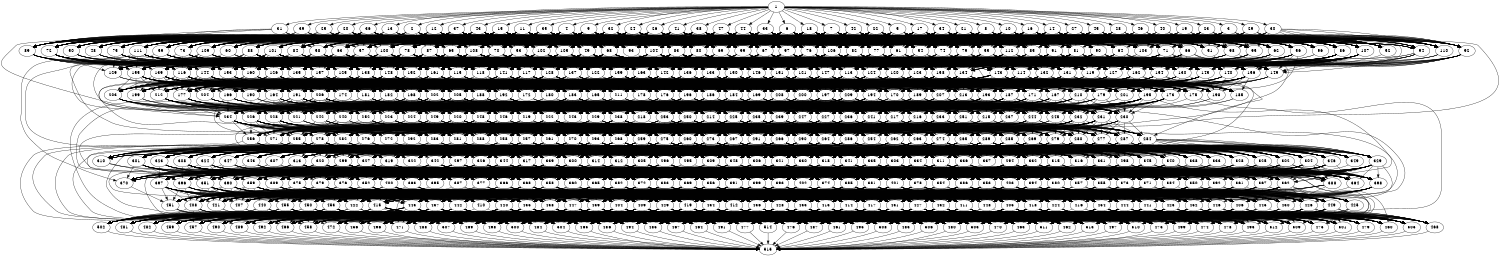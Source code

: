 digraph G {
center = 1;
size="10,10";
1;
2;
3;
4;
5;
6;
7;
8;
9;
10;
11;
12;
13;
14;
15;
16;
17;
18;
19;
20;
21;
22;
23;
24;
25;
26;
27;
28;
29;
30;
31;
32;
33;
34;
35;
36;
37;
38;
39;
40;
41;
42;
43;
44;
45;
46;
47;
48;
49;
50;
51;
52;
53;
54;
55;
56;
57;
58;
59;
60;
61;
62;
63;
64;
65;
66;
67;
68;
69;
70;
71;
72;
73;
74;
75;
76;
77;
78;
79;
80;
81;
82;
83;
84;
85;
86;
87;
88;
89;
90;
91;
92;
93;
94;
95;
96;
97;
98;
99;
100;
101;
102;
103;
104;
105;
106;
107;
108;
109;
110;
111;
112;
113;
114;
115;
116;
117;
118;
119;
120;
121;
122;
123;
124;
125;
126;
127;
128;
129;
130;
131;
132;
133;
134;
135;
136;
137;
138;
139;
140;
141;
142;
143;
144;
145;
146;
147;
148;
149;
150;
151;
152;
153;
154;
155;
156;
157;
158;
159;
160;
161;
162;
163;
164;
165;
166;
167;
168;
169;
170;
171;
172;
173;
174;
175;
176;
177;
178;
179;
180;
181;
182;
183;
184;
185;
186;
187;
188;
189;
190;
191;
192;
193;
194;
195;
196;
197;
198;
199;
200;
201;
202;
203;
204;
205;
206;
207;
208;
209;
210;
211;
212;
213;
214;
215;
216;
217;
218;
219;
220;
221;
222;
223;
224;
225;
226;
227;
228;
229;
230;
231;
232;
233;
234;
235;
236;
237;
238;
239;
240;
241;
242;
243;
244;
245;
246;
247;
248;
249;
250;
251;
252;
253;
254;
255;
256;
257;
258;
259;
260;
261;
262;
263;
264;
265;
266;
267;
268;
269;
270;
271;
272;
273;
274;
275;
276;
277;
278;
279;
280;
281;
282;
283;
284;
285;
286;
287;
288;
289;
290;
291;
292;
293;
294;
295;
296;
297;
298;
299;
300;
301;
302;
303;
304;
305;
306;
307;
308;
309;
310;
311;
312;
313;
314;
315;
316;
317;
318;
319;
320;
321;
322;
323;
324;
325;
326;
327;
328;
329;
330;
331;
332;
333;
334;
335;
336;
337;
338;
339;
340;
341;
342;
343;
344;
345;
346;
347;
348;
349;
350;
351;
352;
353;
354;
355;
356;
357;
358;
359;
360;
361;
362;
363;
364;
365;
366;
367;
368;
369;
370;
371;
372;
373;
374;
375;
376;
377;
378;
379;
380;
381;
382;
383;
384;
385;
386;
387;
388;
389;
390;
391;
392;
393;
394;
395;
396;
397;
398;
399;
400;
401;
402;
403;
404;
405;
406;
407;
408;
409;
410;
411;
412;
413;
414;
415;
416;
417;
418;
419;
420;
421;
422;
423;
424;
425;
426;
427;
428;
429;
430;
431;
432;
433;
434;
435;
436;
437;
438;
439;
440;
441;
442;
443;
444;
445;
446;
447;
448;
449;
450;
451;
452;
453;
454;
455;
456;
457;
458;
459;
460;
461;
462;
463;
464;
465;
466;
467;
468;
469;
470;
471;
472;
473;
474;
475;
476;
477;
478;
479;
480;
481;
482;
483;
484;
485;
486;
487;
488;
489;
490;
491;
492;
493;
494;
495;
496;
497;
498;
499;
500;
501;
502;
503;
504;
505;
506;
507;
508;
509;
510;
511;
512;
513;
514;
515;
1 -> 2 ;
1 -> 3 ;
1 -> 4 ;
1 -> 5 ;
1 -> 6 ;
1 -> 7 ;
1 -> 8 ;
1 -> 9 ;
1 -> 10 ;
1 -> 11 ;
1 -> 12 ;
1 -> 13 ;
1 -> 14 ;
1 -> 15 ;
1 -> 16 ;
1 -> 17 ;
1 -> 18 ;
1 -> 19 ;
1 -> 20 ;
1 -> 21 ;
1 -> 22 ;
1 -> 23 ;
1 -> 24 ;
1 -> 25 ;
1 -> 26 ;
1 -> 27 ;
1 -> 28 ;
1 -> 29 ;
1 -> 30 ;
1 -> 31 ;
1 -> 32 ;
1 -> 33 ;
1 -> 34 ;
1 -> 35 ;
1 -> 36 ;
1 -> 37 ;
1 -> 38 ;
1 -> 39 ;
1 -> 40 ;
1 -> 41 ;
1 -> 42 ;
1 -> 43 ;
1 -> 44 ;
1 -> 45 ;
1 -> 46 ;
1 -> 47 ;
2 -> 51 ;
2 -> 59 ;
2 -> 60 ;
2 -> 61 ;
2 -> 63 ;
2 -> 70 ;
2 -> 71 ;
2 -> 74 ;
2 -> 85 ;
2 -> 87 ;
2 -> 88 ;
2 -> 89 ;
2 -> 95 ;
2 -> 97 ;
2 -> 100 ;
2 -> 101 ;
2 -> 112 ;
3 -> 48 ;
3 -> 52 ;
3 -> 55 ;
3 -> 61 ;
3 -> 67 ;
3 -> 79 ;
3 -> 81 ;
3 -> 86 ;
3 -> 91 ;
3 -> 92 ;
3 -> 93 ;
3 -> 95 ;
3 -> 100 ;
3 -> 103 ;
3 -> 106 ;
3 -> 110 ;
4 -> 48 ;
4 -> 49 ;
4 -> 50 ;
4 -> 51 ;
4 -> 52 ;
4 -> 54 ;
4 -> 55 ;
4 -> 56 ;
4 -> 57 ;
4 -> 58 ;
4 -> 59 ;
4 -> 60 ;
4 -> 62 ;
4 -> 63 ;
4 -> 64 ;
4 -> 66 ;
4 -> 67 ;
4 -> 68 ;
4 -> 73 ;
4 -> 75 ;
4 -> 77 ;
4 -> 78 ;
4 -> 79 ;
4 -> 80 ;
4 -> 82 ;
4 -> 83 ;
4 -> 84 ;
4 -> 86 ;
4 -> 88 ;
4 -> 89 ;
4 -> 94 ;
4 -> 95 ;
4 -> 96 ;
4 -> 99 ;
4 -> 101 ;
4 -> 103 ;
4 -> 106 ;
4 -> 108 ;
4 -> 109 ;
4 -> 110 ;
4 -> 111 ;
5 -> 48 ;
5 -> 52 ;
5 -> 57 ;
5 -> 58 ;
5 -> 62 ;
5 -> 66 ;
5 -> 73 ;
5 -> 76 ;
5 -> 77 ;
5 -> 78 ;
5 -> 81 ;
5 -> 89 ;
5 -> 93 ;
5 -> 96 ;
5 -> 103 ;
5 -> 105 ;
5 -> 110 ;
5 -> 111 ;
5 -> 112 ;
5 -> 279 ;
6 -> 48 ;
6 -> 49 ;
6 -> 50 ;
6 -> 51 ;
6 -> 52 ;
6 -> 53 ;
6 -> 54 ;
6 -> 55 ;
6 -> 56 ;
6 -> 57 ;
6 -> 58 ;
6 -> 59 ;
6 -> 60 ;
6 -> 61 ;
6 -> 62 ;
6 -> 63 ;
6 -> 64 ;
6 -> 65 ;
6 -> 68 ;
6 -> 69 ;
6 -> 70 ;
6 -> 71 ;
6 -> 73 ;
6 -> 74 ;
6 -> 75 ;
6 -> 76 ;
6 -> 77 ;
6 -> 78 ;
6 -> 79 ;
6 -> 80 ;
6 -> 81 ;
6 -> 82 ;
6 -> 83 ;
6 -> 84 ;
6 -> 85 ;
6 -> 86 ;
6 -> 87 ;
6 -> 88 ;
6 -> 89 ;
6 -> 90 ;
6 -> 91 ;
6 -> 92 ;
6 -> 94 ;
6 -> 95 ;
6 -> 96 ;
6 -> 97 ;
6 -> 98 ;
6 -> 99 ;
6 -> 100 ;
6 -> 101 ;
6 -> 102 ;
6 -> 103 ;
6 -> 104 ;
6 -> 105 ;
6 -> 106 ;
6 -> 107 ;
6 -> 108 ;
6 -> 109 ;
6 -> 110 ;
6 -> 111 ;
6 -> 112 ;
7 -> 48 ;
7 -> 50 ;
7 -> 52 ;
7 -> 56 ;
7 -> 57 ;
7 -> 58 ;
7 -> 62 ;
7 -> 65 ;
7 -> 66 ;
7 -> 67 ;
7 -> 68 ;
7 -> 69 ;
7 -> 70 ;
7 -> 71 ;
7 -> 72 ;
7 -> 74 ;
7 -> 75 ;
7 -> 78 ;
7 -> 79 ;
7 -> 80 ;
7 -> 81 ;
7 -> 82 ;
7 -> 83 ;
7 -> 84 ;
7 -> 85 ;
7 -> 86 ;
7 -> 87 ;
7 -> 89 ;
7 -> 90 ;
7 -> 91 ;
7 -> 92 ;
7 -> 93 ;
7 -> 95 ;
7 -> 98 ;
7 -> 99 ;
7 -> 100 ;
7 -> 102 ;
7 -> 103 ;
7 -> 104 ;
7 -> 105 ;
7 -> 106 ;
7 -> 110 ;
7 -> 111 ;
7 -> 112 ;
7 -> 146 ;
8 -> 52 ;
8 -> 54 ;
8 -> 56 ;
8 -> 58 ;
8 -> 59 ;
8 -> 60 ;
8 -> 62 ;
8 -> 63 ;
8 -> 66 ;
8 -> 68 ;
8 -> 69 ;
8 -> 71 ;
8 -> 74 ;
8 -> 76 ;
8 -> 78 ;
8 -> 79 ;
8 -> 80 ;
8 -> 83 ;
8 -> 84 ;
8 -> 87 ;
8 -> 88 ;
8 -> 90 ;
8 -> 91 ;
8 -> 94 ;
8 -> 95 ;
8 -> 97 ;
8 -> 101 ;
8 -> 103 ;
8 -> 105 ;
8 -> 106 ;
8 -> 107 ;
8 -> 110 ;
8 -> 111 ;
9 -> 48 ;
9 -> 49 ;
9 -> 50 ;
9 -> 51 ;
9 -> 52 ;
9 -> 53 ;
9 -> 54 ;
9 -> 55 ;
9 -> 56 ;
9 -> 57 ;
9 -> 58 ;
9 -> 59 ;
9 -> 60 ;
9 -> 61 ;
9 -> 62 ;
9 -> 63 ;
9 -> 64 ;
9 -> 65 ;
9 -> 66 ;
9 -> 67 ;
9 -> 68 ;
9 -> 70 ;
9 -> 72 ;
9 -> 73 ;
9 -> 74 ;
9 -> 75 ;
9 -> 76 ;
9 -> 77 ;
9 -> 78 ;
9 -> 79 ;
9 -> 80 ;
9 -> 81 ;
9 -> 82 ;
9 -> 83 ;
9 -> 84 ;
9 -> 85 ;
9 -> 86 ;
9 -> 87 ;
9 -> 88 ;
9 -> 89 ;
9 -> 90 ;
9 -> 91 ;
9 -> 92 ;
9 -> 93 ;
9 -> 95 ;
9 -> 96 ;
9 -> 97 ;
9 -> 98 ;
9 -> 99 ;
9 -> 100 ;
9 -> 101 ;
9 -> 102 ;
9 -> 104 ;
9 -> 105 ;
9 -> 106 ;
9 -> 107 ;
9 -> 108 ;
9 -> 109 ;
9 -> 111 ;
9 -> 112 ;
10 -> 50 ;
10 -> 51 ;
10 -> 53 ;
10 -> 55 ;
10 -> 57 ;
10 -> 59 ;
10 -> 61 ;
10 -> 62 ;
10 -> 63 ;
10 -> 65 ;
10 -> 66 ;
10 -> 67 ;
10 -> 68 ;
10 -> 69 ;
10 -> 70 ;
10 -> 71 ;
10 -> 73 ;
10 -> 75 ;
10 -> 78 ;
10 -> 80 ;
10 -> 81 ;
10 -> 82 ;
10 -> 85 ;
10 -> 86 ;
10 -> 89 ;
10 -> 92 ;
10 -> 94 ;
10 -> 95 ;
10 -> 96 ;
10 -> 97 ;
10 -> 98 ;
10 -> 99 ;
10 -> 100 ;
10 -> 102 ;
10 -> 104 ;
10 -> 107 ;
10 -> 110 ;
10 -> 112 ;
11 -> 48 ;
11 -> 49 ;
11 -> 50 ;
11 -> 51 ;
11 -> 52 ;
11 -> 53 ;
11 -> 54 ;
11 -> 55 ;
11 -> 56 ;
11 -> 57 ;
11 -> 58 ;
11 -> 59 ;
11 -> 60 ;
11 -> 62 ;
11 -> 63 ;
11 -> 64 ;
11 -> 65 ;
11 -> 66 ;
11 -> 67 ;
11 -> 68 ;
11 -> 69 ;
11 -> 70 ;
11 -> 72 ;
11 -> 73 ;
11 -> 74 ;
11 -> 75 ;
11 -> 76 ;
11 -> 78 ;
11 -> 80 ;
11 -> 81 ;
11 -> 82 ;
11 -> 83 ;
11 -> 84 ;
11 -> 86 ;
11 -> 88 ;
11 -> 89 ;
11 -> 90 ;
11 -> 91 ;
11 -> 93 ;
11 -> 94 ;
11 -> 96 ;
11 -> 97 ;
11 -> 98 ;
11 -> 99 ;
11 -> 100 ;
11 -> 101 ;
11 -> 103 ;
11 -> 104 ;
11 -> 105 ;
11 -> 106 ;
11 -> 109 ;
11 -> 110 ;
11 -> 111 ;
12 -> 48 ;
12 -> 53 ;
12 -> 57 ;
12 -> 58 ;
12 -> 63 ;
12 -> 66 ;
12 -> 68 ;
12 -> 71 ;
12 -> 73 ;
12 -> 77 ;
12 -> 78 ;
12 -> 79 ;
12 -> 81 ;
12 -> 82 ;
12 -> 83 ;
12 -> 84 ;
12 -> 85 ;
12 -> 87 ;
12 -> 89 ;
12 -> 95 ;
12 -> 106 ;
12 -> 108 ;
13 -> 49 ;
13 -> 58 ;
13 -> 59 ;
13 -> 63 ;
13 -> 76 ;
13 -> 80 ;
13 -> 84 ;
13 -> 93 ;
13 -> 103 ;
13 -> 110 ;
14 -> 49 ;
14 -> 51 ;
14 -> 52 ;
14 -> 54 ;
14 -> 56 ;
14 -> 57 ;
14 -> 58 ;
14 -> 60 ;
14 -> 61 ;
14 -> 63 ;
14 -> 64 ;
14 -> 67 ;
14 -> 68 ;
14 -> 69 ;
14 -> 74 ;
14 -> 79 ;
14 -> 80 ;
14 -> 81 ;
14 -> 82 ;
14 -> 86 ;
14 -> 87 ;
14 -> 89 ;
14 -> 90 ;
14 -> 92 ;
14 -> 93 ;
14 -> 94 ;
14 -> 95 ;
14 -> 98 ;
14 -> 101 ;
14 -> 103 ;
14 -> 105 ;
14 -> 106 ;
14 -> 108 ;
14 -> 109 ;
14 -> 110 ;
14 -> 112 ;
15 -> 48 ;
15 -> 49 ;
15 -> 50 ;
15 -> 51 ;
15 -> 52 ;
15 -> 53 ;
15 -> 54 ;
15 -> 55 ;
15 -> 56 ;
15 -> 57 ;
15 -> 59 ;
15 -> 60 ;
15 -> 62 ;
15 -> 63 ;
15 -> 64 ;
15 -> 65 ;
15 -> 68 ;
15 -> 69 ;
15 -> 71 ;
15 -> 72 ;
15 -> 73 ;
15 -> 80 ;
15 -> 82 ;
15 -> 84 ;
15 -> 85 ;
15 -> 86 ;
15 -> 87 ;
15 -> 88 ;
15 -> 89 ;
15 -> 90 ;
15 -> 93 ;
15 -> 94 ;
15 -> 97 ;
15 -> 100 ;
15 -> 101 ;
15 -> 102 ;
15 -> 103 ;
15 -> 104 ;
15 -> 105 ;
15 -> 106 ;
15 -> 107 ;
15 -> 109 ;
15 -> 110 ;
15 -> 111 ;
15 -> 112 ;
16 -> 49 ;
16 -> 50 ;
16 -> 51 ;
16 -> 52 ;
16 -> 53 ;
16 -> 54 ;
16 -> 55 ;
16 -> 56 ;
16 -> 57 ;
16 -> 58 ;
16 -> 60 ;
16 -> 61 ;
16 -> 62 ;
16 -> 63 ;
16 -> 64 ;
16 -> 65 ;
16 -> 66 ;
16 -> 67 ;
16 -> 68 ;
16 -> 70 ;
16 -> 71 ;
16 -> 77 ;
16 -> 78 ;
16 -> 79 ;
16 -> 80 ;
16 -> 81 ;
16 -> 82 ;
16 -> 83 ;
16 -> 85 ;
16 -> 86 ;
16 -> 88 ;
16 -> 89 ;
16 -> 90 ;
16 -> 91 ;
16 -> 94 ;
16 -> 95 ;
16 -> 96 ;
16 -> 97 ;
16 -> 98 ;
16 -> 99 ;
16 -> 100 ;
16 -> 102 ;
16 -> 103 ;
16 -> 104 ;
16 -> 105 ;
16 -> 106 ;
16 -> 107 ;
16 -> 109 ;
16 -> 110 ;
16 -> 111 ;
17 -> 49 ;
17 -> 50 ;
17 -> 51 ;
17 -> 52 ;
17 -> 53 ;
17 -> 56 ;
17 -> 57 ;
17 -> 59 ;
17 -> 60 ;
17 -> 61 ;
17 -> 62 ;
17 -> 63 ;
17 -> 66 ;
17 -> 67 ;
17 -> 68 ;
17 -> 69 ;
17 -> 71 ;
17 -> 72 ;
17 -> 74 ;
17 -> 77 ;
17 -> 78 ;
17 -> 79 ;
17 -> 80 ;
17 -> 81 ;
17 -> 82 ;
17 -> 83 ;
17 -> 86 ;
17 -> 87 ;
17 -> 91 ;
17 -> 92 ;
17 -> 93 ;
17 -> 94 ;
17 -> 95 ;
17 -> 97 ;
17 -> 100 ;
17 -> 102 ;
17 -> 103 ;
17 -> 104 ;
17 -> 105 ;
17 -> 106 ;
17 -> 107 ;
17 -> 108 ;
17 -> 109 ;
17 -> 110 ;
17 -> 111 ;
17 -> 112 ;
18 -> 48 ;
18 -> 49 ;
18 -> 51 ;
18 -> 52 ;
18 -> 53 ;
18 -> 54 ;
18 -> 55 ;
18 -> 56 ;
18 -> 57 ;
18 -> 59 ;
18 -> 60 ;
18 -> 61 ;
18 -> 63 ;
18 -> 64 ;
18 -> 65 ;
18 -> 66 ;
18 -> 67 ;
18 -> 68 ;
18 -> 69 ;
18 -> 70 ;
18 -> 71 ;
18 -> 72 ;
18 -> 73 ;
18 -> 74 ;
18 -> 75 ;
18 -> 76 ;
18 -> 77 ;
18 -> 78 ;
18 -> 79 ;
18 -> 80 ;
18 -> 81 ;
18 -> 82 ;
18 -> 83 ;
18 -> 84 ;
18 -> 85 ;
18 -> 86 ;
18 -> 87 ;
18 -> 89 ;
18 -> 90 ;
18 -> 91 ;
18 -> 92 ;
18 -> 93 ;
18 -> 94 ;
18 -> 95 ;
18 -> 96 ;
18 -> 97 ;
18 -> 98 ;
18 -> 99 ;
18 -> 100 ;
18 -> 101 ;
18 -> 102 ;
18 -> 103 ;
18 -> 104 ;
18 -> 105 ;
18 -> 106 ;
18 -> 107 ;
18 -> 108 ;
18 -> 109 ;
18 -> 110 ;
18 -> 111 ;
18 -> 112 ;
19 -> 52 ;
19 -> 56 ;
19 -> 57 ;
19 -> 65 ;
19 -> 68 ;
19 -> 76 ;
19 -> 77 ;
19 -> 79 ;
19 -> 94 ;
19 -> 107 ;
20 -> 48 ;
20 -> 50 ;
20 -> 51 ;
20 -> 53 ;
20 -> 54 ;
20 -> 57 ;
20 -> 59 ;
20 -> 65 ;
20 -> 69 ;
20 -> 70 ;
20 -> 72 ;
20 -> 73 ;
20 -> 74 ;
20 -> 75 ;
20 -> 77 ;
20 -> 82 ;
20 -> 83 ;
20 -> 84 ;
20 -> 88 ;
20 -> 93 ;
20 -> 96 ;
20 -> 98 ;
20 -> 101 ;
20 -> 103 ;
20 -> 104 ;
20 -> 105 ;
20 -> 107 ;
20 -> 108 ;
20 -> 111 ;
20 -> 112 ;
21 -> 49 ;
21 -> 51 ;
21 -> 55 ;
21 -> 56 ;
21 -> 57 ;
21 -> 58 ;
21 -> 59 ;
21 -> 61 ;
21 -> 62 ;
21 -> 64 ;
21 -> 67 ;
21 -> 70 ;
21 -> 71 ;
21 -> 72 ;
21 -> 74 ;
21 -> 75 ;
21 -> 79 ;
21 -> 80 ;
21 -> 81 ;
21 -> 82 ;
21 -> 85 ;
21 -> 86 ;
21 -> 87 ;
21 -> 88 ;
21 -> 91 ;
21 -> 93 ;
21 -> 94 ;
21 -> 95 ;
21 -> 96 ;
21 -> 99 ;
21 -> 102 ;
21 -> 104 ;
21 -> 105 ;
21 -> 106 ;
21 -> 107 ;
21 -> 108 ;
21 -> 109 ;
21 -> 110 ;
21 -> 111 ;
21 -> 112 ;
22 -> 48 ;
22 -> 49 ;
22 -> 51 ;
22 -> 52 ;
22 -> 53 ;
22 -> 56 ;
22 -> 58 ;
22 -> 59 ;
22 -> 60 ;
22 -> 61 ;
22 -> 62 ;
22 -> 63 ;
22 -> 64 ;
22 -> 65 ;
22 -> 66 ;
22 -> 67 ;
22 -> 68 ;
22 -> 69 ;
22 -> 71 ;
22 -> 72 ;
22 -> 73 ;
22 -> 74 ;
22 -> 75 ;
22 -> 76 ;
22 -> 77 ;
22 -> 79 ;
22 -> 80 ;
22 -> 81 ;
22 -> 82 ;
22 -> 83 ;
22 -> 84 ;
22 -> 85 ;
22 -> 86 ;
22 -> 87 ;
22 -> 88 ;
22 -> 90 ;
22 -> 91 ;
22 -> 92 ;
22 -> 93 ;
22 -> 94 ;
22 -> 95 ;
22 -> 96 ;
22 -> 97 ;
22 -> 98 ;
22 -> 99 ;
22 -> 100 ;
22 -> 102 ;
22 -> 103 ;
22 -> 104 ;
22 -> 105 ;
22 -> 106 ;
22 -> 107 ;
22 -> 109 ;
22 -> 110 ;
22 -> 111 ;
23 -> 51 ;
23 -> 52 ;
23 -> 55 ;
23 -> 61 ;
23 -> 69 ;
23 -> 71 ;
23 -> 76 ;
23 -> 77 ;
23 -> 80 ;
23 -> 83 ;
23 -> 85 ;
23 -> 86 ;
23 -> 91 ;
23 -> 92 ;
23 -> 95 ;
23 -> 98 ;
23 -> 99 ;
23 -> 100 ;
23 -> 101 ;
23 -> 103 ;
23 -> 110 ;
24 -> 48 ;
24 -> 50 ;
24 -> 51 ;
24 -> 53 ;
24 -> 56 ;
24 -> 57 ;
24 -> 60 ;
24 -> 61 ;
24 -> 62 ;
24 -> 63 ;
24 -> 64 ;
24 -> 65 ;
24 -> 66 ;
24 -> 68 ;
24 -> 69 ;
24 -> 71 ;
24 -> 72 ;
24 -> 73 ;
24 -> 75 ;
24 -> 76 ;
24 -> 78 ;
24 -> 79 ;
24 -> 80 ;
24 -> 81 ;
24 -> 83 ;
24 -> 84 ;
24 -> 85 ;
24 -> 86 ;
24 -> 87 ;
24 -> 88 ;
24 -> 89 ;
24 -> 92 ;
24 -> 93 ;
24 -> 94 ;
24 -> 95 ;
24 -> 96 ;
24 -> 97 ;
24 -> 98 ;
24 -> 99 ;
24 -> 100 ;
24 -> 101 ;
24 -> 104 ;
24 -> 105 ;
24 -> 107 ;
24 -> 108 ;
24 -> 109 ;
24 -> 110 ;
24 -> 111 ;
25 -> 57 ;
25 -> 65 ;
25 -> 72 ;
25 -> 84 ;
25 -> 90 ;
25 -> 96 ;
25 -> 100 ;
25 -> 101 ;
25 -> 109 ;
25 -> 112 ;
26 -> 52 ;
26 -> 53 ;
26 -> 54 ;
26 -> 56 ;
26 -> 63 ;
26 -> 64 ;
26 -> 67 ;
26 -> 68 ;
26 -> 70 ;
26 -> 71 ;
26 -> 73 ;
26 -> 76 ;
26 -> 78 ;
26 -> 84 ;
26 -> 88 ;
26 -> 91 ;
26 -> 92 ;
26 -> 95 ;
26 -> 97 ;
26 -> 100 ;
26 -> 103 ;
26 -> 106 ;
26 -> 108 ;
26 -> 111 ;
26 -> 252 ;
27 -> 49 ;
27 -> 51 ;
27 -> 53 ;
27 -> 54 ;
27 -> 56 ;
27 -> 57 ;
27 -> 59 ;
27 -> 62 ;
27 -> 66 ;
27 -> 79 ;
27 -> 81 ;
27 -> 82 ;
27 -> 92 ;
27 -> 97 ;
27 -> 99 ;
27 -> 102 ;
27 -> 104 ;
27 -> 110 ;
28 -> 52 ;
28 -> 54 ;
28 -> 57 ;
28 -> 59 ;
28 -> 64 ;
28 -> 67 ;
28 -> 75 ;
28 -> 76 ;
28 -> 83 ;
28 -> 92 ;
28 -> 96 ;
28 -> 97 ;
28 -> 98 ;
28 -> 103 ;
28 -> 110 ;
29 -> 51 ;
29 -> 52 ;
29 -> 67 ;
29 -> 71 ;
29 -> 76 ;
29 -> 86 ;
29 -> 96 ;
29 -> 103 ;
29 -> 109 ;
29 -> 110 ;
29 -> 112 ;
30 -> 53 ;
30 -> 61 ;
30 -> 64 ;
30 -> 86 ;
30 -> 93 ;
30 -> 94 ;
30 -> 95 ;
30 -> 96 ;
30 -> 98 ;
30 -> 99 ;
30 -> 107 ;
30 -> 110 ;
31 -> 48 ;
31 -> 58 ;
31 -> 71 ;
31 -> 72 ;
31 -> 75 ;
31 -> 77 ;
31 -> 93 ;
32 -> 49 ;
32 -> 50 ;
32 -> 51 ;
32 -> 53 ;
32 -> 54 ;
32 -> 55 ;
32 -> 56 ;
32 -> 57 ;
32 -> 59 ;
32 -> 61 ;
32 -> 63 ;
32 -> 64 ;
32 -> 66 ;
32 -> 67 ;
32 -> 68 ;
32 -> 69 ;
32 -> 70 ;
32 -> 71 ;
32 -> 72 ;
32 -> 73 ;
32 -> 75 ;
32 -> 76 ;
32 -> 77 ;
32 -> 78 ;
32 -> 79 ;
32 -> 80 ;
32 -> 81 ;
32 -> 82 ;
32 -> 83 ;
32 -> 84 ;
32 -> 86 ;
32 -> 87 ;
32 -> 88 ;
32 -> 89 ;
32 -> 90 ;
32 -> 91 ;
32 -> 92 ;
32 -> 95 ;
32 -> 97 ;
32 -> 98 ;
32 -> 100 ;
32 -> 101 ;
32 -> 102 ;
32 -> 103 ;
32 -> 104 ;
32 -> 105 ;
32 -> 107 ;
32 -> 108 ;
32 -> 109 ;
32 -> 111 ;
32 -> 112 ;
33 -> 48 ;
33 -> 50 ;
33 -> 51 ;
33 -> 52 ;
33 -> 53 ;
33 -> 55 ;
33 -> 57 ;
33 -> 58 ;
33 -> 59 ;
33 -> 60 ;
33 -> 61 ;
33 -> 62 ;
33 -> 63 ;
33 -> 64 ;
33 -> 67 ;
33 -> 69 ;
33 -> 70 ;
33 -> 71 ;
33 -> 72 ;
33 -> 75 ;
33 -> 79 ;
33 -> 81 ;
33 -> 83 ;
33 -> 84 ;
33 -> 85 ;
33 -> 86 ;
33 -> 87 ;
33 -> 88 ;
33 -> 90 ;
33 -> 91 ;
33 -> 93 ;
33 -> 95 ;
33 -> 96 ;
33 -> 98 ;
33 -> 101 ;
33 -> 102 ;
33 -> 103 ;
33 -> 104 ;
33 -> 105 ;
33 -> 107 ;
33 -> 112 ;
34 -> 48 ;
34 -> 49 ;
34 -> 50 ;
34 -> 51 ;
34 -> 52 ;
34 -> 53 ;
34 -> 54 ;
34 -> 55 ;
34 -> 56 ;
34 -> 57 ;
34 -> 58 ;
34 -> 60 ;
34 -> 64 ;
34 -> 68 ;
34 -> 69 ;
34 -> 70 ;
34 -> 71 ;
34 -> 72 ;
34 -> 76 ;
34 -> 77 ;
34 -> 80 ;
34 -> 81 ;
34 -> 82 ;
34 -> 83 ;
34 -> 84 ;
34 -> 85 ;
34 -> 86 ;
34 -> 88 ;
34 -> 90 ;
34 -> 92 ;
34 -> 93 ;
34 -> 94 ;
34 -> 95 ;
34 -> 96 ;
34 -> 97 ;
34 -> 98 ;
34 -> 99 ;
34 -> 100 ;
34 -> 102 ;
34 -> 103 ;
34 -> 104 ;
34 -> 106 ;
34 -> 107 ;
34 -> 108 ;
34 -> 109 ;
34 -> 110 ;
34 -> 111 ;
34 -> 112 ;
35 -> 48 ;
35 -> 50 ;
35 -> 52 ;
35 -> 53 ;
35 -> 56 ;
35 -> 59 ;
35 -> 60 ;
35 -> 61 ;
35 -> 62 ;
35 -> 65 ;
35 -> 69 ;
35 -> 70 ;
35 -> 71 ;
35 -> 72 ;
35 -> 73 ;
35 -> 76 ;
35 -> 82 ;
35 -> 83 ;
35 -> 89 ;
35 -> 93 ;
35 -> 94 ;
35 -> 95 ;
35 -> 96 ;
35 -> 97 ;
35 -> 98 ;
35 -> 99 ;
35 -> 100 ;
35 -> 103 ;
35 -> 104 ;
35 -> 107 ;
35 -> 108 ;
35 -> 109 ;
35 -> 111 ;
36 -> 48 ;
36 -> 49 ;
36 -> 50 ;
36 -> 53 ;
36 -> 54 ;
36 -> 55 ;
36 -> 57 ;
36 -> 59 ;
36 -> 60 ;
36 -> 61 ;
36 -> 63 ;
36 -> 65 ;
36 -> 66 ;
36 -> 67 ;
36 -> 68 ;
36 -> 69 ;
36 -> 73 ;
36 -> 74 ;
36 -> 75 ;
36 -> 76 ;
36 -> 77 ;
36 -> 79 ;
36 -> 80 ;
36 -> 81 ;
36 -> 83 ;
36 -> 84 ;
36 -> 86 ;
36 -> 89 ;
36 -> 90 ;
36 -> 93 ;
36 -> 99 ;
36 -> 100 ;
36 -> 101 ;
36 -> 102 ;
36 -> 103 ;
36 -> 106 ;
36 -> 108 ;
36 -> 109 ;
36 -> 111 ;
36 -> 112 ;
37 -> 48 ;
37 -> 49 ;
37 -> 50 ;
37 -> 51 ;
37 -> 52 ;
37 -> 53 ;
37 -> 55 ;
37 -> 57 ;
37 -> 58 ;
37 -> 59 ;
37 -> 60 ;
37 -> 61 ;
37 -> 62 ;
37 -> 64 ;
37 -> 65 ;
37 -> 66 ;
37 -> 67 ;
37 -> 70 ;
37 -> 71 ;
37 -> 72 ;
37 -> 73 ;
37 -> 76 ;
37 -> 77 ;
37 -> 78 ;
37 -> 80 ;
37 -> 81 ;
37 -> 82 ;
37 -> 84 ;
37 -> 85 ;
37 -> 86 ;
37 -> 87 ;
37 -> 88 ;
37 -> 89 ;
37 -> 93 ;
37 -> 95 ;
37 -> 98 ;
37 -> 99 ;
37 -> 100 ;
37 -> 101 ;
37 -> 102 ;
37 -> 103 ;
37 -> 106 ;
37 -> 107 ;
37 -> 108 ;
37 -> 109 ;
37 -> 111 ;
37 -> 112 ;
38 -> 48 ;
38 -> 49 ;
38 -> 50 ;
38 -> 51 ;
38 -> 52 ;
38 -> 53 ;
38 -> 54 ;
38 -> 55 ;
38 -> 56 ;
38 -> 57 ;
38 -> 58 ;
38 -> 59 ;
38 -> 60 ;
38 -> 61 ;
38 -> 62 ;
38 -> 63 ;
38 -> 64 ;
38 -> 65 ;
38 -> 66 ;
38 -> 67 ;
38 -> 68 ;
38 -> 69 ;
38 -> 70 ;
38 -> 71 ;
38 -> 72 ;
38 -> 73 ;
38 -> 74 ;
38 -> 75 ;
38 -> 76 ;
38 -> 77 ;
38 -> 78 ;
38 -> 79 ;
38 -> 80 ;
38 -> 81 ;
38 -> 82 ;
38 -> 83 ;
38 -> 84 ;
38 -> 85 ;
38 -> 86 ;
38 -> 87 ;
38 -> 88 ;
38 -> 89 ;
38 -> 90 ;
38 -> 91 ;
38 -> 92 ;
38 -> 93 ;
38 -> 94 ;
38 -> 95 ;
38 -> 96 ;
38 -> 97 ;
38 -> 98 ;
38 -> 99 ;
38 -> 100 ;
38 -> 101 ;
38 -> 102 ;
38 -> 103 ;
38 -> 104 ;
38 -> 105 ;
38 -> 106 ;
38 -> 107 ;
38 -> 108 ;
38 -> 109 ;
38 -> 110 ;
38 -> 111 ;
38 -> 112 ;
39 -> 48 ;
39 -> 50 ;
39 -> 58 ;
39 -> 63 ;
39 -> 65 ;
39 -> 68 ;
39 -> 82 ;
39 -> 109 ;
39 -> 110 ;
40 -> 48 ;
40 -> 49 ;
40 -> 53 ;
40 -> 66 ;
40 -> 74 ;
40 -> 86 ;
40 -> 92 ;
40 -> 96 ;
40 -> 103 ;
40 -> 104 ;
41 -> 48 ;
41 -> 49 ;
41 -> 50 ;
41 -> 51 ;
41 -> 52 ;
41 -> 53 ;
41 -> 54 ;
41 -> 55 ;
41 -> 56 ;
41 -> 57 ;
41 -> 58 ;
41 -> 59 ;
41 -> 60 ;
41 -> 61 ;
41 -> 62 ;
41 -> 63 ;
41 -> 64 ;
41 -> 65 ;
41 -> 66 ;
41 -> 67 ;
41 -> 68 ;
41 -> 69 ;
41 -> 70 ;
41 -> 71 ;
41 -> 72 ;
41 -> 73 ;
41 -> 74 ;
41 -> 75 ;
41 -> 76 ;
41 -> 77 ;
41 -> 78 ;
41 -> 79 ;
41 -> 80 ;
41 -> 81 ;
41 -> 82 ;
41 -> 83 ;
41 -> 84 ;
41 -> 86 ;
41 -> 87 ;
41 -> 88 ;
41 -> 89 ;
41 -> 91 ;
41 -> 92 ;
41 -> 93 ;
41 -> 94 ;
41 -> 95 ;
41 -> 96 ;
41 -> 97 ;
41 -> 98 ;
41 -> 99 ;
41 -> 100 ;
41 -> 101 ;
41 -> 102 ;
41 -> 103 ;
41 -> 104 ;
41 -> 105 ;
41 -> 106 ;
41 -> 107 ;
41 -> 108 ;
41 -> 109 ;
41 -> 110 ;
41 -> 111 ;
41 -> 112 ;
42 -> 48 ;
42 -> 51 ;
42 -> 53 ;
42 -> 54 ;
42 -> 55 ;
42 -> 60 ;
42 -> 62 ;
42 -> 66 ;
42 -> 67 ;
42 -> 70 ;
42 -> 72 ;
42 -> 73 ;
42 -> 74 ;
42 -> 76 ;
42 -> 80 ;
42 -> 81 ;
42 -> 86 ;
42 -> 95 ;
42 -> 96 ;
42 -> 100 ;
42 -> 106 ;
42 -> 109 ;
42 -> 112 ;
43 -> 49 ;
43 -> 50 ;
43 -> 51 ;
43 -> 52 ;
43 -> 53 ;
43 -> 58 ;
43 -> 59 ;
43 -> 61 ;
43 -> 64 ;
43 -> 67 ;
43 -> 68 ;
43 -> 69 ;
43 -> 70 ;
43 -> 72 ;
43 -> 73 ;
43 -> 74 ;
43 -> 75 ;
43 -> 77 ;
43 -> 78 ;
43 -> 80 ;
43 -> 81 ;
43 -> 83 ;
43 -> 84 ;
43 -> 85 ;
43 -> 87 ;
43 -> 89 ;
43 -> 90 ;
43 -> 91 ;
43 -> 93 ;
43 -> 95 ;
43 -> 96 ;
43 -> 97 ;
43 -> 99 ;
43 -> 102 ;
43 -> 103 ;
43 -> 104 ;
43 -> 105 ;
43 -> 106 ;
43 -> 108 ;
43 -> 109 ;
44 -> 49 ;
44 -> 52 ;
44 -> 54 ;
44 -> 55 ;
44 -> 56 ;
44 -> 59 ;
44 -> 61 ;
44 -> 62 ;
44 -> 63 ;
44 -> 64 ;
44 -> 65 ;
44 -> 67 ;
44 -> 70 ;
44 -> 71 ;
44 -> 72 ;
44 -> 73 ;
44 -> 74 ;
44 -> 75 ;
44 -> 76 ;
44 -> 77 ;
44 -> 78 ;
44 -> 79 ;
44 -> 80 ;
44 -> 81 ;
44 -> 82 ;
44 -> 88 ;
44 -> 95 ;
44 -> 96 ;
44 -> 98 ;
44 -> 101 ;
44 -> 103 ;
44 -> 105 ;
44 -> 106 ;
44 -> 109 ;
44 -> 111 ;
44 -> 112 ;
45 -> 51 ;
45 -> 52 ;
45 -> 53 ;
45 -> 54 ;
45 -> 55 ;
45 -> 56 ;
45 -> 57 ;
45 -> 62 ;
45 -> 65 ;
45 -> 66 ;
45 -> 67 ;
45 -> 69 ;
45 -> 71 ;
45 -> 73 ;
45 -> 74 ;
45 -> 76 ;
45 -> 79 ;
45 -> 82 ;
45 -> 83 ;
45 -> 85 ;
45 -> 86 ;
45 -> 87 ;
45 -> 90 ;
45 -> 91 ;
45 -> 92 ;
45 -> 93 ;
45 -> 97 ;
45 -> 99 ;
45 -> 100 ;
45 -> 105 ;
45 -> 106 ;
45 -> 107 ;
45 -> 110 ;
45 -> 112 ;
46 -> 62 ;
46 -> 63 ;
46 -> 74 ;
46 -> 77 ;
46 -> 86 ;
46 -> 87 ;
46 -> 93 ;
46 -> 95 ;
46 -> 96 ;
46 -> 106 ;
47 -> 49 ;
47 -> 51 ;
47 -> 52 ;
47 -> 53 ;
47 -> 54 ;
47 -> 55 ;
47 -> 56 ;
47 -> 57 ;
47 -> 59 ;
47 -> 60 ;
47 -> 61 ;
47 -> 62 ;
47 -> 63 ;
47 -> 64 ;
47 -> 65 ;
47 -> 67 ;
47 -> 68 ;
47 -> 69 ;
47 -> 70 ;
47 -> 71 ;
47 -> 72 ;
47 -> 73 ;
47 -> 74 ;
47 -> 76 ;
47 -> 77 ;
47 -> 78 ;
47 -> 81 ;
47 -> 82 ;
47 -> 83 ;
47 -> 85 ;
47 -> 86 ;
47 -> 87 ;
47 -> 88 ;
47 -> 89 ;
47 -> 90 ;
47 -> 91 ;
47 -> 92 ;
47 -> 93 ;
47 -> 95 ;
47 -> 96 ;
47 -> 97 ;
47 -> 99 ;
47 -> 100 ;
47 -> 101 ;
47 -> 102 ;
47 -> 103 ;
47 -> 104 ;
47 -> 105 ;
47 -> 106 ;
47 -> 108 ;
47 -> 109 ;
47 -> 110 ;
47 -> 111 ;
47 -> 112 ;
48 -> 117 ;
48 -> 120 ;
48 -> 134 ;
48 -> 138 ;
48 -> 143 ;
48 -> 148 ;
48 -> 152 ;
48 -> 160 ;
49 -> 113 ;
49 -> 114 ;
49 -> 115 ;
49 -> 116 ;
49 -> 117 ;
49 -> 118 ;
49 -> 120 ;
49 -> 121 ;
49 -> 122 ;
49 -> 123 ;
49 -> 124 ;
49 -> 125 ;
49 -> 126 ;
49 -> 127 ;
49 -> 128 ;
49 -> 129 ;
49 -> 130 ;
49 -> 131 ;
49 -> 132 ;
49 -> 134 ;
49 -> 136 ;
49 -> 137 ;
49 -> 138 ;
49 -> 139 ;
49 -> 140 ;
49 -> 141 ;
49 -> 142 ;
49 -> 143 ;
49 -> 144 ;
49 -> 145 ;
49 -> 146 ;
49 -> 147 ;
49 -> 150 ;
49 -> 151 ;
49 -> 152 ;
49 -> 153 ;
49 -> 154 ;
49 -> 155 ;
49 -> 156 ;
49 -> 157 ;
49 -> 158 ;
49 -> 159 ;
49 -> 160 ;
49 -> 161 ;
49 -> 162 ;
49 -> 163 ;
50 -> 115 ;
50 -> 128 ;
50 -> 143 ;
50 -> 144 ;
50 -> 146 ;
50 -> 156 ;
50 -> 160 ;
50 -> 161 ;
50 -> 162 ;
51 -> 140 ;
52 -> 130 ;
53 -> 114 ;
53 -> 115 ;
53 -> 117 ;
53 -> 119 ;
53 -> 120 ;
53 -> 121 ;
53 -> 122 ;
53 -> 123 ;
53 -> 125 ;
53 -> 129 ;
53 -> 132 ;
53 -> 133 ;
53 -> 134 ;
53 -> 137 ;
53 -> 138 ;
53 -> 141 ;
53 -> 142 ;
53 -> 145 ;
53 -> 146 ;
53 -> 147 ;
53 -> 149 ;
53 -> 150 ;
53 -> 151 ;
53 -> 152 ;
53 -> 153 ;
53 -> 155 ;
53 -> 156 ;
53 -> 157 ;
53 -> 159 ;
53 -> 160 ;
53 -> 161 ;
54 -> 131 ;
54 -> 138 ;
54 -> 140 ;
54 -> 145 ;
54 -> 150 ;
54 -> 151 ;
54 -> 152 ;
54 -> 158 ;
54 -> 159 ;
55 -> 113 ;
55 -> 118 ;
55 -> 121 ;
55 -> 122 ;
55 -> 124 ;
55 -> 125 ;
55 -> 127 ;
55 -> 128 ;
55 -> 130 ;
55 -> 131 ;
55 -> 133 ;
55 -> 134 ;
55 -> 137 ;
55 -> 138 ;
55 -> 139 ;
55 -> 140 ;
55 -> 143 ;
55 -> 144 ;
55 -> 145 ;
55 -> 149 ;
55 -> 150 ;
55 -> 152 ;
55 -> 153 ;
55 -> 154 ;
55 -> 155 ;
55 -> 156 ;
55 -> 158 ;
55 -> 159 ;
55 -> 160 ;
55 -> 161 ;
55 -> 162 ;
56 -> 114 ;
56 -> 120 ;
56 -> 124 ;
56 -> 127 ;
56 -> 137 ;
56 -> 142 ;
56 -> 143 ;
56 -> 144 ;
56 -> 146 ;
56 -> 149 ;
56 -> 151 ;
56 -> 152 ;
56 -> 157 ;
56 -> 162 ;
56 -> 179 ;
57 -> 114 ;
57 -> 115 ;
57 -> 134 ;
57 -> 135 ;
57 -> 139 ;
57 -> 141 ;
57 -> 156 ;
57 -> 157 ;
57 -> 160 ;
57 -> 161 ;
57 -> 261 ;
58 -> 115 ;
58 -> 119 ;
58 -> 124 ;
58 -> 126 ;
58 -> 137 ;
58 -> 139 ;
58 -> 142 ;
58 -> 143 ;
58 -> 144 ;
58 -> 145 ;
58 -> 146 ;
58 -> 151 ;
58 -> 153 ;
58 -> 156 ;
58 -> 157 ;
58 -> 158 ;
58 -> 160 ;
59 -> 114 ;
59 -> 115 ;
59 -> 117 ;
59 -> 122 ;
59 -> 124 ;
59 -> 125 ;
59 -> 127 ;
59 -> 129 ;
59 -> 131 ;
59 -> 133 ;
59 -> 137 ;
59 -> 138 ;
59 -> 142 ;
59 -> 143 ;
59 -> 148 ;
59 -> 152 ;
59 -> 153 ;
59 -> 157 ;
59 -> 161 ;
59 -> 284 ;
60 -> 115 ;
60 -> 128 ;
60 -> 139 ;
60 -> 141 ;
60 -> 152 ;
61 -> 113 ;
61 -> 115 ;
61 -> 120 ;
61 -> 122 ;
61 -> 123 ;
61 -> 125 ;
61 -> 127 ;
61 -> 132 ;
61 -> 133 ;
61 -> 134 ;
61 -> 135 ;
61 -> 137 ;
61 -> 138 ;
61 -> 139 ;
61 -> 140 ;
61 -> 143 ;
61 -> 146 ;
61 -> 149 ;
61 -> 150 ;
61 -> 152 ;
61 -> 153 ;
61 -> 154 ;
61 -> 155 ;
61 -> 158 ;
61 -> 159 ;
61 -> 160 ;
61 -> 162 ;
61 -> 163 ;
62 -> 113 ;
62 -> 121 ;
62 -> 123 ;
62 -> 128 ;
62 -> 131 ;
62 -> 134 ;
62 -> 135 ;
62 -> 143 ;
62 -> 156 ;
62 -> 161 ;
63 -> 116 ;
63 -> 119 ;
63 -> 120 ;
63 -> 121 ;
63 -> 123 ;
63 -> 124 ;
63 -> 126 ;
63 -> 127 ;
63 -> 135 ;
63 -> 136 ;
63 -> 137 ;
63 -> 139 ;
63 -> 144 ;
63 -> 145 ;
63 -> 148 ;
63 -> 149 ;
63 -> 153 ;
63 -> 154 ;
63 -> 157 ;
63 -> 158 ;
63 -> 159 ;
63 -> 161 ;
64 -> 117 ;
64 -> 120 ;
64 -> 136 ;
64 -> 137 ;
64 -> 145 ;
64 -> 149 ;
64 -> 151 ;
64 -> 154 ;
64 -> 155 ;
64 -> 156 ;
64 -> 158 ;
64 -> 159 ;
64 -> 161 ;
64 -> 162 ;
65 -> 113 ;
65 -> 114 ;
65 -> 115 ;
65 -> 116 ;
65 -> 117 ;
65 -> 118 ;
65 -> 119 ;
65 -> 120 ;
65 -> 121 ;
65 -> 122 ;
65 -> 123 ;
65 -> 124 ;
65 -> 125 ;
65 -> 126 ;
65 -> 127 ;
65 -> 128 ;
65 -> 129 ;
65 -> 130 ;
65 -> 131 ;
65 -> 132 ;
65 -> 133 ;
65 -> 134 ;
65 -> 135 ;
65 -> 136 ;
65 -> 138 ;
65 -> 139 ;
65 -> 140 ;
65 -> 141 ;
65 -> 142 ;
65 -> 143 ;
65 -> 144 ;
65 -> 146 ;
65 -> 147 ;
65 -> 149 ;
65 -> 150 ;
65 -> 151 ;
65 -> 152 ;
65 -> 153 ;
65 -> 154 ;
65 -> 155 ;
65 -> 156 ;
65 -> 157 ;
65 -> 158 ;
65 -> 159 ;
65 -> 160 ;
65 -> 161 ;
65 -> 162 ;
65 -> 163 ;
66 -> 114 ;
66 -> 116 ;
66 -> 119 ;
66 -> 120 ;
66 -> 123 ;
66 -> 125 ;
66 -> 127 ;
66 -> 130 ;
66 -> 131 ;
66 -> 134 ;
66 -> 135 ;
66 -> 136 ;
66 -> 140 ;
66 -> 142 ;
66 -> 146 ;
66 -> 147 ;
66 -> 149 ;
66 -> 150 ;
66 -> 151 ;
66 -> 152 ;
66 -> 154 ;
66 -> 156 ;
66 -> 158 ;
66 -> 159 ;
66 -> 163 ;
67 -> 113 ;
67 -> 114 ;
67 -> 115 ;
67 -> 116 ;
67 -> 117 ;
67 -> 118 ;
67 -> 119 ;
67 -> 120 ;
67 -> 121 ;
67 -> 122 ;
67 -> 123 ;
67 -> 124 ;
67 -> 125 ;
67 -> 126 ;
67 -> 127 ;
67 -> 128 ;
67 -> 129 ;
67 -> 130 ;
67 -> 131 ;
67 -> 133 ;
67 -> 134 ;
67 -> 135 ;
67 -> 136 ;
67 -> 137 ;
67 -> 138 ;
67 -> 139 ;
67 -> 140 ;
67 -> 141 ;
67 -> 142 ;
67 -> 143 ;
67 -> 144 ;
67 -> 145 ;
67 -> 146 ;
67 -> 147 ;
67 -> 148 ;
67 -> 149 ;
67 -> 150 ;
67 -> 151 ;
67 -> 152 ;
67 -> 153 ;
67 -> 155 ;
67 -> 157 ;
67 -> 158 ;
67 -> 159 ;
67 -> 160 ;
67 -> 161 ;
67 -> 162 ;
67 -> 163 ;
68 -> 113 ;
68 -> 114 ;
68 -> 115 ;
68 -> 116 ;
68 -> 117 ;
68 -> 118 ;
68 -> 119 ;
68 -> 120 ;
68 -> 121 ;
68 -> 122 ;
68 -> 123 ;
68 -> 124 ;
68 -> 125 ;
68 -> 126 ;
68 -> 127 ;
68 -> 128 ;
68 -> 129 ;
68 -> 130 ;
68 -> 131 ;
68 -> 132 ;
68 -> 133 ;
68 -> 134 ;
68 -> 135 ;
68 -> 136 ;
68 -> 137 ;
68 -> 138 ;
68 -> 139 ;
68 -> 140 ;
68 -> 141 ;
68 -> 142 ;
68 -> 143 ;
68 -> 144 ;
68 -> 145 ;
68 -> 146 ;
68 -> 147 ;
68 -> 148 ;
68 -> 149 ;
68 -> 150 ;
68 -> 151 ;
68 -> 152 ;
68 -> 153 ;
68 -> 154 ;
68 -> 155 ;
68 -> 156 ;
68 -> 157 ;
68 -> 158 ;
68 -> 159 ;
68 -> 160 ;
68 -> 161 ;
68 -> 162 ;
68 -> 163 ;
69 -> 115 ;
69 -> 120 ;
69 -> 122 ;
69 -> 148 ;
69 -> 152 ;
69 -> 154 ;
69 -> 155 ;
69 -> 156 ;
69 -> 158 ;
69 -> 160 ;
69 -> 162 ;
69 -> 163 ;
70 -> 113 ;
70 -> 115 ;
70 -> 116 ;
70 -> 117 ;
70 -> 120 ;
70 -> 123 ;
70 -> 124 ;
70 -> 127 ;
70 -> 128 ;
70 -> 139 ;
70 -> 140 ;
70 -> 142 ;
70 -> 144 ;
70 -> 146 ;
70 -> 147 ;
70 -> 148 ;
70 -> 152 ;
70 -> 154 ;
70 -> 162 ;
70 -> 163 ;
71 -> 114 ;
71 -> 115 ;
71 -> 120 ;
71 -> 121 ;
71 -> 126 ;
71 -> 128 ;
71 -> 130 ;
71 -> 132 ;
71 -> 134 ;
71 -> 136 ;
71 -> 137 ;
71 -> 139 ;
71 -> 140 ;
71 -> 141 ;
71 -> 143 ;
71 -> 144 ;
71 -> 145 ;
71 -> 148 ;
71 -> 151 ;
71 -> 152 ;
71 -> 154 ;
71 -> 156 ;
71 -> 157 ;
71 -> 158 ;
71 -> 160 ;
71 -> 162 ;
71 -> 163 ;
72 -> 113 ;
72 -> 115 ;
72 -> 116 ;
72 -> 117 ;
72 -> 124 ;
72 -> 125 ;
72 -> 126 ;
72 -> 129 ;
72 -> 131 ;
72 -> 132 ;
72 -> 133 ;
72 -> 135 ;
72 -> 136 ;
72 -> 137 ;
72 -> 139 ;
72 -> 140 ;
72 -> 141 ;
72 -> 142 ;
72 -> 145 ;
72 -> 147 ;
72 -> 148 ;
72 -> 150 ;
72 -> 153 ;
72 -> 155 ;
72 -> 157 ;
72 -> 159 ;
72 -> 161 ;
72 -> 162 ;
72 -> 163 ;
73 -> 116 ;
73 -> 117 ;
73 -> 118 ;
73 -> 122 ;
73 -> 123 ;
73 -> 124 ;
73 -> 128 ;
73 -> 130 ;
73 -> 131 ;
73 -> 133 ;
73 -> 137 ;
73 -> 138 ;
73 -> 143 ;
73 -> 149 ;
73 -> 152 ;
73 -> 154 ;
73 -> 155 ;
73 -> 157 ;
73 -> 158 ;
73 -> 159 ;
73 -> 161 ;
73 -> 163 ;
74 -> 113 ;
74 -> 115 ;
74 -> 117 ;
74 -> 119 ;
74 -> 120 ;
74 -> 122 ;
74 -> 129 ;
74 -> 140 ;
74 -> 147 ;
74 -> 149 ;
74 -> 155 ;
74 -> 156 ;
74 -> 158 ;
74 -> 160 ;
75 -> 113 ;
75 -> 116 ;
75 -> 119 ;
75 -> 120 ;
75 -> 123 ;
75 -> 124 ;
75 -> 126 ;
75 -> 129 ;
75 -> 135 ;
75 -> 144 ;
75 -> 150 ;
75 -> 158 ;
75 -> 160 ;
75 -> 161 ;
75 -> 163 ;
76 -> 113 ;
76 -> 115 ;
76 -> 116 ;
76 -> 118 ;
76 -> 119 ;
76 -> 120 ;
76 -> 122 ;
76 -> 124 ;
76 -> 125 ;
76 -> 126 ;
76 -> 127 ;
76 -> 128 ;
76 -> 129 ;
76 -> 130 ;
76 -> 131 ;
76 -> 132 ;
76 -> 133 ;
76 -> 134 ;
76 -> 135 ;
76 -> 137 ;
76 -> 138 ;
76 -> 140 ;
76 -> 141 ;
76 -> 142 ;
76 -> 143 ;
76 -> 145 ;
76 -> 146 ;
76 -> 147 ;
76 -> 148 ;
76 -> 149 ;
76 -> 150 ;
76 -> 152 ;
76 -> 153 ;
76 -> 154 ;
76 -> 155 ;
76 -> 156 ;
76 -> 157 ;
76 -> 158 ;
76 -> 159 ;
76 -> 160 ;
76 -> 161 ;
76 -> 162 ;
76 -> 163 ;
77 -> 113 ;
77 -> 115 ;
77 -> 118 ;
77 -> 119 ;
77 -> 122 ;
77 -> 123 ;
77 -> 124 ;
77 -> 125 ;
77 -> 126 ;
77 -> 128 ;
77 -> 131 ;
77 -> 132 ;
77 -> 137 ;
77 -> 139 ;
77 -> 140 ;
77 -> 141 ;
77 -> 147 ;
77 -> 149 ;
77 -> 150 ;
77 -> 153 ;
77 -> 154 ;
77 -> 156 ;
77 -> 158 ;
77 -> 161 ;
77 -> 162 ;
77 -> 163 ;
78 -> 113 ;
78 -> 115 ;
78 -> 116 ;
78 -> 117 ;
78 -> 118 ;
78 -> 120 ;
78 -> 122 ;
78 -> 123 ;
78 -> 124 ;
78 -> 126 ;
78 -> 128 ;
78 -> 129 ;
78 -> 130 ;
78 -> 131 ;
78 -> 132 ;
78 -> 134 ;
78 -> 135 ;
78 -> 136 ;
78 -> 137 ;
78 -> 138 ;
78 -> 139 ;
78 -> 140 ;
78 -> 141 ;
78 -> 142 ;
78 -> 143 ;
78 -> 144 ;
78 -> 145 ;
78 -> 146 ;
78 -> 148 ;
78 -> 149 ;
78 -> 150 ;
78 -> 151 ;
78 -> 153 ;
78 -> 156 ;
78 -> 157 ;
78 -> 158 ;
78 -> 159 ;
78 -> 161 ;
78 -> 162 ;
78 -> 163 ;
78 -> 221 ;
79 -> 114 ;
79 -> 116 ;
79 -> 117 ;
79 -> 118 ;
79 -> 119 ;
79 -> 120 ;
79 -> 122 ;
79 -> 123 ;
79 -> 124 ;
79 -> 127 ;
79 -> 129 ;
79 -> 131 ;
79 -> 132 ;
79 -> 133 ;
79 -> 134 ;
79 -> 135 ;
79 -> 136 ;
79 -> 143 ;
79 -> 144 ;
79 -> 146 ;
79 -> 147 ;
79 -> 150 ;
79 -> 151 ;
79 -> 152 ;
79 -> 155 ;
79 -> 157 ;
79 -> 159 ;
79 -> 161 ;
79 -> 162 ;
80 -> 113 ;
80 -> 114 ;
80 -> 115 ;
80 -> 116 ;
80 -> 117 ;
80 -> 118 ;
80 -> 119 ;
80 -> 120 ;
80 -> 121 ;
80 -> 122 ;
80 -> 123 ;
80 -> 124 ;
80 -> 125 ;
80 -> 128 ;
80 -> 129 ;
80 -> 130 ;
80 -> 131 ;
80 -> 133 ;
80 -> 134 ;
80 -> 135 ;
80 -> 136 ;
80 -> 137 ;
80 -> 138 ;
80 -> 139 ;
80 -> 140 ;
80 -> 141 ;
80 -> 142 ;
80 -> 143 ;
80 -> 144 ;
80 -> 146 ;
80 -> 147 ;
80 -> 149 ;
80 -> 150 ;
80 -> 151 ;
80 -> 153 ;
80 -> 154 ;
80 -> 155 ;
80 -> 156 ;
80 -> 157 ;
80 -> 158 ;
80 -> 159 ;
80 -> 160 ;
80 -> 161 ;
80 -> 162 ;
80 -> 163 ;
81 -> 113 ;
81 -> 114 ;
81 -> 115 ;
81 -> 118 ;
81 -> 119 ;
81 -> 120 ;
81 -> 121 ;
81 -> 122 ;
81 -> 123 ;
81 -> 124 ;
81 -> 125 ;
81 -> 126 ;
81 -> 127 ;
81 -> 128 ;
81 -> 129 ;
81 -> 130 ;
81 -> 131 ;
81 -> 132 ;
81 -> 133 ;
81 -> 134 ;
81 -> 137 ;
81 -> 139 ;
81 -> 140 ;
81 -> 141 ;
81 -> 142 ;
81 -> 143 ;
81 -> 145 ;
81 -> 146 ;
81 -> 147 ;
81 -> 148 ;
81 -> 149 ;
81 -> 150 ;
81 -> 152 ;
81 -> 153 ;
81 -> 156 ;
81 -> 158 ;
81 -> 159 ;
81 -> 160 ;
81 -> 161 ;
81 -> 162 ;
81 -> 163 ;
81 -> 265 ;
82 -> 114 ;
82 -> 115 ;
82 -> 119 ;
82 -> 120 ;
82 -> 121 ;
82 -> 124 ;
82 -> 127 ;
82 -> 128 ;
82 -> 131 ;
82 -> 132 ;
82 -> 133 ;
82 -> 134 ;
82 -> 135 ;
82 -> 138 ;
82 -> 141 ;
82 -> 142 ;
82 -> 143 ;
82 -> 144 ;
82 -> 147 ;
82 -> 152 ;
82 -> 156 ;
82 -> 158 ;
82 -> 159 ;
82 -> 160 ;
82 -> 161 ;
82 -> 162 ;
82 -> 163 ;
83 -> 113 ;
83 -> 114 ;
83 -> 115 ;
83 -> 116 ;
83 -> 117 ;
83 -> 118 ;
83 -> 119 ;
83 -> 120 ;
83 -> 121 ;
83 -> 122 ;
83 -> 123 ;
83 -> 124 ;
83 -> 125 ;
83 -> 127 ;
83 -> 128 ;
83 -> 129 ;
83 -> 130 ;
83 -> 131 ;
83 -> 132 ;
83 -> 133 ;
83 -> 134 ;
83 -> 135 ;
83 -> 136 ;
83 -> 137 ;
83 -> 138 ;
83 -> 139 ;
83 -> 140 ;
83 -> 141 ;
83 -> 142 ;
83 -> 143 ;
83 -> 144 ;
83 -> 145 ;
83 -> 146 ;
83 -> 147 ;
83 -> 148 ;
83 -> 150 ;
83 -> 151 ;
83 -> 152 ;
83 -> 153 ;
83 -> 154 ;
83 -> 155 ;
83 -> 156 ;
83 -> 157 ;
83 -> 158 ;
83 -> 159 ;
83 -> 160 ;
83 -> 161 ;
83 -> 162 ;
83 -> 163 ;
84 -> 114 ;
84 -> 118 ;
84 -> 119 ;
84 -> 121 ;
84 -> 133 ;
84 -> 136 ;
84 -> 140 ;
84 -> 141 ;
84 -> 144 ;
84 -> 147 ;
84 -> 154 ;
84 -> 327 ;
85 -> 117 ;
85 -> 118 ;
85 -> 120 ;
85 -> 127 ;
85 -> 128 ;
85 -> 129 ;
85 -> 132 ;
85 -> 134 ;
85 -> 145 ;
85 -> 146 ;
85 -> 148 ;
85 -> 149 ;
85 -> 153 ;
85 -> 154 ;
85 -> 156 ;
85 -> 157 ;
85 -> 160 ;
85 -> 163 ;
86 -> 117 ;
86 -> 118 ;
86 -> 119 ;
86 -> 120 ;
86 -> 121 ;
86 -> 123 ;
86 -> 124 ;
86 -> 125 ;
86 -> 126 ;
86 -> 127 ;
86 -> 130 ;
86 -> 133 ;
86 -> 138 ;
86 -> 139 ;
86 -> 140 ;
86 -> 141 ;
86 -> 143 ;
86 -> 146 ;
86 -> 149 ;
86 -> 151 ;
86 -> 152 ;
86 -> 153 ;
86 -> 154 ;
86 -> 155 ;
86 -> 156 ;
86 -> 157 ;
86 -> 162 ;
86 -> 163 ;
87 -> 113 ;
87 -> 116 ;
87 -> 117 ;
87 -> 118 ;
87 -> 119 ;
87 -> 120 ;
87 -> 122 ;
87 -> 123 ;
87 -> 124 ;
87 -> 125 ;
87 -> 128 ;
87 -> 129 ;
87 -> 130 ;
87 -> 131 ;
87 -> 132 ;
87 -> 134 ;
87 -> 135 ;
87 -> 136 ;
87 -> 138 ;
87 -> 139 ;
87 -> 140 ;
87 -> 141 ;
87 -> 142 ;
87 -> 143 ;
87 -> 144 ;
87 -> 145 ;
87 -> 148 ;
87 -> 150 ;
87 -> 151 ;
87 -> 152 ;
87 -> 153 ;
87 -> 154 ;
87 -> 157 ;
87 -> 159 ;
87 -> 161 ;
87 -> 163 ;
88 -> 113 ;
88 -> 114 ;
88 -> 115 ;
88 -> 116 ;
88 -> 118 ;
88 -> 119 ;
88 -> 120 ;
88 -> 121 ;
88 -> 122 ;
88 -> 124 ;
88 -> 125 ;
88 -> 127 ;
88 -> 128 ;
88 -> 129 ;
88 -> 130 ;
88 -> 131 ;
88 -> 133 ;
88 -> 134 ;
88 -> 135 ;
88 -> 136 ;
88 -> 137 ;
88 -> 138 ;
88 -> 139 ;
88 -> 140 ;
88 -> 141 ;
88 -> 142 ;
88 -> 143 ;
88 -> 144 ;
88 -> 146 ;
88 -> 148 ;
88 -> 152 ;
88 -> 153 ;
88 -> 154 ;
88 -> 157 ;
88 -> 160 ;
88 -> 161 ;
88 -> 162 ;
88 -> 163 ;
89 -> 114 ;
89 -> 117 ;
89 -> 118 ;
89 -> 123 ;
89 -> 126 ;
89 -> 128 ;
89 -> 137 ;
89 -> 138 ;
89 -> 144 ;
89 -> 147 ;
89 -> 148 ;
89 -> 153 ;
89 -> 155 ;
89 -> 160 ;
90 -> 113 ;
90 -> 115 ;
90 -> 117 ;
90 -> 119 ;
90 -> 126 ;
90 -> 127 ;
90 -> 130 ;
90 -> 131 ;
90 -> 136 ;
90 -> 140 ;
90 -> 141 ;
90 -> 143 ;
90 -> 145 ;
90 -> 149 ;
90 -> 150 ;
90 -> 152 ;
90 -> 154 ;
90 -> 155 ;
90 -> 156 ;
90 -> 158 ;
90 -> 159 ;
90 -> 160 ;
90 -> 161 ;
91 -> 113 ;
91 -> 114 ;
91 -> 115 ;
91 -> 116 ;
91 -> 117 ;
91 -> 118 ;
91 -> 119 ;
91 -> 121 ;
91 -> 122 ;
91 -> 123 ;
91 -> 124 ;
91 -> 125 ;
91 -> 126 ;
91 -> 127 ;
91 -> 128 ;
91 -> 130 ;
91 -> 131 ;
91 -> 132 ;
91 -> 133 ;
91 -> 134 ;
91 -> 135 ;
91 -> 136 ;
91 -> 137 ;
91 -> 138 ;
91 -> 140 ;
91 -> 141 ;
91 -> 142 ;
91 -> 143 ;
91 -> 144 ;
91 -> 145 ;
91 -> 146 ;
91 -> 147 ;
91 -> 148 ;
91 -> 149 ;
91 -> 150 ;
91 -> 151 ;
91 -> 152 ;
91 -> 154 ;
91 -> 155 ;
91 -> 156 ;
91 -> 157 ;
91 -> 158 ;
91 -> 159 ;
91 -> 160 ;
91 -> 161 ;
91 -> 162 ;
91 -> 163 ;
92 -> 113 ;
92 -> 114 ;
92 -> 118 ;
92 -> 119 ;
92 -> 120 ;
92 -> 123 ;
92 -> 130 ;
92 -> 138 ;
92 -> 142 ;
92 -> 143 ;
92 -> 145 ;
92 -> 154 ;
92 -> 156 ;
92 -> 157 ;
92 -> 161 ;
93 -> 146 ;
93 -> 159 ;
94 -> 113 ;
94 -> 121 ;
94 -> 142 ;
94 -> 145 ;
94 -> 149 ;
94 -> 151 ;
94 -> 154 ;
94 -> 159 ;
95 -> 113 ;
95 -> 123 ;
95 -> 128 ;
95 -> 130 ;
95 -> 141 ;
95 -> 145 ;
95 -> 147 ;
95 -> 159 ;
95 -> 160 ;
96 -> 114 ;
96 -> 150 ;
97 -> 113 ;
97 -> 114 ;
97 -> 115 ;
97 -> 116 ;
97 -> 117 ;
97 -> 118 ;
97 -> 119 ;
97 -> 120 ;
97 -> 121 ;
97 -> 123 ;
97 -> 124 ;
97 -> 125 ;
97 -> 126 ;
97 -> 127 ;
97 -> 128 ;
97 -> 129 ;
97 -> 130 ;
97 -> 131 ;
97 -> 132 ;
97 -> 133 ;
97 -> 134 ;
97 -> 135 ;
97 -> 136 ;
97 -> 137 ;
97 -> 138 ;
97 -> 139 ;
97 -> 140 ;
97 -> 141 ;
97 -> 142 ;
97 -> 143 ;
97 -> 144 ;
97 -> 145 ;
97 -> 146 ;
97 -> 148 ;
97 -> 149 ;
97 -> 150 ;
97 -> 151 ;
97 -> 152 ;
97 -> 153 ;
97 -> 154 ;
97 -> 155 ;
97 -> 156 ;
97 -> 157 ;
97 -> 158 ;
97 -> 159 ;
97 -> 160 ;
97 -> 161 ;
97 -> 162 ;
97 -> 163 ;
98 -> 118 ;
98 -> 123 ;
98 -> 127 ;
98 -> 133 ;
98 -> 143 ;
98 -> 148 ;
98 -> 149 ;
98 -> 150 ;
98 -> 163 ;
99 -> 115 ;
99 -> 120 ;
99 -> 121 ;
99 -> 122 ;
99 -> 123 ;
99 -> 125 ;
99 -> 129 ;
99 -> 131 ;
99 -> 142 ;
99 -> 147 ;
99 -> 155 ;
99 -> 158 ;
99 -> 159 ;
99 -> 163 ;
100 -> 114 ;
100 -> 116 ;
100 -> 117 ;
100 -> 119 ;
100 -> 120 ;
100 -> 121 ;
100 -> 122 ;
100 -> 125 ;
100 -> 127 ;
100 -> 128 ;
100 -> 129 ;
100 -> 130 ;
100 -> 132 ;
100 -> 133 ;
100 -> 135 ;
100 -> 136 ;
100 -> 137 ;
100 -> 138 ;
100 -> 139 ;
100 -> 141 ;
100 -> 142 ;
100 -> 144 ;
100 -> 146 ;
100 -> 147 ;
100 -> 148 ;
100 -> 149 ;
100 -> 150 ;
100 -> 151 ;
100 -> 153 ;
100 -> 154 ;
100 -> 155 ;
100 -> 157 ;
100 -> 159 ;
100 -> 160 ;
100 -> 161 ;
100 -> 162 ;
101 -> 113 ;
101 -> 114 ;
101 -> 115 ;
101 -> 116 ;
101 -> 118 ;
101 -> 119 ;
101 -> 120 ;
101 -> 122 ;
101 -> 123 ;
101 -> 124 ;
101 -> 126 ;
101 -> 127 ;
101 -> 128 ;
101 -> 129 ;
101 -> 134 ;
101 -> 135 ;
101 -> 136 ;
101 -> 137 ;
101 -> 138 ;
101 -> 139 ;
101 -> 140 ;
101 -> 142 ;
101 -> 143 ;
101 -> 144 ;
101 -> 145 ;
101 -> 146 ;
101 -> 148 ;
101 -> 149 ;
101 -> 151 ;
101 -> 152 ;
101 -> 153 ;
101 -> 154 ;
101 -> 155 ;
101 -> 156 ;
101 -> 158 ;
101 -> 159 ;
101 -> 160 ;
101 -> 161 ;
101 -> 162 ;
101 -> 163 ;
102 -> 113 ;
102 -> 115 ;
102 -> 116 ;
102 -> 117 ;
102 -> 118 ;
102 -> 123 ;
102 -> 125 ;
102 -> 129 ;
102 -> 130 ;
102 -> 132 ;
102 -> 133 ;
102 -> 134 ;
102 -> 137 ;
102 -> 138 ;
102 -> 139 ;
102 -> 140 ;
102 -> 145 ;
102 -> 149 ;
102 -> 150 ;
102 -> 154 ;
102 -> 159 ;
102 -> 160 ;
102 -> 161 ;
102 -> 240 ;
103 -> 134 ;
103 -> 138 ;
104 -> 113 ;
104 -> 115 ;
104 -> 117 ;
104 -> 119 ;
104 -> 120 ;
104 -> 121 ;
104 -> 122 ;
104 -> 124 ;
104 -> 126 ;
104 -> 129 ;
104 -> 131 ;
104 -> 132 ;
104 -> 134 ;
104 -> 135 ;
104 -> 136 ;
104 -> 137 ;
104 -> 138 ;
104 -> 139 ;
104 -> 141 ;
104 -> 142 ;
104 -> 143 ;
104 -> 144 ;
104 -> 145 ;
104 -> 146 ;
104 -> 148 ;
104 -> 149 ;
104 -> 151 ;
104 -> 152 ;
104 -> 153 ;
104 -> 154 ;
104 -> 155 ;
104 -> 156 ;
104 -> 159 ;
104 -> 160 ;
104 -> 162 ;
105 -> 113 ;
105 -> 114 ;
105 -> 115 ;
105 -> 116 ;
105 -> 117 ;
105 -> 118 ;
105 -> 119 ;
105 -> 120 ;
105 -> 121 ;
105 -> 122 ;
105 -> 123 ;
105 -> 125 ;
105 -> 126 ;
105 -> 127 ;
105 -> 128 ;
105 -> 129 ;
105 -> 130 ;
105 -> 131 ;
105 -> 134 ;
105 -> 135 ;
105 -> 136 ;
105 -> 137 ;
105 -> 138 ;
105 -> 139 ;
105 -> 140 ;
105 -> 141 ;
105 -> 142 ;
105 -> 143 ;
105 -> 144 ;
105 -> 145 ;
105 -> 146 ;
105 -> 147 ;
105 -> 148 ;
105 -> 149 ;
105 -> 150 ;
105 -> 151 ;
105 -> 152 ;
105 -> 153 ;
105 -> 154 ;
105 -> 155 ;
105 -> 157 ;
105 -> 158 ;
105 -> 159 ;
105 -> 160 ;
105 -> 161 ;
105 -> 162 ;
105 -> 163 ;
106 -> 113 ;
106 -> 115 ;
106 -> 116 ;
106 -> 117 ;
106 -> 119 ;
106 -> 120 ;
106 -> 121 ;
106 -> 123 ;
106 -> 124 ;
106 -> 126 ;
106 -> 127 ;
106 -> 128 ;
106 -> 129 ;
106 -> 130 ;
106 -> 131 ;
106 -> 132 ;
106 -> 133 ;
106 -> 134 ;
106 -> 135 ;
106 -> 136 ;
106 -> 137 ;
106 -> 138 ;
106 -> 139 ;
106 -> 140 ;
106 -> 141 ;
106 -> 142 ;
106 -> 143 ;
106 -> 145 ;
106 -> 146 ;
106 -> 147 ;
106 -> 148 ;
106 -> 149 ;
106 -> 150 ;
106 -> 151 ;
106 -> 152 ;
106 -> 155 ;
106 -> 156 ;
106 -> 157 ;
106 -> 158 ;
106 -> 159 ;
106 -> 160 ;
106 -> 161 ;
106 -> 162 ;
106 -> 163 ;
107 -> 113 ;
107 -> 115 ;
107 -> 118 ;
107 -> 119 ;
107 -> 122 ;
107 -> 124 ;
107 -> 127 ;
107 -> 128 ;
107 -> 130 ;
107 -> 132 ;
107 -> 133 ;
107 -> 134 ;
107 -> 135 ;
107 -> 136 ;
107 -> 137 ;
107 -> 140 ;
107 -> 142 ;
107 -> 143 ;
107 -> 145 ;
107 -> 147 ;
107 -> 149 ;
107 -> 150 ;
107 -> 151 ;
107 -> 153 ;
107 -> 154 ;
107 -> 156 ;
107 -> 160 ;
107 -> 162 ;
108 -> 114 ;
108 -> 115 ;
108 -> 116 ;
108 -> 117 ;
108 -> 118 ;
108 -> 119 ;
108 -> 120 ;
108 -> 121 ;
108 -> 123 ;
108 -> 125 ;
108 -> 126 ;
108 -> 127 ;
108 -> 128 ;
108 -> 129 ;
108 -> 131 ;
108 -> 132 ;
108 -> 133 ;
108 -> 134 ;
108 -> 135 ;
108 -> 136 ;
108 -> 138 ;
108 -> 140 ;
108 -> 141 ;
108 -> 142 ;
108 -> 143 ;
108 -> 144 ;
108 -> 145 ;
108 -> 146 ;
108 -> 148 ;
108 -> 149 ;
108 -> 150 ;
108 -> 151 ;
108 -> 152 ;
108 -> 153 ;
108 -> 154 ;
108 -> 156 ;
108 -> 157 ;
108 -> 158 ;
108 -> 159 ;
108 -> 160 ;
108 -> 162 ;
108 -> 163 ;
109 -> 116 ;
109 -> 121 ;
109 -> 129 ;
109 -> 130 ;
109 -> 131 ;
109 -> 133 ;
109 -> 135 ;
109 -> 136 ;
109 -> 138 ;
109 -> 139 ;
109 -> 141 ;
109 -> 143 ;
109 -> 147 ;
109 -> 148 ;
109 -> 150 ;
109 -> 154 ;
109 -> 155 ;
109 -> 163 ;
110 -> 114 ;
110 -> 117 ;
110 -> 135 ;
110 -> 136 ;
111 -> 116 ;
111 -> 118 ;
111 -> 119 ;
111 -> 125 ;
111 -> 126 ;
111 -> 127 ;
111 -> 129 ;
111 -> 130 ;
111 -> 132 ;
111 -> 135 ;
111 -> 136 ;
111 -> 138 ;
111 -> 142 ;
111 -> 146 ;
111 -> 150 ;
111 -> 152 ;
111 -> 153 ;
111 -> 155 ;
111 -> 156 ;
111 -> 159 ;
111 -> 160 ;
111 -> 161 ;
111 -> 370 ;
112 -> 116 ;
112 -> 117 ;
112 -> 120 ;
112 -> 122 ;
112 -> 124 ;
112 -> 130 ;
112 -> 134 ;
112 -> 138 ;
112 -> 143 ;
112 -> 144 ;
112 -> 145 ;
112 -> 146 ;
112 -> 147 ;
112 -> 149 ;
112 -> 150 ;
112 -> 152 ;
112 -> 154 ;
112 -> 156 ;
112 -> 159 ;
112 -> 161 ;
113 -> 165 ;
113 -> 166 ;
113 -> 168 ;
113 -> 169 ;
113 -> 170 ;
113 -> 171 ;
113 -> 172 ;
113 -> 175 ;
113 -> 176 ;
113 -> 177 ;
113 -> 178 ;
113 -> 179 ;
113 -> 180 ;
113 -> 181 ;
113 -> 182 ;
113 -> 183 ;
113 -> 184 ;
113 -> 185 ;
113 -> 186 ;
113 -> 187 ;
113 -> 188 ;
113 -> 189 ;
113 -> 191 ;
113 -> 192 ;
113 -> 193 ;
113 -> 194 ;
113 -> 195 ;
113 -> 196 ;
113 -> 197 ;
113 -> 200 ;
113 -> 201 ;
113 -> 202 ;
113 -> 203 ;
113 -> 204 ;
113 -> 205 ;
113 -> 206 ;
113 -> 207 ;
113 -> 208 ;
113 -> 209 ;
113 -> 210 ;
113 -> 211 ;
113 -> 212 ;
113 -> 213 ;
114 -> 169 ;
114 -> 170 ;
114 -> 175 ;
114 -> 176 ;
114 -> 177 ;
114 -> 183 ;
114 -> 184 ;
114 -> 185 ;
114 -> 186 ;
114 -> 191 ;
114 -> 194 ;
114 -> 195 ;
114 -> 196 ;
114 -> 201 ;
114 -> 204 ;
114 -> 210 ;
114 -> 211 ;
115 -> 166 ;
115 -> 168 ;
115 -> 170 ;
115 -> 171 ;
115 -> 179 ;
115 -> 180 ;
115 -> 181 ;
115 -> 182 ;
115 -> 183 ;
115 -> 192 ;
115 -> 193 ;
115 -> 195 ;
115 -> 201 ;
115 -> 202 ;
115 -> 203 ;
115 -> 206 ;
115 -> 207 ;
115 -> 209 ;
116 -> 164 ;
116 -> 165 ;
116 -> 166 ;
116 -> 167 ;
116 -> 168 ;
116 -> 169 ;
116 -> 170 ;
116 -> 171 ;
116 -> 173 ;
116 -> 174 ;
116 -> 177 ;
116 -> 178 ;
116 -> 179 ;
116 -> 180 ;
116 -> 181 ;
116 -> 182 ;
116 -> 183 ;
116 -> 184 ;
116 -> 187 ;
116 -> 188 ;
116 -> 189 ;
116 -> 190 ;
116 -> 191 ;
116 -> 192 ;
116 -> 195 ;
116 -> 196 ;
116 -> 198 ;
116 -> 199 ;
116 -> 200 ;
116 -> 201 ;
116 -> 202 ;
116 -> 203 ;
116 -> 204 ;
116 -> 205 ;
116 -> 206 ;
116 -> 207 ;
116 -> 208 ;
116 -> 209 ;
116 -> 210 ;
116 -> 211 ;
116 -> 212 ;
116 -> 213 ;
117 -> 164 ;
117 -> 165 ;
117 -> 166 ;
117 -> 167 ;
117 -> 168 ;
117 -> 169 ;
117 -> 170 ;
117 -> 171 ;
117 -> 172 ;
117 -> 173 ;
117 -> 174 ;
117 -> 175 ;
117 -> 176 ;
117 -> 177 ;
117 -> 178 ;
117 -> 179 ;
117 -> 180 ;
117 -> 181 ;
117 -> 182 ;
117 -> 183 ;
117 -> 184 ;
117 -> 185 ;
117 -> 186 ;
117 -> 187 ;
117 -> 188 ;
117 -> 189 ;
117 -> 190 ;
117 -> 191 ;
117 -> 192 ;
117 -> 193 ;
117 -> 194 ;
117 -> 195 ;
117 -> 196 ;
117 -> 197 ;
117 -> 199 ;
117 -> 200 ;
117 -> 201 ;
117 -> 202 ;
117 -> 203 ;
117 -> 204 ;
117 -> 205 ;
117 -> 206 ;
117 -> 207 ;
117 -> 208 ;
117 -> 209 ;
117 -> 210 ;
117 -> 211 ;
117 -> 212 ;
117 -> 213 ;
118 -> 172 ;
118 -> 180 ;
118 -> 192 ;
118 -> 199 ;
118 -> 200 ;
118 -> 206 ;
119 -> 165 ;
119 -> 185 ;
119 -> 187 ;
119 -> 194 ;
119 -> 195 ;
119 -> 196 ;
119 -> 213 ;
120 -> 164 ;
120 -> 167 ;
120 -> 171 ;
120 -> 174 ;
120 -> 180 ;
120 -> 182 ;
120 -> 184 ;
120 -> 186 ;
120 -> 187 ;
120 -> 188 ;
120 -> 191 ;
120 -> 194 ;
120 -> 196 ;
120 -> 198 ;
120 -> 204 ;
120 -> 207 ;
120 -> 210 ;
120 -> 211 ;
121 -> 164 ;
121 -> 165 ;
121 -> 166 ;
121 -> 169 ;
121 -> 170 ;
121 -> 171 ;
121 -> 173 ;
121 -> 174 ;
121 -> 175 ;
121 -> 176 ;
121 -> 178 ;
121 -> 180 ;
121 -> 182 ;
121 -> 184 ;
121 -> 185 ;
121 -> 186 ;
121 -> 187 ;
121 -> 188 ;
121 -> 189 ;
121 -> 190 ;
121 -> 191 ;
121 -> 192 ;
121 -> 193 ;
121 -> 194 ;
121 -> 195 ;
121 -> 196 ;
121 -> 197 ;
121 -> 198 ;
121 -> 199 ;
121 -> 200 ;
121 -> 203 ;
121 -> 204 ;
121 -> 205 ;
121 -> 206 ;
121 -> 207 ;
121 -> 209 ;
121 -> 210 ;
121 -> 212 ;
121 -> 295 ;
122 -> 164 ;
122 -> 166 ;
122 -> 185 ;
122 -> 195 ;
122 -> 202 ;
123 -> 164 ;
123 -> 166 ;
123 -> 167 ;
123 -> 168 ;
123 -> 169 ;
123 -> 170 ;
123 -> 171 ;
123 -> 172 ;
123 -> 173 ;
123 -> 175 ;
123 -> 176 ;
123 -> 177 ;
123 -> 178 ;
123 -> 179 ;
123 -> 180 ;
123 -> 182 ;
123 -> 183 ;
123 -> 185 ;
123 -> 186 ;
123 -> 187 ;
123 -> 188 ;
123 -> 189 ;
123 -> 192 ;
123 -> 193 ;
123 -> 194 ;
123 -> 195 ;
123 -> 196 ;
123 -> 197 ;
123 -> 198 ;
123 -> 199 ;
123 -> 200 ;
123 -> 201 ;
123 -> 203 ;
123 -> 205 ;
123 -> 206 ;
123 -> 208 ;
123 -> 209 ;
123 -> 211 ;
123 -> 213 ;
124 -> 164 ;
124 -> 165 ;
124 -> 167 ;
124 -> 168 ;
124 -> 169 ;
124 -> 171 ;
124 -> 172 ;
124 -> 174 ;
124 -> 177 ;
124 -> 179 ;
124 -> 180 ;
124 -> 181 ;
124 -> 183 ;
124 -> 185 ;
124 -> 187 ;
124 -> 189 ;
124 -> 193 ;
124 -> 195 ;
124 -> 196 ;
124 -> 197 ;
124 -> 198 ;
124 -> 200 ;
124 -> 201 ;
124 -> 203 ;
124 -> 205 ;
124 -> 207 ;
124 -> 209 ;
124 -> 210 ;
125 -> 165 ;
125 -> 166 ;
125 -> 168 ;
125 -> 170 ;
125 -> 173 ;
125 -> 176 ;
125 -> 177 ;
125 -> 179 ;
125 -> 180 ;
125 -> 181 ;
125 -> 183 ;
125 -> 184 ;
125 -> 188 ;
125 -> 189 ;
125 -> 193 ;
125 -> 196 ;
125 -> 197 ;
125 -> 198 ;
125 -> 199 ;
125 -> 202 ;
125 -> 203 ;
125 -> 204 ;
125 -> 205 ;
125 -> 206 ;
125 -> 207 ;
125 -> 209 ;
125 -> 212 ;
126 -> 164 ;
126 -> 165 ;
126 -> 166 ;
126 -> 167 ;
126 -> 169 ;
126 -> 174 ;
126 -> 177 ;
126 -> 179 ;
126 -> 181 ;
126 -> 186 ;
126 -> 187 ;
126 -> 188 ;
126 -> 189 ;
126 -> 191 ;
126 -> 194 ;
126 -> 195 ;
126 -> 196 ;
126 -> 201 ;
126 -> 202 ;
126 -> 203 ;
126 -> 204 ;
126 -> 205 ;
126 -> 206 ;
126 -> 208 ;
126 -> 209 ;
126 -> 210 ;
126 -> 211 ;
126 -> 212 ;
126 -> 213 ;
127 -> 164 ;
127 -> 171 ;
127 -> 178 ;
127 -> 180 ;
127 -> 186 ;
127 -> 189 ;
127 -> 191 ;
127 -> 192 ;
127 -> 193 ;
127 -> 196 ;
127 -> 200 ;
127 -> 209 ;
127 -> 211 ;
127 -> 213 ;
128 -> 165 ;
128 -> 166 ;
128 -> 167 ;
128 -> 168 ;
128 -> 169 ;
128 -> 170 ;
128 -> 171 ;
128 -> 173 ;
128 -> 174 ;
128 -> 175 ;
128 -> 177 ;
128 -> 178 ;
128 -> 180 ;
128 -> 181 ;
128 -> 184 ;
128 -> 185 ;
128 -> 187 ;
128 -> 188 ;
128 -> 189 ;
128 -> 190 ;
128 -> 191 ;
128 -> 192 ;
128 -> 193 ;
128 -> 196 ;
128 -> 197 ;
128 -> 201 ;
128 -> 202 ;
128 -> 203 ;
128 -> 205 ;
128 -> 206 ;
128 -> 207 ;
128 -> 208 ;
128 -> 209 ;
128 -> 211 ;
128 -> 212 ;
128 -> 213 ;
129 -> 183 ;
129 -> 190 ;
129 -> 193 ;
130 -> 170 ;
130 -> 173 ;
130 -> 174 ;
130 -> 179 ;
130 -> 182 ;
130 -> 185 ;
130 -> 189 ;
130 -> 190 ;
130 -> 202 ;
130 -> 206 ;
130 -> 207 ;
130 -> 208 ;
131 -> 165 ;
131 -> 167 ;
131 -> 170 ;
131 -> 174 ;
131 -> 175 ;
131 -> 178 ;
131 -> 179 ;
131 -> 183 ;
131 -> 184 ;
131 -> 185 ;
131 -> 186 ;
131 -> 187 ;
131 -> 189 ;
131 -> 192 ;
131 -> 195 ;
131 -> 198 ;
131 -> 202 ;
131 -> 205 ;
131 -> 209 ;
131 -> 213 ;
132 -> 166 ;
132 -> 168 ;
132 -> 169 ;
132 -> 171 ;
132 -> 175 ;
132 -> 176 ;
132 -> 180 ;
132 -> 183 ;
132 -> 184 ;
132 -> 185 ;
132 -> 190 ;
132 -> 193 ;
132 -> 194 ;
132 -> 195 ;
132 -> 196 ;
132 -> 200 ;
132 -> 201 ;
132 -> 208 ;
132 -> 210 ;
132 -> 211 ;
132 -> 213 ;
133 -> 164 ;
133 -> 166 ;
133 -> 167 ;
133 -> 168 ;
133 -> 169 ;
133 -> 171 ;
133 -> 173 ;
133 -> 174 ;
133 -> 175 ;
133 -> 176 ;
133 -> 177 ;
133 -> 178 ;
133 -> 180 ;
133 -> 181 ;
133 -> 183 ;
133 -> 185 ;
133 -> 188 ;
133 -> 189 ;
133 -> 192 ;
133 -> 193 ;
133 -> 194 ;
133 -> 196 ;
133 -> 198 ;
133 -> 199 ;
133 -> 202 ;
133 -> 207 ;
133 -> 210 ;
133 -> 211 ;
134 -> 164 ;
134 -> 166 ;
134 -> 167 ;
134 -> 172 ;
134 -> 173 ;
134 -> 175 ;
134 -> 178 ;
134 -> 180 ;
134 -> 181 ;
134 -> 182 ;
134 -> 183 ;
134 -> 184 ;
134 -> 185 ;
134 -> 186 ;
134 -> 187 ;
134 -> 188 ;
134 -> 189 ;
134 -> 190 ;
134 -> 192 ;
134 -> 193 ;
134 -> 194 ;
134 -> 195 ;
134 -> 196 ;
134 -> 197 ;
134 -> 198 ;
134 -> 200 ;
134 -> 201 ;
134 -> 202 ;
134 -> 204 ;
134 -> 205 ;
134 -> 207 ;
134 -> 208 ;
134 -> 209 ;
134 -> 212 ;
134 -> 213 ;
135 -> 165 ;
135 -> 179 ;
135 -> 183 ;
135 -> 188 ;
135 -> 192 ;
135 -> 197 ;
135 -> 203 ;
136 -> 167 ;
136 -> 171 ;
136 -> 172 ;
136 -> 173 ;
136 -> 174 ;
136 -> 175 ;
136 -> 177 ;
136 -> 178 ;
136 -> 180 ;
136 -> 184 ;
136 -> 185 ;
136 -> 188 ;
136 -> 199 ;
136 -> 201 ;
136 -> 205 ;
136 -> 209 ;
137 -> 165 ;
137 -> 166 ;
137 -> 168 ;
137 -> 170 ;
137 -> 173 ;
137 -> 175 ;
137 -> 176 ;
137 -> 177 ;
137 -> 178 ;
137 -> 179 ;
137 -> 180 ;
137 -> 183 ;
137 -> 185 ;
137 -> 191 ;
137 -> 192 ;
137 -> 194 ;
137 -> 197 ;
137 -> 198 ;
137 -> 205 ;
137 -> 208 ;
137 -> 211 ;
138 -> 165 ;
138 -> 166 ;
138 -> 168 ;
138 -> 171 ;
138 -> 172 ;
138 -> 175 ;
138 -> 176 ;
138 -> 177 ;
138 -> 178 ;
138 -> 180 ;
138 -> 182 ;
138 -> 184 ;
138 -> 185 ;
138 -> 186 ;
138 -> 187 ;
138 -> 189 ;
138 -> 190 ;
138 -> 192 ;
138 -> 194 ;
138 -> 197 ;
138 -> 199 ;
138 -> 201 ;
138 -> 202 ;
138 -> 203 ;
138 -> 204 ;
138 -> 205 ;
138 -> 206 ;
138 -> 207 ;
138 -> 208 ;
138 -> 209 ;
138 -> 210 ;
138 -> 211 ;
138 -> 213 ;
139 -> 164 ;
139 -> 165 ;
139 -> 168 ;
139 -> 169 ;
139 -> 171 ;
139 -> 172 ;
139 -> 176 ;
139 -> 177 ;
139 -> 178 ;
139 -> 179 ;
139 -> 180 ;
139 -> 181 ;
139 -> 182 ;
139 -> 184 ;
139 -> 186 ;
139 -> 188 ;
139 -> 189 ;
139 -> 191 ;
139 -> 192 ;
139 -> 194 ;
139 -> 196 ;
139 -> 198 ;
139 -> 199 ;
139 -> 200 ;
139 -> 202 ;
139 -> 203 ;
139 -> 204 ;
139 -> 205 ;
139 -> 206 ;
139 -> 207 ;
139 -> 208 ;
139 -> 209 ;
139 -> 210 ;
139 -> 211 ;
139 -> 212 ;
139 -> 213 ;
140 -> 173 ;
140 -> 181 ;
140 -> 187 ;
140 -> 193 ;
140 -> 194 ;
140 -> 195 ;
140 -> 198 ;
140 -> 200 ;
140 -> 201 ;
140 -> 204 ;
140 -> 207 ;
141 -> 164 ;
141 -> 166 ;
141 -> 167 ;
141 -> 169 ;
141 -> 170 ;
141 -> 172 ;
141 -> 173 ;
141 -> 174 ;
141 -> 175 ;
141 -> 176 ;
141 -> 177 ;
141 -> 178 ;
141 -> 180 ;
141 -> 181 ;
141 -> 183 ;
141 -> 186 ;
141 -> 187 ;
141 -> 188 ;
141 -> 189 ;
141 -> 190 ;
141 -> 191 ;
141 -> 192 ;
141 -> 193 ;
141 -> 194 ;
141 -> 195 ;
141 -> 196 ;
141 -> 198 ;
141 -> 199 ;
141 -> 200 ;
141 -> 201 ;
141 -> 202 ;
141 -> 205 ;
141 -> 206 ;
141 -> 207 ;
141 -> 209 ;
141 -> 212 ;
141 -> 213 ;
141 -> 273 ;
142 -> 164 ;
142 -> 165 ;
142 -> 167 ;
142 -> 168 ;
142 -> 169 ;
142 -> 170 ;
142 -> 171 ;
142 -> 172 ;
142 -> 173 ;
142 -> 174 ;
142 -> 175 ;
142 -> 176 ;
142 -> 177 ;
142 -> 178 ;
142 -> 179 ;
142 -> 180 ;
142 -> 182 ;
142 -> 183 ;
142 -> 184 ;
142 -> 185 ;
142 -> 186 ;
142 -> 187 ;
142 -> 188 ;
142 -> 189 ;
142 -> 190 ;
142 -> 191 ;
142 -> 192 ;
142 -> 193 ;
142 -> 194 ;
142 -> 196 ;
142 -> 197 ;
142 -> 198 ;
142 -> 199 ;
142 -> 200 ;
142 -> 201 ;
142 -> 202 ;
142 -> 203 ;
142 -> 204 ;
142 -> 205 ;
142 -> 206 ;
142 -> 207 ;
142 -> 208 ;
142 -> 209 ;
142 -> 210 ;
142 -> 211 ;
142 -> 212 ;
142 -> 213 ;
143 -> 165 ;
143 -> 168 ;
143 -> 170 ;
143 -> 173 ;
143 -> 174 ;
143 -> 175 ;
143 -> 176 ;
143 -> 179 ;
143 -> 180 ;
143 -> 183 ;
143 -> 185 ;
143 -> 186 ;
143 -> 188 ;
143 -> 189 ;
143 -> 191 ;
143 -> 192 ;
143 -> 194 ;
143 -> 195 ;
143 -> 197 ;
143 -> 198 ;
143 -> 201 ;
143 -> 203 ;
143 -> 204 ;
143 -> 205 ;
143 -> 209 ;
143 -> 211 ;
143 -> 212 ;
143 -> 213 ;
144 -> 165 ;
144 -> 166 ;
144 -> 167 ;
144 -> 169 ;
144 -> 170 ;
144 -> 171 ;
144 -> 172 ;
144 -> 173 ;
144 -> 174 ;
144 -> 176 ;
144 -> 177 ;
144 -> 178 ;
144 -> 180 ;
144 -> 183 ;
144 -> 186 ;
144 -> 190 ;
144 -> 192 ;
144 -> 193 ;
144 -> 194 ;
144 -> 195 ;
144 -> 196 ;
144 -> 197 ;
144 -> 199 ;
144 -> 201 ;
144 -> 202 ;
144 -> 204 ;
144 -> 205 ;
144 -> 206 ;
144 -> 212 ;
144 -> 213 ;
145 -> 165 ;
145 -> 167 ;
145 -> 168 ;
145 -> 169 ;
145 -> 178 ;
145 -> 179 ;
145 -> 181 ;
145 -> 182 ;
145 -> 184 ;
145 -> 186 ;
145 -> 187 ;
145 -> 189 ;
145 -> 190 ;
145 -> 191 ;
145 -> 193 ;
145 -> 195 ;
145 -> 198 ;
145 -> 201 ;
145 -> 202 ;
145 -> 206 ;
145 -> 207 ;
145 -> 208 ;
145 -> 209 ;
145 -> 210 ;
145 -> 213 ;
146 -> 165 ;
146 -> 166 ;
146 -> 167 ;
146 -> 168 ;
146 -> 169 ;
146 -> 170 ;
146 -> 171 ;
146 -> 172 ;
146 -> 173 ;
146 -> 175 ;
146 -> 176 ;
146 -> 177 ;
146 -> 178 ;
146 -> 179 ;
146 -> 180 ;
146 -> 181 ;
146 -> 182 ;
146 -> 183 ;
146 -> 184 ;
146 -> 185 ;
146 -> 186 ;
146 -> 188 ;
146 -> 189 ;
146 -> 190 ;
146 -> 192 ;
146 -> 193 ;
146 -> 194 ;
146 -> 195 ;
146 -> 196 ;
146 -> 197 ;
146 -> 201 ;
146 -> 202 ;
146 -> 203 ;
146 -> 204 ;
146 -> 205 ;
146 -> 206 ;
146 -> 207 ;
146 -> 208 ;
146 -> 209 ;
146 -> 210 ;
146 -> 211 ;
146 -> 212 ;
147 -> 164 ;
147 -> 166 ;
147 -> 168 ;
147 -> 169 ;
147 -> 170 ;
147 -> 171 ;
147 -> 173 ;
147 -> 174 ;
147 -> 176 ;
147 -> 177 ;
147 -> 178 ;
147 -> 179 ;
147 -> 180 ;
147 -> 181 ;
147 -> 182 ;
147 -> 185 ;
147 -> 186 ;
147 -> 187 ;
147 -> 189 ;
147 -> 190 ;
147 -> 192 ;
147 -> 193 ;
147 -> 194 ;
147 -> 196 ;
147 -> 197 ;
147 -> 200 ;
147 -> 201 ;
147 -> 202 ;
147 -> 205 ;
147 -> 207 ;
147 -> 208 ;
147 -> 209 ;
147 -> 210 ;
147 -> 211 ;
147 -> 212 ;
147 -> 213 ;
148 -> 164 ;
148 -> 165 ;
148 -> 166 ;
148 -> 167 ;
148 -> 168 ;
148 -> 169 ;
148 -> 170 ;
148 -> 171 ;
148 -> 172 ;
148 -> 173 ;
148 -> 174 ;
148 -> 175 ;
148 -> 176 ;
148 -> 177 ;
148 -> 178 ;
148 -> 179 ;
148 -> 180 ;
148 -> 181 ;
148 -> 182 ;
148 -> 183 ;
148 -> 184 ;
148 -> 185 ;
148 -> 186 ;
148 -> 187 ;
148 -> 188 ;
148 -> 189 ;
148 -> 190 ;
148 -> 191 ;
148 -> 192 ;
148 -> 193 ;
148 -> 194 ;
148 -> 195 ;
148 -> 196 ;
148 -> 197 ;
148 -> 198 ;
148 -> 199 ;
148 -> 200 ;
148 -> 201 ;
148 -> 202 ;
148 -> 203 ;
148 -> 204 ;
148 -> 205 ;
148 -> 206 ;
148 -> 207 ;
148 -> 208 ;
148 -> 209 ;
148 -> 210 ;
148 -> 211 ;
148 -> 212 ;
148 -> 213 ;
149 -> 171 ;
149 -> 179 ;
149 -> 192 ;
149 -> 200 ;
149 -> 207 ;
149 -> 210 ;
150 -> 164 ;
150 -> 165 ;
150 -> 166 ;
150 -> 167 ;
150 -> 168 ;
150 -> 169 ;
150 -> 170 ;
150 -> 171 ;
150 -> 172 ;
150 -> 173 ;
150 -> 174 ;
150 -> 175 ;
150 -> 176 ;
150 -> 177 ;
150 -> 178 ;
150 -> 179 ;
150 -> 180 ;
150 -> 181 ;
150 -> 182 ;
150 -> 183 ;
150 -> 184 ;
150 -> 185 ;
150 -> 186 ;
150 -> 187 ;
150 -> 188 ;
150 -> 190 ;
150 -> 191 ;
150 -> 192 ;
150 -> 193 ;
150 -> 194 ;
150 -> 195 ;
150 -> 196 ;
150 -> 197 ;
150 -> 198 ;
150 -> 199 ;
150 -> 200 ;
150 -> 201 ;
150 -> 202 ;
150 -> 203 ;
150 -> 204 ;
150 -> 205 ;
150 -> 206 ;
150 -> 207 ;
150 -> 208 ;
150 -> 209 ;
150 -> 210 ;
150 -> 211 ;
150 -> 212 ;
150 -> 213 ;
151 -> 164 ;
151 -> 165 ;
151 -> 166 ;
151 -> 168 ;
151 -> 169 ;
151 -> 170 ;
151 -> 171 ;
151 -> 173 ;
151 -> 174 ;
151 -> 177 ;
151 -> 178 ;
151 -> 179 ;
151 -> 180 ;
151 -> 181 ;
151 -> 182 ;
151 -> 183 ;
151 -> 184 ;
151 -> 185 ;
151 -> 186 ;
151 -> 187 ;
151 -> 189 ;
151 -> 190 ;
151 -> 191 ;
151 -> 192 ;
151 -> 193 ;
151 -> 194 ;
151 -> 195 ;
151 -> 198 ;
151 -> 199 ;
151 -> 200 ;
151 -> 201 ;
151 -> 202 ;
151 -> 204 ;
151 -> 205 ;
151 -> 206 ;
151 -> 208 ;
151 -> 210 ;
151 -> 211 ;
151 -> 212 ;
151 -> 213 ;
152 -> 165 ;
152 -> 168 ;
152 -> 173 ;
152 -> 174 ;
152 -> 181 ;
152 -> 191 ;
152 -> 203 ;
152 -> 205 ;
152 -> 212 ;
153 -> 170 ;
153 -> 171 ;
153 -> 176 ;
153 -> 184 ;
153 -> 191 ;
153 -> 192 ;
153 -> 196 ;
153 -> 198 ;
153 -> 204 ;
153 -> 205 ;
153 -> 206 ;
153 -> 210 ;
153 -> 211 ;
154 -> 170 ;
154 -> 174 ;
154 -> 175 ;
154 -> 179 ;
154 -> 180 ;
154 -> 181 ;
154 -> 183 ;
154 -> 184 ;
154 -> 185 ;
154 -> 193 ;
154 -> 195 ;
154 -> 197 ;
154 -> 198 ;
154 -> 199 ;
154 -> 200 ;
154 -> 206 ;
154 -> 208 ;
154 -> 210 ;
154 -> 213 ;
155 -> 164 ;
155 -> 172 ;
155 -> 174 ;
155 -> 175 ;
155 -> 178 ;
155 -> 179 ;
155 -> 181 ;
155 -> 183 ;
155 -> 184 ;
155 -> 188 ;
155 -> 189 ;
155 -> 190 ;
155 -> 191 ;
155 -> 192 ;
155 -> 195 ;
155 -> 196 ;
155 -> 199 ;
155 -> 202 ;
155 -> 203 ;
155 -> 204 ;
155 -> 205 ;
155 -> 206 ;
155 -> 212 ;
156 -> 164 ;
156 -> 167 ;
156 -> 168 ;
156 -> 172 ;
156 -> 173 ;
156 -> 175 ;
156 -> 179 ;
156 -> 181 ;
156 -> 182 ;
156 -> 183 ;
156 -> 185 ;
156 -> 187 ;
156 -> 191 ;
156 -> 193 ;
156 -> 195 ;
156 -> 197 ;
156 -> 198 ;
156 -> 200 ;
156 -> 201 ;
156 -> 205 ;
156 -> 206 ;
156 -> 208 ;
156 -> 210 ;
157 -> 164 ;
157 -> 170 ;
157 -> 174 ;
157 -> 175 ;
157 -> 177 ;
157 -> 189 ;
157 -> 190 ;
157 -> 191 ;
157 -> 193 ;
157 -> 194 ;
157 -> 198 ;
157 -> 199 ;
157 -> 200 ;
157 -> 201 ;
157 -> 202 ;
157 -> 203 ;
157 -> 206 ;
157 -> 211 ;
158 -> 165 ;
158 -> 167 ;
158 -> 170 ;
158 -> 171 ;
158 -> 172 ;
158 -> 173 ;
158 -> 174 ;
158 -> 176 ;
158 -> 177 ;
158 -> 179 ;
158 -> 180 ;
158 -> 181 ;
158 -> 184 ;
158 -> 188 ;
158 -> 189 ;
158 -> 193 ;
158 -> 195 ;
158 -> 196 ;
158 -> 197 ;
158 -> 198 ;
158 -> 199 ;
158 -> 200 ;
158 -> 201 ;
158 -> 202 ;
158 -> 204 ;
158 -> 205 ;
158 -> 206 ;
158 -> 208 ;
158 -> 210 ;
158 -> 213 ;
159 -> 164 ;
159 -> 165 ;
159 -> 166 ;
159 -> 169 ;
159 -> 171 ;
159 -> 172 ;
159 -> 173 ;
159 -> 174 ;
159 -> 176 ;
159 -> 177 ;
159 -> 179 ;
159 -> 180 ;
159 -> 181 ;
159 -> 182 ;
159 -> 183 ;
159 -> 184 ;
159 -> 185 ;
159 -> 187 ;
159 -> 188 ;
159 -> 189 ;
159 -> 190 ;
159 -> 191 ;
159 -> 192 ;
159 -> 193 ;
159 -> 195 ;
159 -> 196 ;
159 -> 197 ;
159 -> 199 ;
159 -> 201 ;
159 -> 202 ;
159 -> 204 ;
159 -> 206 ;
159 -> 207 ;
159 -> 208 ;
159 -> 210 ;
159 -> 211 ;
159 -> 212 ;
160 -> 166 ;
160 -> 170 ;
160 -> 172 ;
160 -> 178 ;
160 -> 179 ;
160 -> 180 ;
160 -> 181 ;
160 -> 182 ;
160 -> 186 ;
160 -> 194 ;
160 -> 203 ;
160 -> 204 ;
160 -> 234 ;
161 -> 164 ;
161 -> 165 ;
161 -> 166 ;
161 -> 167 ;
161 -> 168 ;
161 -> 170 ;
161 -> 171 ;
161 -> 172 ;
161 -> 173 ;
161 -> 174 ;
161 -> 175 ;
161 -> 177 ;
161 -> 179 ;
161 -> 180 ;
161 -> 181 ;
161 -> 182 ;
161 -> 183 ;
161 -> 184 ;
161 -> 186 ;
161 -> 187 ;
161 -> 188 ;
161 -> 189 ;
161 -> 190 ;
161 -> 191 ;
161 -> 192 ;
161 -> 193 ;
161 -> 194 ;
161 -> 195 ;
161 -> 196 ;
161 -> 197 ;
161 -> 198 ;
161 -> 199 ;
161 -> 200 ;
161 -> 201 ;
161 -> 202 ;
161 -> 203 ;
161 -> 204 ;
161 -> 205 ;
161 -> 206 ;
161 -> 207 ;
161 -> 208 ;
161 -> 209 ;
161 -> 210 ;
161 -> 211 ;
161 -> 212 ;
161 -> 213 ;
162 -> 166 ;
162 -> 171 ;
162 -> 173 ;
162 -> 174 ;
162 -> 179 ;
162 -> 180 ;
162 -> 183 ;
162 -> 185 ;
162 -> 190 ;
162 -> 193 ;
162 -> 195 ;
162 -> 198 ;
162 -> 201 ;
162 -> 202 ;
162 -> 205 ;
162 -> 206 ;
162 -> 207 ;
162 -> 209 ;
162 -> 213 ;
163 -> 164 ;
163 -> 165 ;
163 -> 166 ;
163 -> 168 ;
163 -> 169 ;
163 -> 170 ;
163 -> 171 ;
163 -> 172 ;
163 -> 173 ;
163 -> 174 ;
163 -> 175 ;
163 -> 176 ;
163 -> 177 ;
163 -> 178 ;
163 -> 179 ;
163 -> 180 ;
163 -> 181 ;
163 -> 182 ;
163 -> 183 ;
163 -> 184 ;
163 -> 185 ;
163 -> 187 ;
163 -> 188 ;
163 -> 189 ;
163 -> 190 ;
163 -> 191 ;
163 -> 192 ;
163 -> 193 ;
163 -> 194 ;
163 -> 195 ;
163 -> 196 ;
163 -> 197 ;
163 -> 198 ;
163 -> 199 ;
163 -> 200 ;
163 -> 202 ;
163 -> 204 ;
163 -> 205 ;
163 -> 206 ;
163 -> 207 ;
163 -> 209 ;
163 -> 210 ;
163 -> 211 ;
163 -> 212 ;
163 -> 213 ;
164 -> 221 ;
164 -> 222 ;
164 -> 223 ;
164 -> 227 ;
164 -> 228 ;
164 -> 234 ;
164 -> 236 ;
164 -> 241 ;
164 -> 243 ;
164 -> 247 ;
164 -> 250 ;
164 -> 252 ;
165 -> 214 ;
165 -> 216 ;
165 -> 217 ;
165 -> 218 ;
165 -> 222 ;
165 -> 224 ;
165 -> 228 ;
165 -> 232 ;
165 -> 233 ;
165 -> 236 ;
165 -> 244 ;
166 -> 222 ;
166 -> 231 ;
166 -> 234 ;
166 -> 235 ;
166 -> 238 ;
166 -> 239 ;
166 -> 242 ;
166 -> 243 ;
166 -> 246 ;
166 -> 247 ;
166 -> 250 ;
166 -> 253 ;
166 -> 282 ;
167 -> 214 ;
167 -> 221 ;
167 -> 222 ;
167 -> 224 ;
167 -> 227 ;
167 -> 229 ;
167 -> 230 ;
167 -> 231 ;
167 -> 232 ;
167 -> 233 ;
167 -> 237 ;
167 -> 239 ;
167 -> 242 ;
167 -> 244 ;
167 -> 245 ;
167 -> 246 ;
167 -> 247 ;
167 -> 253 ;
168 -> 214 ;
168 -> 215 ;
168 -> 216 ;
168 -> 217 ;
168 -> 219 ;
168 -> 220 ;
168 -> 221 ;
168 -> 222 ;
168 -> 223 ;
168 -> 224 ;
168 -> 225 ;
168 -> 226 ;
168 -> 228 ;
168 -> 229 ;
168 -> 230 ;
168 -> 231 ;
168 -> 232 ;
168 -> 234 ;
168 -> 235 ;
168 -> 237 ;
168 -> 238 ;
168 -> 240 ;
168 -> 241 ;
168 -> 242 ;
168 -> 243 ;
168 -> 244 ;
168 -> 246 ;
168 -> 248 ;
168 -> 249 ;
168 -> 250 ;
168 -> 252 ;
168 -> 253 ;
169 -> 216 ;
169 -> 218 ;
169 -> 219 ;
169 -> 221 ;
169 -> 226 ;
169 -> 227 ;
169 -> 228 ;
169 -> 235 ;
169 -> 236 ;
169 -> 237 ;
169 -> 242 ;
169 -> 243 ;
169 -> 244 ;
169 -> 245 ;
169 -> 246 ;
169 -> 247 ;
169 -> 249 ;
169 -> 251 ;
169 -> 424 ;
170 -> 214 ;
170 -> 217 ;
170 -> 218 ;
170 -> 219 ;
170 -> 220 ;
170 -> 231 ;
170 -> 232 ;
170 -> 233 ;
170 -> 237 ;
170 -> 243 ;
171 -> 215 ;
171 -> 216 ;
171 -> 218 ;
171 -> 224 ;
171 -> 230 ;
171 -> 231 ;
171 -> 232 ;
171 -> 233 ;
171 -> 234 ;
171 -> 236 ;
171 -> 237 ;
171 -> 241 ;
171 -> 243 ;
171 -> 244 ;
171 -> 246 ;
171 -> 247 ;
171 -> 249 ;
171 -> 250 ;
171 -> 251 ;
172 -> 232 ;
172 -> 238 ;
172 -> 244 ;
172 -> 251 ;
172 -> 252 ;
173 -> 216 ;
173 -> 221 ;
173 -> 222 ;
173 -> 230 ;
173 -> 231 ;
173 -> 232 ;
173 -> 235 ;
173 -> 236 ;
173 -> 237 ;
173 -> 241 ;
173 -> 243 ;
173 -> 244 ;
173 -> 245 ;
173 -> 247 ;
173 -> 250 ;
173 -> 253 ;
174 -> 234 ;
174 -> 240 ;
174 -> 241 ;
174 -> 383 ;
175 -> 231 ;
175 -> 463 ;
176 -> 214 ;
176 -> 215 ;
176 -> 216 ;
176 -> 218 ;
176 -> 219 ;
176 -> 221 ;
176 -> 224 ;
176 -> 225 ;
176 -> 228 ;
176 -> 229 ;
176 -> 236 ;
176 -> 237 ;
176 -> 245 ;
176 -> 246 ;
176 -> 247 ;
176 -> 248 ;
176 -> 250 ;
176 -> 251 ;
176 -> 252 ;
177 -> 218 ;
177 -> 220 ;
177 -> 222 ;
177 -> 228 ;
177 -> 232 ;
177 -> 234 ;
177 -> 235 ;
177 -> 236 ;
177 -> 239 ;
177 -> 242 ;
177 -> 243 ;
177 -> 248 ;
177 -> 250 ;
177 -> 251 ;
177 -> 253 ;
178 -> 218 ;
178 -> 223 ;
178 -> 225 ;
178 -> 227 ;
178 -> 230 ;
178 -> 233 ;
178 -> 240 ;
179 -> 215 ;
179 -> 224 ;
179 -> 225 ;
179 -> 230 ;
179 -> 232 ;
179 -> 236 ;
179 -> 239 ;
179 -> 242 ;
179 -> 244 ;
179 -> 253 ;
180 -> 215 ;
180 -> 221 ;
180 -> 223 ;
180 -> 245 ;
180 -> 249 ;
181 -> 214 ;
181 -> 216 ;
181 -> 218 ;
181 -> 221 ;
181 -> 222 ;
181 -> 223 ;
181 -> 226 ;
181 -> 231 ;
181 -> 235 ;
181 -> 238 ;
181 -> 241 ;
181 -> 246 ;
181 -> 247 ;
181 -> 249 ;
181 -> 252 ;
181 -> 253 ;
182 -> 216 ;
182 -> 219 ;
182 -> 221 ;
182 -> 223 ;
182 -> 224 ;
182 -> 229 ;
182 -> 233 ;
182 -> 240 ;
182 -> 242 ;
182 -> 250 ;
182 -> 252 ;
183 -> 214 ;
183 -> 215 ;
183 -> 216 ;
183 -> 217 ;
183 -> 219 ;
183 -> 220 ;
183 -> 221 ;
183 -> 222 ;
183 -> 223 ;
183 -> 224 ;
183 -> 225 ;
183 -> 226 ;
183 -> 227 ;
183 -> 228 ;
183 -> 229 ;
183 -> 230 ;
183 -> 232 ;
183 -> 234 ;
183 -> 235 ;
183 -> 236 ;
183 -> 237 ;
183 -> 238 ;
183 -> 239 ;
183 -> 240 ;
183 -> 241 ;
183 -> 242 ;
183 -> 243 ;
183 -> 244 ;
183 -> 245 ;
183 -> 246 ;
183 -> 247 ;
183 -> 248 ;
183 -> 249 ;
183 -> 250 ;
183 -> 252 ;
183 -> 253 ;
184 -> 214 ;
184 -> 215 ;
184 -> 216 ;
184 -> 218 ;
184 -> 219 ;
184 -> 221 ;
184 -> 222 ;
184 -> 224 ;
184 -> 225 ;
184 -> 227 ;
184 -> 228 ;
184 -> 229 ;
184 -> 232 ;
184 -> 233 ;
184 -> 234 ;
184 -> 237 ;
184 -> 238 ;
184 -> 239 ;
184 -> 240 ;
184 -> 241 ;
184 -> 244 ;
184 -> 246 ;
184 -> 247 ;
184 -> 249 ;
184 -> 250 ;
184 -> 251 ;
184 -> 252 ;
184 -> 253 ;
185 -> 236 ;
185 -> 245 ;
186 -> 214 ;
186 -> 217 ;
186 -> 222 ;
186 -> 224 ;
186 -> 229 ;
186 -> 230 ;
186 -> 233 ;
186 -> 234 ;
186 -> 238 ;
186 -> 242 ;
186 -> 246 ;
186 -> 247 ;
186 -> 248 ;
186 -> 249 ;
186 -> 253 ;
187 -> 214 ;
187 -> 215 ;
187 -> 216 ;
187 -> 217 ;
187 -> 218 ;
187 -> 220 ;
187 -> 221 ;
187 -> 222 ;
187 -> 223 ;
187 -> 227 ;
187 -> 228 ;
187 -> 229 ;
187 -> 230 ;
187 -> 231 ;
187 -> 232 ;
187 -> 233 ;
187 -> 235 ;
187 -> 236 ;
187 -> 237 ;
187 -> 238 ;
187 -> 239 ;
187 -> 240 ;
187 -> 241 ;
187 -> 242 ;
187 -> 243 ;
187 -> 244 ;
187 -> 245 ;
187 -> 247 ;
187 -> 248 ;
187 -> 250 ;
187 -> 251 ;
187 -> 252 ;
187 -> 253 ;
188 -> 214 ;
188 -> 215 ;
188 -> 216 ;
188 -> 217 ;
188 -> 226 ;
188 -> 227 ;
188 -> 228 ;
188 -> 229 ;
188 -> 230 ;
188 -> 231 ;
188 -> 233 ;
188 -> 240 ;
188 -> 243 ;
188 -> 245 ;
188 -> 246 ;
188 -> 247 ;
188 -> 252 ;
189 -> 214 ;
189 -> 216 ;
189 -> 217 ;
189 -> 218 ;
189 -> 220 ;
189 -> 225 ;
189 -> 227 ;
189 -> 230 ;
189 -> 231 ;
189 -> 232 ;
189 -> 235 ;
189 -> 237 ;
189 -> 238 ;
189 -> 240 ;
189 -> 241 ;
189 -> 243 ;
189 -> 251 ;
189 -> 252 ;
189 -> 253 ;
190 -> 215 ;
190 -> 217 ;
190 -> 221 ;
190 -> 226 ;
190 -> 248 ;
191 -> 214 ;
191 -> 217 ;
191 -> 219 ;
191 -> 220 ;
191 -> 221 ;
191 -> 222 ;
191 -> 224 ;
191 -> 225 ;
191 -> 226 ;
191 -> 227 ;
191 -> 228 ;
191 -> 230 ;
191 -> 233 ;
191 -> 234 ;
191 -> 235 ;
191 -> 236 ;
191 -> 237 ;
191 -> 238 ;
191 -> 239 ;
191 -> 240 ;
191 -> 241 ;
191 -> 242 ;
191 -> 243 ;
191 -> 244 ;
191 -> 246 ;
191 -> 247 ;
191 -> 248 ;
191 -> 250 ;
191 -> 251 ;
191 -> 252 ;
191 -> 456 ;
192 -> 214 ;
192 -> 215 ;
192 -> 218 ;
192 -> 222 ;
192 -> 225 ;
192 -> 226 ;
192 -> 227 ;
192 -> 228 ;
192 -> 229 ;
192 -> 230 ;
192 -> 234 ;
192 -> 236 ;
192 -> 237 ;
192 -> 243 ;
192 -> 244 ;
192 -> 245 ;
192 -> 246 ;
192 -> 247 ;
192 -> 249 ;
192 -> 251 ;
192 -> 253 ;
193 -> 214 ;
193 -> 215 ;
193 -> 216 ;
193 -> 219 ;
193 -> 220 ;
193 -> 222 ;
193 -> 223 ;
193 -> 226 ;
193 -> 227 ;
193 -> 229 ;
193 -> 230 ;
193 -> 231 ;
193 -> 232 ;
193 -> 233 ;
193 -> 235 ;
193 -> 236 ;
193 -> 237 ;
193 -> 238 ;
193 -> 240 ;
193 -> 241 ;
193 -> 242 ;
193 -> 244 ;
193 -> 245 ;
193 -> 246 ;
193 -> 247 ;
193 -> 248 ;
193 -> 249 ;
193 -> 250 ;
193 -> 251 ;
193 -> 252 ;
193 -> 253 ;
194 -> 214 ;
194 -> 215 ;
194 -> 217 ;
194 -> 219 ;
194 -> 220 ;
194 -> 222 ;
194 -> 223 ;
194 -> 224 ;
194 -> 225 ;
194 -> 227 ;
194 -> 229 ;
194 -> 230 ;
194 -> 232 ;
194 -> 236 ;
194 -> 238 ;
194 -> 239 ;
194 -> 240 ;
194 -> 241 ;
194 -> 243 ;
194 -> 244 ;
194 -> 245 ;
194 -> 246 ;
194 -> 247 ;
194 -> 248 ;
194 -> 249 ;
194 -> 250 ;
194 -> 251 ;
194 -> 252 ;
194 -> 253 ;
195 -> 214 ;
195 -> 215 ;
195 -> 217 ;
195 -> 218 ;
195 -> 219 ;
195 -> 222 ;
195 -> 223 ;
195 -> 224 ;
195 -> 225 ;
195 -> 227 ;
195 -> 228 ;
195 -> 229 ;
195 -> 230 ;
195 -> 231 ;
195 -> 232 ;
195 -> 233 ;
195 -> 234 ;
195 -> 235 ;
195 -> 236 ;
195 -> 237 ;
195 -> 238 ;
195 -> 239 ;
195 -> 240 ;
195 -> 241 ;
195 -> 243 ;
195 -> 244 ;
195 -> 245 ;
195 -> 247 ;
195 -> 248 ;
195 -> 249 ;
195 -> 250 ;
195 -> 251 ;
195 -> 252 ;
195 -> 253 ;
195 -> 362 ;
196 -> 216 ;
196 -> 217 ;
196 -> 218 ;
196 -> 221 ;
196 -> 222 ;
196 -> 224 ;
196 -> 225 ;
196 -> 226 ;
196 -> 229 ;
196 -> 230 ;
196 -> 233 ;
196 -> 234 ;
196 -> 235 ;
196 -> 236 ;
196 -> 238 ;
196 -> 239 ;
196 -> 241 ;
196 -> 242 ;
196 -> 243 ;
196 -> 245 ;
196 -> 246 ;
196 -> 247 ;
196 -> 251 ;
196 -> 252 ;
196 -> 253 ;
197 -> 214 ;
197 -> 215 ;
197 -> 216 ;
197 -> 217 ;
197 -> 218 ;
197 -> 219 ;
197 -> 220 ;
197 -> 221 ;
197 -> 222 ;
197 -> 223 ;
197 -> 224 ;
197 -> 225 ;
197 -> 227 ;
197 -> 228 ;
197 -> 229 ;
197 -> 230 ;
197 -> 231 ;
197 -> 232 ;
197 -> 233 ;
197 -> 234 ;
197 -> 236 ;
197 -> 237 ;
197 -> 238 ;
197 -> 239 ;
197 -> 240 ;
197 -> 241 ;
197 -> 242 ;
197 -> 243 ;
197 -> 244 ;
197 -> 245 ;
197 -> 246 ;
197 -> 247 ;
197 -> 248 ;
197 -> 249 ;
197 -> 250 ;
197 -> 251 ;
197 -> 252 ;
197 -> 253 ;
198 -> 231 ;
198 -> 244 ;
199 -> 220 ;
199 -> 226 ;
199 -> 243 ;
200 -> 218 ;
200 -> 219 ;
200 -> 221 ;
200 -> 222 ;
200 -> 223 ;
200 -> 224 ;
200 -> 226 ;
200 -> 227 ;
200 -> 228 ;
200 -> 229 ;
200 -> 231 ;
200 -> 238 ;
200 -> 239 ;
200 -> 240 ;
200 -> 241 ;
200 -> 242 ;
200 -> 243 ;
200 -> 244 ;
200 -> 245 ;
200 -> 247 ;
200 -> 251 ;
200 -> 253 ;
201 -> 225 ;
201 -> 230 ;
201 -> 243 ;
202 -> 214 ;
202 -> 215 ;
202 -> 216 ;
202 -> 217 ;
202 -> 219 ;
202 -> 220 ;
202 -> 221 ;
202 -> 222 ;
202 -> 223 ;
202 -> 224 ;
202 -> 226 ;
202 -> 227 ;
202 -> 228 ;
202 -> 229 ;
202 -> 231 ;
202 -> 232 ;
202 -> 233 ;
202 -> 234 ;
202 -> 235 ;
202 -> 236 ;
202 -> 237 ;
202 -> 238 ;
202 -> 239 ;
202 -> 240 ;
202 -> 241 ;
202 -> 242 ;
202 -> 243 ;
202 -> 244 ;
202 -> 245 ;
202 -> 246 ;
202 -> 247 ;
202 -> 248 ;
202 -> 250 ;
202 -> 251 ;
202 -> 252 ;
202 -> 253 ;
203 -> 216 ;
203 -> 218 ;
203 -> 219 ;
203 -> 221 ;
203 -> 222 ;
203 -> 223 ;
203 -> 228 ;
203 -> 230 ;
203 -> 231 ;
203 -> 234 ;
203 -> 235 ;
203 -> 247 ;
204 -> 218 ;
204 -> 225 ;
204 -> 238 ;
204 -> 241 ;
204 -> 243 ;
204 -> 244 ;
204 -> 248 ;
204 -> 250 ;
204 -> 252 ;
205 -> 214 ;
205 -> 215 ;
205 -> 217 ;
205 -> 219 ;
205 -> 220 ;
205 -> 222 ;
205 -> 223 ;
205 -> 224 ;
205 -> 225 ;
205 -> 226 ;
205 -> 227 ;
205 -> 229 ;
205 -> 230 ;
205 -> 232 ;
205 -> 233 ;
205 -> 234 ;
205 -> 236 ;
205 -> 237 ;
205 -> 238 ;
205 -> 239 ;
205 -> 240 ;
205 -> 241 ;
205 -> 242 ;
205 -> 243 ;
205 -> 244 ;
205 -> 245 ;
205 -> 246 ;
205 -> 247 ;
205 -> 248 ;
205 -> 249 ;
205 -> 250 ;
205 -> 251 ;
205 -> 252 ;
206 -> 214 ;
206 -> 216 ;
206 -> 219 ;
206 -> 221 ;
206 -> 222 ;
206 -> 224 ;
206 -> 225 ;
206 -> 226 ;
206 -> 227 ;
206 -> 228 ;
206 -> 229 ;
206 -> 231 ;
206 -> 233 ;
206 -> 234 ;
206 -> 236 ;
206 -> 237 ;
206 -> 238 ;
206 -> 239 ;
206 -> 240 ;
206 -> 242 ;
206 -> 243 ;
206 -> 244 ;
206 -> 245 ;
206 -> 246 ;
206 -> 247 ;
206 -> 248 ;
206 -> 251 ;
206 -> 252 ;
206 -> 253 ;
207 -> 214 ;
207 -> 219 ;
207 -> 221 ;
207 -> 227 ;
207 -> 230 ;
207 -> 231 ;
207 -> 232 ;
207 -> 234 ;
207 -> 235 ;
207 -> 237 ;
207 -> 243 ;
207 -> 246 ;
207 -> 249 ;
207 -> 251 ;
207 -> 253 ;
208 -> 218 ;
208 -> 219 ;
208 -> 220 ;
208 -> 222 ;
208 -> 223 ;
208 -> 226 ;
208 -> 227 ;
208 -> 229 ;
208 -> 232 ;
208 -> 234 ;
208 -> 237 ;
208 -> 240 ;
208 -> 241 ;
208 -> 242 ;
208 -> 245 ;
208 -> 247 ;
209 -> 214 ;
209 -> 215 ;
209 -> 216 ;
209 -> 217 ;
209 -> 218 ;
209 -> 219 ;
209 -> 222 ;
209 -> 223 ;
209 -> 224 ;
209 -> 225 ;
209 -> 226 ;
209 -> 227 ;
209 -> 228 ;
209 -> 229 ;
209 -> 231 ;
209 -> 232 ;
209 -> 233 ;
209 -> 235 ;
209 -> 237 ;
209 -> 238 ;
209 -> 239 ;
209 -> 240 ;
209 -> 241 ;
209 -> 242 ;
209 -> 244 ;
209 -> 245 ;
209 -> 246 ;
209 -> 247 ;
209 -> 248 ;
209 -> 249 ;
209 -> 250 ;
209 -> 251 ;
209 -> 252 ;
209 -> 253 ;
210 -> 215 ;
210 -> 216 ;
210 -> 217 ;
210 -> 221 ;
210 -> 225 ;
210 -> 227 ;
210 -> 230 ;
210 -> 231 ;
210 -> 232 ;
210 -> 238 ;
210 -> 240 ;
210 -> 242 ;
210 -> 243 ;
210 -> 244 ;
210 -> 251 ;
210 -> 252 ;
211 -> 214 ;
211 -> 216 ;
211 -> 219 ;
211 -> 221 ;
211 -> 223 ;
211 -> 227 ;
211 -> 228 ;
211 -> 230 ;
211 -> 242 ;
211 -> 245 ;
211 -> 247 ;
212 -> 214 ;
212 -> 215 ;
212 -> 217 ;
212 -> 219 ;
212 -> 224 ;
212 -> 225 ;
212 -> 226 ;
212 -> 228 ;
212 -> 234 ;
212 -> 237 ;
212 -> 238 ;
212 -> 239 ;
212 -> 241 ;
212 -> 242 ;
212 -> 246 ;
212 -> 248 ;
212 -> 249 ;
212 -> 250 ;
212 -> 253 ;
213 -> 214 ;
213 -> 217 ;
213 -> 218 ;
213 -> 219 ;
213 -> 221 ;
213 -> 223 ;
213 -> 226 ;
213 -> 227 ;
213 -> 228 ;
213 -> 230 ;
213 -> 231 ;
213 -> 232 ;
213 -> 233 ;
213 -> 235 ;
213 -> 236 ;
213 -> 237 ;
213 -> 238 ;
213 -> 239 ;
213 -> 241 ;
213 -> 243 ;
213 -> 244 ;
213 -> 249 ;
213 -> 250 ;
213 -> 252 ;
214 -> 254 ;
214 -> 255 ;
214 -> 258 ;
214 -> 263 ;
214 -> 265 ;
214 -> 266 ;
214 -> 267 ;
214 -> 268 ;
214 -> 272 ;
214 -> 275 ;
214 -> 276 ;
214 -> 277 ;
214 -> 278 ;
214 -> 281 ;
214 -> 283 ;
214 -> 285 ;
214 -> 286 ;
214 -> 287 ;
214 -> 288 ;
214 -> 289 ;
214 -> 290 ;
214 -> 291 ;
214 -> 292 ;
215 -> 258 ;
215 -> 260 ;
215 -> 266 ;
215 -> 269 ;
215 -> 270 ;
215 -> 279 ;
215 -> 283 ;
215 -> 287 ;
215 -> 291 ;
216 -> 255 ;
216 -> 256 ;
216 -> 257 ;
216 -> 258 ;
216 -> 263 ;
216 -> 264 ;
216 -> 266 ;
216 -> 267 ;
216 -> 270 ;
216 -> 272 ;
216 -> 273 ;
216 -> 274 ;
216 -> 276 ;
216 -> 277 ;
216 -> 279 ;
216 -> 280 ;
216 -> 282 ;
216 -> 283 ;
216 -> 284 ;
216 -> 285 ;
216 -> 287 ;
216 -> 289 ;
216 -> 290 ;
216 -> 291 ;
216 -> 292 ;
216 -> 417 ;
217 -> 257 ;
217 -> 258 ;
217 -> 259 ;
217 -> 260 ;
217 -> 262 ;
217 -> 263 ;
217 -> 264 ;
217 -> 265 ;
217 -> 266 ;
217 -> 267 ;
217 -> 274 ;
217 -> 276 ;
217 -> 277 ;
217 -> 278 ;
217 -> 279 ;
217 -> 280 ;
217 -> 281 ;
217 -> 282 ;
217 -> 283 ;
217 -> 285 ;
217 -> 287 ;
217 -> 288 ;
217 -> 289 ;
217 -> 291 ;
217 -> 293 ;
218 -> 271 ;
218 -> 286 ;
218 -> 292 ;
219 -> 256 ;
219 -> 264 ;
219 -> 271 ;
219 -> 272 ;
219 -> 277 ;
219 -> 282 ;
219 -> 285 ;
219 -> 286 ;
220 -> 254 ;
220 -> 256 ;
220 -> 259 ;
220 -> 260 ;
220 -> 263 ;
220 -> 265 ;
220 -> 266 ;
220 -> 268 ;
220 -> 269 ;
220 -> 270 ;
220 -> 271 ;
220 -> 272 ;
220 -> 274 ;
220 -> 275 ;
220 -> 276 ;
220 -> 277 ;
220 -> 278 ;
220 -> 279 ;
220 -> 281 ;
220 -> 282 ;
220 -> 283 ;
220 -> 285 ;
220 -> 286 ;
220 -> 288 ;
220 -> 290 ;
220 -> 291 ;
220 -> 292 ;
221 -> 254 ;
221 -> 259 ;
221 -> 276 ;
221 -> 283 ;
221 -> 288 ;
222 -> 254 ;
222 -> 255 ;
222 -> 257 ;
222 -> 258 ;
222 -> 259 ;
222 -> 261 ;
222 -> 263 ;
222 -> 264 ;
222 -> 265 ;
222 -> 266 ;
222 -> 267 ;
222 -> 268 ;
222 -> 269 ;
222 -> 270 ;
222 -> 271 ;
222 -> 272 ;
222 -> 273 ;
222 -> 274 ;
222 -> 275 ;
222 -> 276 ;
222 -> 277 ;
222 -> 278 ;
222 -> 279 ;
222 -> 282 ;
222 -> 283 ;
222 -> 284 ;
222 -> 285 ;
222 -> 286 ;
222 -> 288 ;
222 -> 289 ;
222 -> 290 ;
222 -> 291 ;
222 -> 292 ;
222 -> 293 ;
223 -> 255 ;
223 -> 256 ;
223 -> 260 ;
223 -> 265 ;
223 -> 266 ;
223 -> 275 ;
223 -> 276 ;
223 -> 278 ;
223 -> 280 ;
223 -> 281 ;
223 -> 283 ;
223 -> 286 ;
223 -> 289 ;
223 -> 290 ;
223 -> 293 ;
224 -> 255 ;
224 -> 256 ;
224 -> 257 ;
224 -> 259 ;
224 -> 261 ;
224 -> 273 ;
224 -> 274 ;
224 -> 277 ;
224 -> 281 ;
224 -> 282 ;
224 -> 287 ;
224 -> 293 ;
225 -> 255 ;
225 -> 258 ;
225 -> 259 ;
225 -> 260 ;
225 -> 261 ;
225 -> 262 ;
225 -> 263 ;
225 -> 264 ;
225 -> 265 ;
225 -> 266 ;
225 -> 269 ;
225 -> 270 ;
225 -> 271 ;
225 -> 272 ;
225 -> 274 ;
225 -> 275 ;
225 -> 276 ;
225 -> 279 ;
225 -> 280 ;
225 -> 281 ;
225 -> 282 ;
225 -> 284 ;
225 -> 285 ;
225 -> 288 ;
225 -> 290 ;
225 -> 291 ;
225 -> 292 ;
225 -> 293 ;
226 -> 255 ;
226 -> 256 ;
226 -> 257 ;
226 -> 258 ;
226 -> 259 ;
226 -> 262 ;
226 -> 263 ;
226 -> 265 ;
226 -> 268 ;
226 -> 269 ;
226 -> 271 ;
226 -> 272 ;
226 -> 273 ;
226 -> 274 ;
226 -> 279 ;
226 -> 281 ;
226 -> 282 ;
226 -> 283 ;
226 -> 289 ;
226 -> 291 ;
227 -> 254 ;
227 -> 255 ;
227 -> 256 ;
227 -> 257 ;
227 -> 258 ;
227 -> 259 ;
227 -> 260 ;
227 -> 261 ;
227 -> 262 ;
227 -> 264 ;
227 -> 265 ;
227 -> 266 ;
227 -> 267 ;
227 -> 268 ;
227 -> 270 ;
227 -> 271 ;
227 -> 272 ;
227 -> 274 ;
227 -> 275 ;
227 -> 276 ;
227 -> 277 ;
227 -> 278 ;
227 -> 279 ;
227 -> 280 ;
227 -> 283 ;
227 -> 284 ;
227 -> 285 ;
227 -> 286 ;
227 -> 288 ;
227 -> 289 ;
227 -> 290 ;
227 -> 291 ;
227 -> 292 ;
227 -> 293 ;
228 -> 254 ;
228 -> 255 ;
228 -> 259 ;
228 -> 263 ;
228 -> 265 ;
228 -> 267 ;
228 -> 268 ;
228 -> 271 ;
228 -> 272 ;
228 -> 273 ;
228 -> 274 ;
228 -> 275 ;
228 -> 276 ;
228 -> 278 ;
228 -> 279 ;
228 -> 282 ;
228 -> 286 ;
228 -> 288 ;
228 -> 291 ;
228 -> 293 ;
229 -> 254 ;
229 -> 255 ;
229 -> 256 ;
229 -> 258 ;
229 -> 261 ;
229 -> 262 ;
229 -> 263 ;
229 -> 266 ;
229 -> 267 ;
229 -> 268 ;
229 -> 274 ;
229 -> 275 ;
229 -> 276 ;
229 -> 278 ;
229 -> 280 ;
229 -> 288 ;
229 -> 290 ;
229 -> 292 ;
229 -> 293 ;
230 -> 259 ;
230 -> 265 ;
230 -> 266 ;
230 -> 268 ;
230 -> 269 ;
230 -> 273 ;
230 -> 274 ;
230 -> 277 ;
230 -> 278 ;
230 -> 284 ;
230 -> 287 ;
230 -> 289 ;
231 -> 256 ;
231 -> 258 ;
231 -> 259 ;
231 -> 261 ;
231 -> 263 ;
231 -> 264 ;
231 -> 265 ;
231 -> 267 ;
231 -> 268 ;
231 -> 269 ;
231 -> 270 ;
231 -> 271 ;
231 -> 272 ;
231 -> 274 ;
231 -> 275 ;
231 -> 277 ;
231 -> 278 ;
231 -> 279 ;
231 -> 280 ;
231 -> 281 ;
231 -> 282 ;
231 -> 284 ;
231 -> 285 ;
231 -> 286 ;
231 -> 287 ;
231 -> 289 ;
231 -> 290 ;
231 -> 291 ;
231 -> 292 ;
231 -> 293 ;
232 -> 255 ;
232 -> 256 ;
232 -> 260 ;
232 -> 261 ;
232 -> 265 ;
232 -> 266 ;
232 -> 267 ;
232 -> 271 ;
232 -> 273 ;
232 -> 274 ;
232 -> 275 ;
232 -> 277 ;
232 -> 278 ;
232 -> 279 ;
232 -> 280 ;
232 -> 281 ;
232 -> 282 ;
232 -> 285 ;
232 -> 286 ;
232 -> 287 ;
232 -> 288 ;
232 -> 289 ;
232 -> 290 ;
232 -> 291 ;
233 -> 255 ;
233 -> 257 ;
233 -> 259 ;
233 -> 261 ;
233 -> 262 ;
233 -> 264 ;
233 -> 265 ;
233 -> 266 ;
233 -> 267 ;
233 -> 268 ;
233 -> 269 ;
233 -> 272 ;
233 -> 273 ;
233 -> 275 ;
233 -> 276 ;
233 -> 277 ;
233 -> 279 ;
233 -> 280 ;
233 -> 282 ;
233 -> 283 ;
233 -> 284 ;
233 -> 285 ;
233 -> 286 ;
233 -> 287 ;
233 -> 288 ;
233 -> 291 ;
233 -> 292 ;
234 -> 255 ;
234 -> 256 ;
234 -> 257 ;
234 -> 258 ;
234 -> 262 ;
234 -> 264 ;
234 -> 267 ;
234 -> 268 ;
234 -> 271 ;
234 -> 273 ;
234 -> 274 ;
234 -> 276 ;
234 -> 278 ;
234 -> 279 ;
234 -> 285 ;
234 -> 286 ;
234 -> 288 ;
234 -> 290 ;
234 -> 291 ;
234 -> 292 ;
235 -> 254 ;
235 -> 255 ;
235 -> 256 ;
235 -> 257 ;
235 -> 258 ;
235 -> 259 ;
235 -> 260 ;
235 -> 261 ;
235 -> 262 ;
235 -> 263 ;
235 -> 264 ;
235 -> 265 ;
235 -> 266 ;
235 -> 267 ;
235 -> 268 ;
235 -> 269 ;
235 -> 270 ;
235 -> 271 ;
235 -> 272 ;
235 -> 273 ;
235 -> 274 ;
235 -> 275 ;
235 -> 276 ;
235 -> 277 ;
235 -> 278 ;
235 -> 279 ;
235 -> 280 ;
235 -> 281 ;
235 -> 282 ;
235 -> 283 ;
235 -> 284 ;
235 -> 285 ;
235 -> 286 ;
235 -> 287 ;
235 -> 288 ;
235 -> 289 ;
235 -> 290 ;
235 -> 291 ;
235 -> 292 ;
235 -> 293 ;
236 -> 255 ;
236 -> 256 ;
236 -> 257 ;
236 -> 260 ;
236 -> 261 ;
236 -> 263 ;
236 -> 267 ;
236 -> 268 ;
236 -> 269 ;
236 -> 270 ;
236 -> 273 ;
236 -> 274 ;
236 -> 275 ;
236 -> 276 ;
236 -> 278 ;
236 -> 279 ;
236 -> 283 ;
236 -> 284 ;
236 -> 285 ;
236 -> 287 ;
236 -> 288 ;
236 -> 289 ;
236 -> 290 ;
236 -> 291 ;
236 -> 292 ;
237 -> 258 ;
237 -> 264 ;
237 -> 265 ;
237 -> 266 ;
237 -> 273 ;
237 -> 284 ;
237 -> 289 ;
238 -> 254 ;
238 -> 255 ;
238 -> 256 ;
238 -> 257 ;
238 -> 259 ;
238 -> 260 ;
238 -> 261 ;
238 -> 262 ;
238 -> 263 ;
238 -> 264 ;
238 -> 265 ;
238 -> 266 ;
238 -> 267 ;
238 -> 268 ;
238 -> 269 ;
238 -> 270 ;
238 -> 271 ;
238 -> 272 ;
238 -> 273 ;
238 -> 274 ;
238 -> 275 ;
238 -> 276 ;
238 -> 278 ;
238 -> 279 ;
238 -> 280 ;
238 -> 281 ;
238 -> 282 ;
238 -> 283 ;
238 -> 284 ;
238 -> 285 ;
238 -> 286 ;
238 -> 287 ;
238 -> 288 ;
238 -> 289 ;
238 -> 290 ;
238 -> 291 ;
238 -> 292 ;
238 -> 369 ;
239 -> 255 ;
239 -> 257 ;
239 -> 258 ;
239 -> 259 ;
239 -> 260 ;
239 -> 261 ;
239 -> 263 ;
239 -> 265 ;
239 -> 266 ;
239 -> 267 ;
239 -> 273 ;
239 -> 274 ;
239 -> 275 ;
239 -> 276 ;
239 -> 277 ;
239 -> 279 ;
239 -> 280 ;
239 -> 281 ;
239 -> 282 ;
239 -> 283 ;
239 -> 286 ;
239 -> 287 ;
239 -> 288 ;
239 -> 289 ;
239 -> 290 ;
239 -> 293 ;
240 -> 255 ;
240 -> 256 ;
240 -> 259 ;
240 -> 261 ;
240 -> 274 ;
240 -> 278 ;
240 -> 281 ;
241 -> 254 ;
241 -> 255 ;
241 -> 257 ;
241 -> 258 ;
241 -> 259 ;
241 -> 260 ;
241 -> 261 ;
241 -> 262 ;
241 -> 263 ;
241 -> 264 ;
241 -> 265 ;
241 -> 266 ;
241 -> 267 ;
241 -> 268 ;
241 -> 269 ;
241 -> 271 ;
241 -> 272 ;
241 -> 275 ;
241 -> 276 ;
241 -> 277 ;
241 -> 278 ;
241 -> 279 ;
241 -> 280 ;
241 -> 281 ;
241 -> 284 ;
241 -> 285 ;
241 -> 286 ;
241 -> 287 ;
241 -> 288 ;
241 -> 289 ;
241 -> 291 ;
241 -> 293 ;
242 -> 254 ;
242 -> 255 ;
242 -> 258 ;
242 -> 259 ;
242 -> 261 ;
242 -> 263 ;
242 -> 270 ;
242 -> 273 ;
242 -> 281 ;
242 -> 282 ;
242 -> 286 ;
243 -> 261 ;
243 -> 274 ;
243 -> 282 ;
244 -> 254 ;
244 -> 255 ;
244 -> 258 ;
244 -> 259 ;
244 -> 261 ;
244 -> 264 ;
244 -> 265 ;
244 -> 267 ;
244 -> 268 ;
244 -> 269 ;
244 -> 271 ;
244 -> 272 ;
244 -> 276 ;
244 -> 277 ;
244 -> 278 ;
244 -> 280 ;
244 -> 281 ;
244 -> 284 ;
244 -> 285 ;
244 -> 287 ;
245 -> 264 ;
245 -> 274 ;
245 -> 279 ;
245 -> 280 ;
245 -> 284 ;
245 -> 288 ;
245 -> 292 ;
246 -> 264 ;
246 -> 265 ;
246 -> 268 ;
246 -> 271 ;
246 -> 272 ;
246 -> 276 ;
246 -> 277 ;
246 -> 278 ;
246 -> 284 ;
246 -> 287 ;
246 -> 288 ;
246 -> 293 ;
247 -> 255 ;
247 -> 257 ;
247 -> 258 ;
247 -> 265 ;
247 -> 266 ;
247 -> 267 ;
247 -> 274 ;
247 -> 275 ;
247 -> 277 ;
247 -> 279 ;
247 -> 281 ;
247 -> 283 ;
247 -> 285 ;
247 -> 287 ;
247 -> 288 ;
247 -> 289 ;
247 -> 290 ;
247 -> 292 ;
248 -> 254 ;
248 -> 255 ;
248 -> 256 ;
248 -> 257 ;
248 -> 258 ;
248 -> 259 ;
248 -> 260 ;
248 -> 261 ;
248 -> 262 ;
248 -> 263 ;
248 -> 264 ;
248 -> 265 ;
248 -> 266 ;
248 -> 267 ;
248 -> 268 ;
248 -> 269 ;
248 -> 270 ;
248 -> 271 ;
248 -> 272 ;
248 -> 273 ;
248 -> 274 ;
248 -> 275 ;
248 -> 276 ;
248 -> 277 ;
248 -> 278 ;
248 -> 279 ;
248 -> 280 ;
248 -> 281 ;
248 -> 282 ;
248 -> 283 ;
248 -> 284 ;
248 -> 285 ;
248 -> 287 ;
248 -> 288 ;
248 -> 289 ;
248 -> 290 ;
248 -> 291 ;
248 -> 292 ;
248 -> 293 ;
248 -> 300 ;
249 -> 254 ;
249 -> 255 ;
249 -> 256 ;
249 -> 259 ;
249 -> 260 ;
249 -> 262 ;
249 -> 266 ;
249 -> 267 ;
249 -> 269 ;
249 -> 270 ;
249 -> 271 ;
249 -> 272 ;
249 -> 273 ;
249 -> 276 ;
249 -> 278 ;
249 -> 279 ;
249 -> 281 ;
249 -> 282 ;
249 -> 283 ;
249 -> 285 ;
249 -> 292 ;
250 -> 254 ;
250 -> 255 ;
250 -> 256 ;
250 -> 257 ;
250 -> 258 ;
250 -> 259 ;
250 -> 260 ;
250 -> 261 ;
250 -> 262 ;
250 -> 263 ;
250 -> 264 ;
250 -> 265 ;
250 -> 266 ;
250 -> 267 ;
250 -> 268 ;
250 -> 269 ;
250 -> 270 ;
250 -> 271 ;
250 -> 272 ;
250 -> 273 ;
250 -> 274 ;
250 -> 275 ;
250 -> 276 ;
250 -> 277 ;
250 -> 278 ;
250 -> 279 ;
250 -> 280 ;
250 -> 281 ;
250 -> 282 ;
250 -> 284 ;
250 -> 285 ;
250 -> 286 ;
250 -> 287 ;
250 -> 288 ;
250 -> 289 ;
250 -> 290 ;
250 -> 291 ;
250 -> 292 ;
250 -> 293 ;
251 -> 254 ;
251 -> 258 ;
251 -> 261 ;
251 -> 262 ;
251 -> 263 ;
251 -> 265 ;
251 -> 274 ;
251 -> 275 ;
251 -> 276 ;
251 -> 281 ;
251 -> 282 ;
251 -> 283 ;
251 -> 284 ;
251 -> 285 ;
251 -> 287 ;
251 -> 288 ;
251 -> 290 ;
251 -> 291 ;
252 -> 260 ;
252 -> 264 ;
252 -> 265 ;
252 -> 267 ;
252 -> 270 ;
252 -> 272 ;
252 -> 278 ;
252 -> 280 ;
252 -> 283 ;
252 -> 286 ;
252 -> 287 ;
252 -> 292 ;
252 -> 293 ;
253 -> 255 ;
253 -> 256 ;
253 -> 257 ;
253 -> 259 ;
253 -> 260 ;
253 -> 261 ;
253 -> 262 ;
253 -> 263 ;
253 -> 264 ;
253 -> 265 ;
253 -> 266 ;
253 -> 270 ;
253 -> 271 ;
253 -> 273 ;
253 -> 274 ;
253 -> 275 ;
253 -> 276 ;
253 -> 278 ;
253 -> 280 ;
253 -> 282 ;
253 -> 285 ;
253 -> 290 ;
253 -> 291 ;
254 -> 307 ;
254 -> 345 ;
254 -> 346 ;
254 -> 348 ;
255 -> 294 ;
255 -> 296 ;
255 -> 297 ;
255 -> 299 ;
255 -> 301 ;
255 -> 308 ;
255 -> 310 ;
255 -> 312 ;
255 -> 314 ;
255 -> 315 ;
255 -> 316 ;
255 -> 317 ;
255 -> 319 ;
255 -> 320 ;
255 -> 323 ;
255 -> 324 ;
255 -> 326 ;
255 -> 327 ;
255 -> 328 ;
255 -> 334 ;
255 -> 336 ;
255 -> 337 ;
255 -> 340 ;
255 -> 343 ;
255 -> 346 ;
255 -> 347 ;
255 -> 348 ;
256 -> 308 ;
256 -> 311 ;
256 -> 312 ;
256 -> 319 ;
256 -> 321 ;
256 -> 330 ;
256 -> 336 ;
256 -> 342 ;
256 -> 344 ;
257 -> 294 ;
257 -> 295 ;
257 -> 296 ;
257 -> 297 ;
257 -> 298 ;
257 -> 299 ;
257 -> 300 ;
257 -> 301 ;
257 -> 305 ;
257 -> 307 ;
257 -> 308 ;
257 -> 309 ;
257 -> 310 ;
257 -> 311 ;
257 -> 313 ;
257 -> 314 ;
257 -> 316 ;
257 -> 317 ;
257 -> 318 ;
257 -> 319 ;
257 -> 320 ;
257 -> 321 ;
257 -> 322 ;
257 -> 323 ;
257 -> 324 ;
257 -> 326 ;
257 -> 327 ;
257 -> 328 ;
257 -> 330 ;
257 -> 331 ;
257 -> 332 ;
257 -> 333 ;
257 -> 334 ;
257 -> 335 ;
257 -> 336 ;
257 -> 338 ;
257 -> 340 ;
257 -> 341 ;
257 -> 342 ;
257 -> 343 ;
257 -> 344 ;
257 -> 345 ;
257 -> 347 ;
258 -> 295 ;
258 -> 296 ;
258 -> 303 ;
258 -> 307 ;
258 -> 308 ;
258 -> 310 ;
258 -> 317 ;
258 -> 319 ;
258 -> 320 ;
258 -> 322 ;
258 -> 323 ;
258 -> 324 ;
258 -> 328 ;
258 -> 331 ;
258 -> 332 ;
258 -> 336 ;
258 -> 346 ;
258 -> 347 ;
259 -> 294 ;
259 -> 295 ;
259 -> 296 ;
259 -> 297 ;
259 -> 298 ;
259 -> 299 ;
259 -> 300 ;
259 -> 301 ;
259 -> 302 ;
259 -> 303 ;
259 -> 304 ;
259 -> 305 ;
259 -> 306 ;
259 -> 307 ;
259 -> 308 ;
259 -> 309 ;
259 -> 310 ;
259 -> 311 ;
259 -> 312 ;
259 -> 313 ;
259 -> 314 ;
259 -> 315 ;
259 -> 316 ;
259 -> 317 ;
259 -> 318 ;
259 -> 319 ;
259 -> 320 ;
259 -> 321 ;
259 -> 322 ;
259 -> 323 ;
259 -> 324 ;
259 -> 325 ;
259 -> 327 ;
259 -> 328 ;
259 -> 329 ;
259 -> 330 ;
259 -> 331 ;
259 -> 332 ;
259 -> 334 ;
259 -> 335 ;
259 -> 336 ;
259 -> 337 ;
259 -> 338 ;
259 -> 339 ;
259 -> 340 ;
259 -> 341 ;
259 -> 342 ;
259 -> 343 ;
259 -> 344 ;
259 -> 345 ;
259 -> 346 ;
259 -> 347 ;
259 -> 348 ;
259 -> 349 ;
260 -> 294 ;
260 -> 295 ;
260 -> 296 ;
260 -> 297 ;
260 -> 298 ;
260 -> 300 ;
260 -> 301 ;
260 -> 302 ;
260 -> 303 ;
260 -> 305 ;
260 -> 306 ;
260 -> 307 ;
260 -> 308 ;
260 -> 309 ;
260 -> 310 ;
260 -> 311 ;
260 -> 312 ;
260 -> 313 ;
260 -> 314 ;
260 -> 315 ;
260 -> 316 ;
260 -> 317 ;
260 -> 318 ;
260 -> 319 ;
260 -> 320 ;
260 -> 322 ;
260 -> 323 ;
260 -> 325 ;
260 -> 326 ;
260 -> 327 ;
260 -> 328 ;
260 -> 329 ;
260 -> 330 ;
260 -> 331 ;
260 -> 332 ;
260 -> 333 ;
260 -> 334 ;
260 -> 335 ;
260 -> 337 ;
260 -> 338 ;
260 -> 339 ;
260 -> 340 ;
260 -> 342 ;
260 -> 343 ;
260 -> 344 ;
260 -> 345 ;
260 -> 346 ;
260 -> 347 ;
260 -> 348 ;
260 -> 349 ;
260 -> 466 ;
261 -> 295 ;
261 -> 296 ;
261 -> 298 ;
261 -> 299 ;
261 -> 301 ;
261 -> 305 ;
261 -> 309 ;
261 -> 310 ;
261 -> 313 ;
261 -> 316 ;
261 -> 317 ;
261 -> 320 ;
261 -> 321 ;
261 -> 322 ;
261 -> 323 ;
261 -> 326 ;
261 -> 328 ;
261 -> 333 ;
261 -> 337 ;
261 -> 338 ;
261 -> 339 ;
261 -> 340 ;
261 -> 342 ;
261 -> 343 ;
261 -> 345 ;
261 -> 346 ;
261 -> 347 ;
261 -> 349 ;
261 -> 492 ;
262 -> 294 ;
262 -> 295 ;
262 -> 296 ;
262 -> 297 ;
262 -> 298 ;
262 -> 300 ;
262 -> 301 ;
262 -> 303 ;
262 -> 304 ;
262 -> 305 ;
262 -> 306 ;
262 -> 307 ;
262 -> 312 ;
262 -> 316 ;
262 -> 317 ;
262 -> 319 ;
262 -> 320 ;
262 -> 321 ;
262 -> 322 ;
262 -> 325 ;
262 -> 327 ;
262 -> 328 ;
262 -> 329 ;
262 -> 330 ;
262 -> 331 ;
262 -> 332 ;
262 -> 333 ;
262 -> 335 ;
262 -> 336 ;
262 -> 337 ;
262 -> 339 ;
262 -> 340 ;
262 -> 343 ;
262 -> 345 ;
262 -> 346 ;
262 -> 347 ;
263 -> 297 ;
263 -> 298 ;
263 -> 299 ;
263 -> 302 ;
263 -> 309 ;
263 -> 310 ;
263 -> 311 ;
263 -> 314 ;
263 -> 316 ;
263 -> 318 ;
263 -> 319 ;
263 -> 320 ;
263 -> 321 ;
263 -> 322 ;
263 -> 323 ;
263 -> 326 ;
263 -> 328 ;
263 -> 329 ;
263 -> 330 ;
263 -> 331 ;
263 -> 332 ;
263 -> 333 ;
263 -> 334 ;
263 -> 335 ;
263 -> 337 ;
263 -> 339 ;
263 -> 340 ;
263 -> 341 ;
263 -> 342 ;
263 -> 343 ;
263 -> 345 ;
263 -> 346 ;
263 -> 348 ;
264 -> 294 ;
264 -> 295 ;
264 -> 297 ;
264 -> 299 ;
264 -> 300 ;
264 -> 302 ;
264 -> 303 ;
264 -> 304 ;
264 -> 306 ;
264 -> 307 ;
264 -> 308 ;
264 -> 310 ;
264 -> 311 ;
264 -> 312 ;
264 -> 313 ;
264 -> 314 ;
264 -> 315 ;
264 -> 316 ;
264 -> 317 ;
264 -> 318 ;
264 -> 320 ;
264 -> 321 ;
264 -> 322 ;
264 -> 323 ;
264 -> 324 ;
264 -> 325 ;
264 -> 327 ;
264 -> 328 ;
264 -> 330 ;
264 -> 331 ;
264 -> 332 ;
264 -> 333 ;
264 -> 335 ;
264 -> 337 ;
264 -> 338 ;
264 -> 339 ;
264 -> 340 ;
264 -> 342 ;
264 -> 344 ;
264 -> 345 ;
264 -> 346 ;
264 -> 347 ;
264 -> 348 ;
264 -> 349 ;
265 -> 297 ;
265 -> 298 ;
265 -> 303 ;
265 -> 309 ;
265 -> 312 ;
265 -> 313 ;
265 -> 317 ;
265 -> 319 ;
265 -> 320 ;
265 -> 321 ;
265 -> 322 ;
265 -> 323 ;
265 -> 326 ;
265 -> 329 ;
265 -> 331 ;
265 -> 333 ;
265 -> 337 ;
265 -> 341 ;
265 -> 345 ;
265 -> 346 ;
265 -> 347 ;
265 -> 348 ;
265 -> 349 ;
266 -> 294 ;
266 -> 295 ;
266 -> 296 ;
266 -> 297 ;
266 -> 298 ;
266 -> 299 ;
266 -> 300 ;
266 -> 301 ;
266 -> 302 ;
266 -> 303 ;
266 -> 304 ;
266 -> 305 ;
266 -> 306 ;
266 -> 307 ;
266 -> 308 ;
266 -> 309 ;
266 -> 310 ;
266 -> 311 ;
266 -> 312 ;
266 -> 313 ;
266 -> 314 ;
266 -> 315 ;
266 -> 316 ;
266 -> 317 ;
266 -> 319 ;
266 -> 320 ;
266 -> 321 ;
266 -> 322 ;
266 -> 323 ;
266 -> 324 ;
266 -> 325 ;
266 -> 326 ;
266 -> 328 ;
266 -> 329 ;
266 -> 330 ;
266 -> 331 ;
266 -> 332 ;
266 -> 333 ;
266 -> 334 ;
266 -> 335 ;
266 -> 336 ;
266 -> 337 ;
266 -> 338 ;
266 -> 339 ;
266 -> 341 ;
266 -> 342 ;
266 -> 343 ;
266 -> 344 ;
266 -> 345 ;
266 -> 346 ;
266 -> 347 ;
266 -> 348 ;
266 -> 349 ;
266 -> 456 ;
267 -> 294 ;
267 -> 295 ;
267 -> 296 ;
267 -> 298 ;
267 -> 299 ;
267 -> 300 ;
267 -> 301 ;
267 -> 302 ;
267 -> 303 ;
267 -> 304 ;
267 -> 305 ;
267 -> 306 ;
267 -> 307 ;
267 -> 308 ;
267 -> 309 ;
267 -> 310 ;
267 -> 311 ;
267 -> 313 ;
267 -> 314 ;
267 -> 315 ;
267 -> 317 ;
267 -> 318 ;
267 -> 320 ;
267 -> 321 ;
267 -> 322 ;
267 -> 325 ;
267 -> 326 ;
267 -> 327 ;
267 -> 330 ;
267 -> 331 ;
267 -> 332 ;
267 -> 334 ;
267 -> 335 ;
267 -> 336 ;
267 -> 337 ;
267 -> 338 ;
267 -> 339 ;
267 -> 343 ;
267 -> 346 ;
267 -> 347 ;
267 -> 348 ;
267 -> 349 ;
268 -> 294 ;
268 -> 295 ;
268 -> 296 ;
268 -> 297 ;
268 -> 300 ;
268 -> 301 ;
268 -> 302 ;
268 -> 305 ;
268 -> 306 ;
268 -> 307 ;
268 -> 308 ;
268 -> 309 ;
268 -> 310 ;
268 -> 311 ;
268 -> 312 ;
268 -> 315 ;
268 -> 316 ;
268 -> 317 ;
268 -> 318 ;
268 -> 319 ;
268 -> 321 ;
268 -> 322 ;
268 -> 324 ;
268 -> 325 ;
268 -> 326 ;
268 -> 327 ;
268 -> 329 ;
268 -> 330 ;
268 -> 331 ;
268 -> 332 ;
268 -> 334 ;
268 -> 336 ;
268 -> 337 ;
268 -> 338 ;
268 -> 339 ;
268 -> 341 ;
268 -> 342 ;
268 -> 343 ;
268 -> 344 ;
268 -> 345 ;
268 -> 348 ;
268 -> 349 ;
269 -> 294 ;
269 -> 297 ;
269 -> 298 ;
269 -> 301 ;
269 -> 302 ;
269 -> 303 ;
269 -> 304 ;
269 -> 305 ;
269 -> 307 ;
269 -> 309 ;
269 -> 313 ;
269 -> 316 ;
269 -> 317 ;
269 -> 319 ;
269 -> 322 ;
269 -> 325 ;
269 -> 326 ;
269 -> 327 ;
269 -> 328 ;
269 -> 329 ;
269 -> 330 ;
269 -> 332 ;
269 -> 335 ;
269 -> 338 ;
269 -> 339 ;
269 -> 340 ;
269 -> 341 ;
269 -> 342 ;
269 -> 344 ;
269 -> 346 ;
269 -> 348 ;
270 -> 294 ;
270 -> 295 ;
270 -> 296 ;
270 -> 298 ;
270 -> 299 ;
270 -> 300 ;
270 -> 301 ;
270 -> 302 ;
270 -> 303 ;
270 -> 304 ;
270 -> 305 ;
270 -> 306 ;
270 -> 307 ;
270 -> 308 ;
270 -> 309 ;
270 -> 310 ;
270 -> 312 ;
270 -> 313 ;
270 -> 314 ;
270 -> 315 ;
270 -> 316 ;
270 -> 317 ;
270 -> 318 ;
270 -> 320 ;
270 -> 321 ;
270 -> 322 ;
270 -> 323 ;
270 -> 324 ;
270 -> 325 ;
270 -> 327 ;
270 -> 330 ;
270 -> 331 ;
270 -> 333 ;
270 -> 334 ;
270 -> 335 ;
270 -> 336 ;
270 -> 337 ;
270 -> 338 ;
270 -> 339 ;
270 -> 341 ;
270 -> 342 ;
270 -> 343 ;
270 -> 344 ;
270 -> 345 ;
270 -> 346 ;
270 -> 347 ;
271 -> 296 ;
271 -> 300 ;
271 -> 321 ;
271 -> 327 ;
271 -> 489 ;
272 -> 309 ;
272 -> 312 ;
272 -> 317 ;
272 -> 321 ;
273 -> 294 ;
273 -> 295 ;
273 -> 296 ;
273 -> 299 ;
273 -> 301 ;
273 -> 302 ;
273 -> 303 ;
273 -> 304 ;
273 -> 305 ;
273 -> 306 ;
273 -> 308 ;
273 -> 312 ;
273 -> 313 ;
273 -> 315 ;
273 -> 317 ;
273 -> 318 ;
273 -> 319 ;
273 -> 320 ;
273 -> 321 ;
273 -> 322 ;
273 -> 323 ;
273 -> 324 ;
273 -> 325 ;
273 -> 327 ;
273 -> 330 ;
273 -> 331 ;
273 -> 332 ;
273 -> 333 ;
273 -> 334 ;
273 -> 335 ;
273 -> 336 ;
273 -> 337 ;
273 -> 338 ;
273 -> 340 ;
273 -> 341 ;
273 -> 344 ;
273 -> 346 ;
273 -> 347 ;
273 -> 349 ;
274 -> 294 ;
274 -> 295 ;
274 -> 297 ;
274 -> 298 ;
274 -> 299 ;
274 -> 300 ;
274 -> 302 ;
274 -> 303 ;
274 -> 304 ;
274 -> 305 ;
274 -> 307 ;
274 -> 308 ;
274 -> 309 ;
274 -> 310 ;
274 -> 311 ;
274 -> 312 ;
274 -> 314 ;
274 -> 315 ;
274 -> 316 ;
274 -> 317 ;
274 -> 318 ;
274 -> 319 ;
274 -> 321 ;
274 -> 322 ;
274 -> 325 ;
274 -> 326 ;
274 -> 328 ;
274 -> 331 ;
274 -> 333 ;
274 -> 335 ;
274 -> 336 ;
274 -> 337 ;
274 -> 338 ;
274 -> 339 ;
274 -> 341 ;
274 -> 342 ;
274 -> 343 ;
274 -> 345 ;
274 -> 346 ;
274 -> 347 ;
274 -> 348 ;
274 -> 349 ;
275 -> 294 ;
275 -> 295 ;
275 -> 296 ;
275 -> 297 ;
275 -> 298 ;
275 -> 299 ;
275 -> 301 ;
275 -> 302 ;
275 -> 303 ;
275 -> 304 ;
275 -> 306 ;
275 -> 307 ;
275 -> 308 ;
275 -> 310 ;
275 -> 311 ;
275 -> 312 ;
275 -> 313 ;
275 -> 314 ;
275 -> 315 ;
275 -> 316 ;
275 -> 317 ;
275 -> 318 ;
275 -> 319 ;
275 -> 321 ;
275 -> 323 ;
275 -> 324 ;
275 -> 325 ;
275 -> 326 ;
275 -> 327 ;
275 -> 328 ;
275 -> 329 ;
275 -> 330 ;
275 -> 332 ;
275 -> 334 ;
275 -> 335 ;
275 -> 336 ;
275 -> 337 ;
275 -> 338 ;
275 -> 339 ;
275 -> 340 ;
275 -> 342 ;
275 -> 343 ;
275 -> 344 ;
275 -> 346 ;
275 -> 347 ;
275 -> 348 ;
276 -> 297 ;
276 -> 299 ;
276 -> 300 ;
276 -> 308 ;
276 -> 322 ;
276 -> 324 ;
276 -> 333 ;
276 -> 338 ;
276 -> 339 ;
277 -> 294 ;
277 -> 296 ;
277 -> 298 ;
277 -> 299 ;
277 -> 300 ;
277 -> 302 ;
277 -> 303 ;
277 -> 305 ;
277 -> 307 ;
277 -> 310 ;
277 -> 312 ;
277 -> 313 ;
277 -> 316 ;
277 -> 318 ;
277 -> 322 ;
277 -> 323 ;
277 -> 325 ;
277 -> 326 ;
277 -> 327 ;
277 -> 328 ;
277 -> 329 ;
277 -> 330 ;
277 -> 331 ;
277 -> 332 ;
277 -> 333 ;
277 -> 334 ;
277 -> 335 ;
277 -> 338 ;
277 -> 339 ;
277 -> 340 ;
277 -> 341 ;
277 -> 343 ;
277 -> 345 ;
277 -> 346 ;
277 -> 347 ;
277 -> 348 ;
277 -> 349 ;
278 -> 295 ;
278 -> 297 ;
278 -> 298 ;
278 -> 299 ;
278 -> 300 ;
278 -> 301 ;
278 -> 304 ;
278 -> 305 ;
278 -> 307 ;
278 -> 308 ;
278 -> 310 ;
278 -> 312 ;
278 -> 313 ;
278 -> 314 ;
278 -> 317 ;
278 -> 319 ;
278 -> 320 ;
278 -> 322 ;
278 -> 323 ;
278 -> 325 ;
278 -> 326 ;
278 -> 327 ;
278 -> 332 ;
278 -> 333 ;
278 -> 336 ;
278 -> 337 ;
278 -> 338 ;
278 -> 339 ;
278 -> 340 ;
278 -> 343 ;
278 -> 344 ;
278 -> 345 ;
278 -> 347 ;
278 -> 348 ;
279 -> 294 ;
279 -> 295 ;
279 -> 296 ;
279 -> 297 ;
279 -> 314 ;
279 -> 315 ;
279 -> 320 ;
279 -> 321 ;
279 -> 322 ;
279 -> 329 ;
279 -> 333 ;
279 -> 335 ;
279 -> 336 ;
279 -> 337 ;
279 -> 338 ;
279 -> 342 ;
280 -> 294 ;
280 -> 295 ;
280 -> 296 ;
280 -> 298 ;
280 -> 299 ;
280 -> 302 ;
280 -> 305 ;
280 -> 306 ;
280 -> 309 ;
280 -> 311 ;
280 -> 312 ;
280 -> 314 ;
280 -> 315 ;
280 -> 318 ;
280 -> 320 ;
280 -> 321 ;
280 -> 325 ;
280 -> 326 ;
280 -> 327 ;
280 -> 328 ;
280 -> 332 ;
280 -> 334 ;
280 -> 335 ;
280 -> 336 ;
280 -> 337 ;
280 -> 338 ;
280 -> 339 ;
280 -> 340 ;
280 -> 341 ;
280 -> 342 ;
280 -> 343 ;
280 -> 344 ;
280 -> 345 ;
280 -> 346 ;
280 -> 347 ;
281 -> 295 ;
281 -> 297 ;
281 -> 301 ;
281 -> 303 ;
281 -> 305 ;
281 -> 308 ;
281 -> 311 ;
281 -> 312 ;
281 -> 313 ;
281 -> 318 ;
281 -> 321 ;
281 -> 326 ;
281 -> 331 ;
281 -> 337 ;
281 -> 339 ;
281 -> 341 ;
282 -> 296 ;
282 -> 297 ;
282 -> 299 ;
282 -> 301 ;
282 -> 314 ;
282 -> 316 ;
282 -> 320 ;
282 -> 332 ;
282 -> 334 ;
282 -> 336 ;
282 -> 337 ;
282 -> 340 ;
282 -> 341 ;
282 -> 344 ;
282 -> 347 ;
283 -> 295 ;
283 -> 296 ;
283 -> 305 ;
283 -> 312 ;
283 -> 323 ;
283 -> 325 ;
283 -> 333 ;
283 -> 335 ;
283 -> 339 ;
283 -> 343 ;
283 -> 347 ;
283 -> 395 ;
284 -> 294 ;
284 -> 295 ;
284 -> 296 ;
284 -> 298 ;
284 -> 303 ;
284 -> 304 ;
284 -> 305 ;
284 -> 307 ;
284 -> 308 ;
284 -> 311 ;
284 -> 317 ;
284 -> 323 ;
284 -> 325 ;
284 -> 328 ;
284 -> 329 ;
284 -> 331 ;
284 -> 332 ;
284 -> 333 ;
284 -> 334 ;
284 -> 335 ;
284 -> 340 ;
284 -> 341 ;
284 -> 344 ;
284 -> 346 ;
284 -> 348 ;
284 -> 349 ;
285 -> 294 ;
285 -> 295 ;
285 -> 296 ;
285 -> 297 ;
285 -> 298 ;
285 -> 299 ;
285 -> 300 ;
285 -> 301 ;
285 -> 302 ;
285 -> 303 ;
285 -> 304 ;
285 -> 307 ;
285 -> 309 ;
285 -> 310 ;
285 -> 312 ;
285 -> 314 ;
285 -> 316 ;
285 -> 318 ;
285 -> 319 ;
285 -> 320 ;
285 -> 322 ;
285 -> 325 ;
285 -> 326 ;
285 -> 327 ;
285 -> 328 ;
285 -> 329 ;
285 -> 331 ;
285 -> 332 ;
285 -> 333 ;
285 -> 334 ;
285 -> 338 ;
285 -> 340 ;
285 -> 341 ;
285 -> 342 ;
285 -> 343 ;
285 -> 344 ;
285 -> 345 ;
285 -> 346 ;
285 -> 347 ;
285 -> 349 ;
286 -> 294 ;
286 -> 296 ;
286 -> 297 ;
286 -> 298 ;
286 -> 299 ;
286 -> 300 ;
286 -> 301 ;
286 -> 302 ;
286 -> 303 ;
286 -> 304 ;
286 -> 305 ;
286 -> 306 ;
286 -> 309 ;
286 -> 310 ;
286 -> 311 ;
286 -> 312 ;
286 -> 313 ;
286 -> 314 ;
286 -> 315 ;
286 -> 318 ;
286 -> 319 ;
286 -> 320 ;
286 -> 321 ;
286 -> 322 ;
286 -> 324 ;
286 -> 325 ;
286 -> 326 ;
286 -> 328 ;
286 -> 329 ;
286 -> 331 ;
286 -> 332 ;
286 -> 334 ;
286 -> 335 ;
286 -> 338 ;
286 -> 339 ;
286 -> 341 ;
286 -> 342 ;
286 -> 345 ;
286 -> 346 ;
286 -> 349 ;
287 -> 298 ;
287 -> 302 ;
287 -> 305 ;
287 -> 308 ;
287 -> 311 ;
287 -> 316 ;
287 -> 318 ;
287 -> 320 ;
287 -> 321 ;
287 -> 322 ;
287 -> 325 ;
287 -> 326 ;
287 -> 331 ;
287 -> 332 ;
287 -> 336 ;
287 -> 337 ;
287 -> 339 ;
287 -> 340 ;
287 -> 341 ;
287 -> 344 ;
287 -> 346 ;
287 -> 349 ;
288 -> 307 ;
288 -> 310 ;
288 -> 337 ;
289 -> 295 ;
289 -> 296 ;
289 -> 297 ;
289 -> 298 ;
289 -> 300 ;
289 -> 301 ;
289 -> 302 ;
289 -> 303 ;
289 -> 304 ;
289 -> 305 ;
289 -> 306 ;
289 -> 307 ;
289 -> 309 ;
289 -> 310 ;
289 -> 311 ;
289 -> 312 ;
289 -> 313 ;
289 -> 314 ;
289 -> 315 ;
289 -> 316 ;
289 -> 317 ;
289 -> 318 ;
289 -> 319 ;
289 -> 320 ;
289 -> 321 ;
289 -> 322 ;
289 -> 323 ;
289 -> 324 ;
289 -> 325 ;
289 -> 326 ;
289 -> 327 ;
289 -> 328 ;
289 -> 329 ;
289 -> 330 ;
289 -> 331 ;
289 -> 332 ;
289 -> 333 ;
289 -> 334 ;
289 -> 336 ;
289 -> 337 ;
289 -> 338 ;
289 -> 339 ;
289 -> 340 ;
289 -> 341 ;
289 -> 342 ;
289 -> 343 ;
289 -> 345 ;
289 -> 346 ;
289 -> 347 ;
289 -> 348 ;
289 -> 349 ;
290 -> 295 ;
290 -> 296 ;
290 -> 297 ;
290 -> 298 ;
290 -> 299 ;
290 -> 300 ;
290 -> 301 ;
290 -> 302 ;
290 -> 303 ;
290 -> 304 ;
290 -> 305 ;
290 -> 307 ;
290 -> 309 ;
290 -> 310 ;
290 -> 312 ;
290 -> 313 ;
290 -> 314 ;
290 -> 315 ;
290 -> 316 ;
290 -> 317 ;
290 -> 318 ;
290 -> 319 ;
290 -> 320 ;
290 -> 321 ;
290 -> 322 ;
290 -> 323 ;
290 -> 324 ;
290 -> 325 ;
290 -> 328 ;
290 -> 329 ;
290 -> 331 ;
290 -> 332 ;
290 -> 333 ;
290 -> 335 ;
290 -> 336 ;
290 -> 338 ;
290 -> 339 ;
290 -> 341 ;
290 -> 342 ;
290 -> 345 ;
290 -> 346 ;
290 -> 347 ;
290 -> 348 ;
290 -> 349 ;
291 -> 298 ;
291 -> 300 ;
291 -> 301 ;
291 -> 302 ;
291 -> 303 ;
291 -> 307 ;
291 -> 308 ;
291 -> 309 ;
291 -> 311 ;
291 -> 312 ;
291 -> 315 ;
291 -> 317 ;
291 -> 318 ;
291 -> 319 ;
291 -> 321 ;
291 -> 322 ;
291 -> 323 ;
291 -> 327 ;
291 -> 330 ;
291 -> 333 ;
291 -> 334 ;
291 -> 337 ;
291 -> 339 ;
291 -> 340 ;
291 -> 346 ;
291 -> 347 ;
291 -> 349 ;
292 -> 314 ;
292 -> 319 ;
292 -> 323 ;
292 -> 339 ;
293 -> 296 ;
293 -> 297 ;
293 -> 298 ;
293 -> 299 ;
293 -> 300 ;
293 -> 301 ;
293 -> 303 ;
293 -> 306 ;
293 -> 307 ;
293 -> 308 ;
293 -> 309 ;
293 -> 310 ;
293 -> 311 ;
293 -> 314 ;
293 -> 315 ;
293 -> 316 ;
293 -> 317 ;
293 -> 318 ;
293 -> 319 ;
293 -> 320 ;
293 -> 321 ;
293 -> 322 ;
293 -> 324 ;
293 -> 325 ;
293 -> 326 ;
293 -> 327 ;
293 -> 328 ;
293 -> 329 ;
293 -> 330 ;
293 -> 331 ;
293 -> 332 ;
293 -> 334 ;
293 -> 335 ;
293 -> 336 ;
293 -> 337 ;
293 -> 338 ;
293 -> 339 ;
293 -> 340 ;
293 -> 341 ;
293 -> 343 ;
293 -> 345 ;
293 -> 346 ;
293 -> 347 ;
293 -> 349 ;
293 -> 492 ;
294 -> 350 ;
294 -> 351 ;
294 -> 352 ;
294 -> 353 ;
294 -> 354 ;
294 -> 355 ;
294 -> 356 ;
294 -> 357 ;
294 -> 358 ;
294 -> 359 ;
294 -> 360 ;
294 -> 361 ;
294 -> 363 ;
294 -> 364 ;
294 -> 365 ;
294 -> 366 ;
294 -> 367 ;
294 -> 373 ;
294 -> 375 ;
294 -> 377 ;
294 -> 378 ;
294 -> 379 ;
294 -> 381 ;
294 -> 382 ;
294 -> 383 ;
294 -> 384 ;
294 -> 385 ;
294 -> 386 ;
294 -> 387 ;
294 -> 388 ;
294 -> 389 ;
294 -> 390 ;
294 -> 391 ;
294 -> 392 ;
294 -> 393 ;
294 -> 394 ;
294 -> 395 ;
294 -> 396 ;
294 -> 398 ;
294 -> 399 ;
294 -> 400 ;
294 -> 401 ;
294 -> 402 ;
294 -> 403 ;
295 -> 372 ;
295 -> 379 ;
295 -> 399 ;
296 -> 350 ;
296 -> 351 ;
296 -> 353 ;
296 -> 355 ;
296 -> 356 ;
296 -> 357 ;
296 -> 359 ;
296 -> 360 ;
296 -> 364 ;
296 -> 368 ;
296 -> 370 ;
296 -> 371 ;
296 -> 373 ;
296 -> 374 ;
296 -> 375 ;
296 -> 376 ;
296 -> 377 ;
296 -> 380 ;
296 -> 381 ;
296 -> 382 ;
296 -> 383 ;
296 -> 384 ;
296 -> 385 ;
296 -> 386 ;
296 -> 389 ;
296 -> 390 ;
296 -> 391 ;
296 -> 392 ;
296 -> 393 ;
296 -> 397 ;
296 -> 398 ;
296 -> 400 ;
296 -> 401 ;
296 -> 402 ;
296 -> 403 ;
297 -> 351 ;
297 -> 352 ;
297 -> 353 ;
297 -> 354 ;
297 -> 357 ;
297 -> 358 ;
297 -> 359 ;
297 -> 360 ;
297 -> 362 ;
297 -> 363 ;
297 -> 364 ;
297 -> 365 ;
297 -> 367 ;
297 -> 370 ;
297 -> 371 ;
297 -> 372 ;
297 -> 373 ;
297 -> 374 ;
297 -> 375 ;
297 -> 376 ;
297 -> 377 ;
297 -> 378 ;
297 -> 379 ;
297 -> 381 ;
297 -> 383 ;
297 -> 384 ;
297 -> 385 ;
297 -> 388 ;
297 -> 389 ;
297 -> 390 ;
297 -> 391 ;
297 -> 394 ;
297 -> 396 ;
297 -> 397 ;
297 -> 399 ;
297 -> 401 ;
297 -> 403 ;
298 -> 350 ;
298 -> 351 ;
298 -> 352 ;
298 -> 353 ;
298 -> 354 ;
298 -> 355 ;
298 -> 356 ;
298 -> 360 ;
298 -> 361 ;
298 -> 363 ;
298 -> 364 ;
298 -> 365 ;
298 -> 367 ;
298 -> 371 ;
298 -> 372 ;
298 -> 373 ;
298 -> 374 ;
298 -> 376 ;
298 -> 377 ;
298 -> 378 ;
298 -> 379 ;
298 -> 380 ;
298 -> 381 ;
298 -> 383 ;
298 -> 384 ;
298 -> 385 ;
298 -> 388 ;
298 -> 389 ;
298 -> 390 ;
298 -> 391 ;
298 -> 393 ;
298 -> 394 ;
298 -> 395 ;
298 -> 396 ;
298 -> 397 ;
298 -> 398 ;
298 -> 400 ;
298 -> 401 ;
299 -> 350 ;
299 -> 351 ;
299 -> 353 ;
299 -> 354 ;
299 -> 355 ;
299 -> 356 ;
299 -> 357 ;
299 -> 358 ;
299 -> 359 ;
299 -> 360 ;
299 -> 361 ;
299 -> 363 ;
299 -> 364 ;
299 -> 365 ;
299 -> 366 ;
299 -> 367 ;
299 -> 370 ;
299 -> 371 ;
299 -> 372 ;
299 -> 373 ;
299 -> 374 ;
299 -> 375 ;
299 -> 376 ;
299 -> 378 ;
299 -> 379 ;
299 -> 380 ;
299 -> 381 ;
299 -> 382 ;
299 -> 383 ;
299 -> 384 ;
299 -> 385 ;
299 -> 386 ;
299 -> 387 ;
299 -> 388 ;
299 -> 389 ;
299 -> 390 ;
299 -> 393 ;
299 -> 394 ;
299 -> 395 ;
299 -> 396 ;
299 -> 397 ;
299 -> 400 ;
299 -> 401 ;
299 -> 402 ;
299 -> 403 ;
299 -> 442 ;
300 -> 351 ;
300 -> 353 ;
300 -> 355 ;
300 -> 356 ;
300 -> 358 ;
300 -> 359 ;
300 -> 360 ;
300 -> 361 ;
300 -> 362 ;
300 -> 363 ;
300 -> 364 ;
300 -> 365 ;
300 -> 366 ;
300 -> 367 ;
300 -> 368 ;
300 -> 369 ;
300 -> 370 ;
300 -> 371 ;
300 -> 372 ;
300 -> 373 ;
300 -> 374 ;
300 -> 376 ;
300 -> 377 ;
300 -> 378 ;
300 -> 379 ;
300 -> 381 ;
300 -> 382 ;
300 -> 383 ;
300 -> 384 ;
300 -> 385 ;
300 -> 386 ;
300 -> 388 ;
300 -> 389 ;
300 -> 391 ;
300 -> 392 ;
300 -> 393 ;
300 -> 394 ;
300 -> 395 ;
300 -> 396 ;
300 -> 397 ;
300 -> 398 ;
300 -> 399 ;
300 -> 400 ;
300 -> 401 ;
300 -> 403 ;
301 -> 354 ;
301 -> 363 ;
301 -> 365 ;
301 -> 366 ;
301 -> 370 ;
301 -> 373 ;
301 -> 375 ;
301 -> 376 ;
301 -> 380 ;
301 -> 389 ;
301 -> 390 ;
301 -> 396 ;
301 -> 400 ;
301 -> 401 ;
302 -> 350 ;
302 -> 357 ;
302 -> 358 ;
302 -> 360 ;
302 -> 363 ;
302 -> 364 ;
302 -> 365 ;
302 -> 367 ;
302 -> 371 ;
302 -> 373 ;
302 -> 375 ;
302 -> 379 ;
302 -> 383 ;
302 -> 384 ;
302 -> 385 ;
302 -> 386 ;
302 -> 387 ;
302 -> 388 ;
302 -> 393 ;
302 -> 394 ;
302 -> 395 ;
302 -> 397 ;
302 -> 398 ;
302 -> 400 ;
302 -> 401 ;
302 -> 402 ;
302 -> 403 ;
303 -> 350 ;
303 -> 351 ;
303 -> 352 ;
303 -> 353 ;
303 -> 354 ;
303 -> 355 ;
303 -> 356 ;
303 -> 357 ;
303 -> 358 ;
303 -> 359 ;
303 -> 360 ;
303 -> 361 ;
303 -> 362 ;
303 -> 363 ;
303 -> 364 ;
303 -> 366 ;
303 -> 367 ;
303 -> 368 ;
303 -> 369 ;
303 -> 370 ;
303 -> 371 ;
303 -> 372 ;
303 -> 373 ;
303 -> 375 ;
303 -> 376 ;
303 -> 377 ;
303 -> 378 ;
303 -> 379 ;
303 -> 380 ;
303 -> 381 ;
303 -> 383 ;
303 -> 384 ;
303 -> 385 ;
303 -> 386 ;
303 -> 388 ;
303 -> 389 ;
303 -> 390 ;
303 -> 391 ;
303 -> 392 ;
303 -> 393 ;
303 -> 394 ;
303 -> 395 ;
303 -> 396 ;
303 -> 397 ;
303 -> 398 ;
303 -> 399 ;
303 -> 400 ;
303 -> 401 ;
303 -> 402 ;
303 -> 403 ;
304 -> 350 ;
304 -> 351 ;
304 -> 354 ;
304 -> 356 ;
304 -> 357 ;
304 -> 360 ;
304 -> 362 ;
304 -> 364 ;
304 -> 367 ;
304 -> 370 ;
304 -> 372 ;
304 -> 374 ;
304 -> 378 ;
304 -> 381 ;
304 -> 382 ;
304 -> 384 ;
304 -> 388 ;
304 -> 392 ;
304 -> 393 ;
304 -> 395 ;
304 -> 398 ;
304 -> 399 ;
304 -> 401 ;
304 -> 402 ;
304 -> 403 ;
305 -> 351 ;
305 -> 352 ;
305 -> 353 ;
305 -> 354 ;
305 -> 355 ;
305 -> 356 ;
305 -> 357 ;
305 -> 358 ;
305 -> 359 ;
305 -> 360 ;
305 -> 362 ;
305 -> 363 ;
305 -> 364 ;
305 -> 365 ;
305 -> 366 ;
305 -> 367 ;
305 -> 368 ;
305 -> 369 ;
305 -> 370 ;
305 -> 371 ;
305 -> 372 ;
305 -> 373 ;
305 -> 374 ;
305 -> 377 ;
305 -> 378 ;
305 -> 379 ;
305 -> 380 ;
305 -> 381 ;
305 -> 382 ;
305 -> 383 ;
305 -> 384 ;
305 -> 385 ;
305 -> 386 ;
305 -> 387 ;
305 -> 388 ;
305 -> 389 ;
305 -> 390 ;
305 -> 391 ;
305 -> 392 ;
305 -> 393 ;
305 -> 394 ;
305 -> 395 ;
305 -> 396 ;
305 -> 397 ;
305 -> 399 ;
305 -> 400 ;
305 -> 401 ;
305 -> 402 ;
305 -> 403 ;
306 -> 350 ;
306 -> 351 ;
306 -> 352 ;
306 -> 354 ;
306 -> 355 ;
306 -> 359 ;
306 -> 360 ;
306 -> 361 ;
306 -> 363 ;
306 -> 365 ;
306 -> 366 ;
306 -> 367 ;
306 -> 368 ;
306 -> 369 ;
306 -> 370 ;
306 -> 371 ;
306 -> 372 ;
306 -> 373 ;
306 -> 374 ;
306 -> 375 ;
306 -> 377 ;
306 -> 378 ;
306 -> 382 ;
306 -> 383 ;
306 -> 384 ;
306 -> 385 ;
306 -> 386 ;
306 -> 387 ;
306 -> 388 ;
306 -> 389 ;
306 -> 391 ;
306 -> 392 ;
306 -> 393 ;
306 -> 394 ;
306 -> 395 ;
306 -> 396 ;
306 -> 398 ;
306 -> 399 ;
306 -> 400 ;
306 -> 401 ;
306 -> 403 ;
307 -> 378 ;
307 -> 387 ;
307 -> 390 ;
307 -> 396 ;
308 -> 350 ;
308 -> 351 ;
308 -> 352 ;
308 -> 354 ;
308 -> 355 ;
308 -> 356 ;
308 -> 357 ;
308 -> 358 ;
308 -> 359 ;
308 -> 360 ;
308 -> 361 ;
308 -> 363 ;
308 -> 364 ;
308 -> 365 ;
308 -> 367 ;
308 -> 368 ;
308 -> 371 ;
308 -> 372 ;
308 -> 373 ;
308 -> 374 ;
308 -> 375 ;
308 -> 376 ;
308 -> 378 ;
308 -> 379 ;
308 -> 381 ;
308 -> 382 ;
308 -> 384 ;
308 -> 387 ;
308 -> 389 ;
308 -> 390 ;
308 -> 391 ;
308 -> 393 ;
308 -> 394 ;
308 -> 395 ;
308 -> 396 ;
308 -> 399 ;
308 -> 400 ;
308 -> 402 ;
308 -> 403 ;
309 -> 350 ;
309 -> 356 ;
309 -> 357 ;
309 -> 363 ;
309 -> 372 ;
309 -> 374 ;
309 -> 375 ;
309 -> 376 ;
309 -> 377 ;
309 -> 381 ;
309 -> 383 ;
309 -> 385 ;
309 -> 391 ;
309 -> 393 ;
309 -> 399 ;
310 -> 394 ;
310 -> 396 ;
310 -> 400 ;
311 -> 350 ;
311 -> 352 ;
311 -> 353 ;
311 -> 354 ;
311 -> 355 ;
311 -> 356 ;
311 -> 357 ;
311 -> 358 ;
311 -> 359 ;
311 -> 360 ;
311 -> 361 ;
311 -> 362 ;
311 -> 363 ;
311 -> 364 ;
311 -> 365 ;
311 -> 367 ;
311 -> 368 ;
311 -> 369 ;
311 -> 370 ;
311 -> 371 ;
311 -> 372 ;
311 -> 373 ;
311 -> 374 ;
311 -> 376 ;
311 -> 377 ;
311 -> 378 ;
311 -> 379 ;
311 -> 380 ;
311 -> 381 ;
311 -> 382 ;
311 -> 383 ;
311 -> 384 ;
311 -> 385 ;
311 -> 386 ;
311 -> 387 ;
311 -> 389 ;
311 -> 391 ;
311 -> 392 ;
311 -> 393 ;
311 -> 394 ;
311 -> 395 ;
311 -> 396 ;
311 -> 397 ;
311 -> 398 ;
311 -> 399 ;
311 -> 400 ;
311 -> 401 ;
311 -> 402 ;
311 -> 403 ;
312 -> 350 ;
312 -> 351 ;
312 -> 352 ;
312 -> 353 ;
312 -> 355 ;
312 -> 356 ;
312 -> 357 ;
312 -> 358 ;
312 -> 359 ;
312 -> 360 ;
312 -> 361 ;
312 -> 370 ;
312 -> 372 ;
312 -> 374 ;
312 -> 381 ;
312 -> 383 ;
312 -> 384 ;
312 -> 385 ;
312 -> 389 ;
312 -> 392 ;
312 -> 393 ;
312 -> 394 ;
312 -> 397 ;
312 -> 398 ;
312 -> 400 ;
312 -> 402 ;
313 -> 351 ;
313 -> 352 ;
313 -> 353 ;
313 -> 356 ;
313 -> 357 ;
313 -> 358 ;
313 -> 359 ;
313 -> 360 ;
313 -> 361 ;
313 -> 363 ;
313 -> 364 ;
313 -> 366 ;
313 -> 368 ;
313 -> 369 ;
313 -> 370 ;
313 -> 371 ;
313 -> 372 ;
313 -> 373 ;
313 -> 376 ;
313 -> 377 ;
313 -> 378 ;
313 -> 379 ;
313 -> 382 ;
313 -> 383 ;
313 -> 384 ;
313 -> 386 ;
313 -> 388 ;
313 -> 390 ;
313 -> 392 ;
313 -> 395 ;
313 -> 396 ;
313 -> 397 ;
313 -> 398 ;
313 -> 400 ;
314 -> 351 ;
314 -> 354 ;
314 -> 355 ;
314 -> 356 ;
314 -> 357 ;
314 -> 360 ;
314 -> 368 ;
314 -> 369 ;
314 -> 372 ;
314 -> 378 ;
314 -> 388 ;
314 -> 389 ;
314 -> 390 ;
314 -> 396 ;
314 -> 398 ;
314 -> 399 ;
314 -> 401 ;
314 -> 402 ;
315 -> 350 ;
315 -> 352 ;
315 -> 353 ;
315 -> 354 ;
315 -> 356 ;
315 -> 357 ;
315 -> 361 ;
315 -> 363 ;
315 -> 364 ;
315 -> 365 ;
315 -> 366 ;
315 -> 367 ;
315 -> 368 ;
315 -> 369 ;
315 -> 371 ;
315 -> 373 ;
315 -> 374 ;
315 -> 375 ;
315 -> 381 ;
315 -> 384 ;
315 -> 385 ;
315 -> 391 ;
315 -> 393 ;
315 -> 395 ;
315 -> 396 ;
315 -> 398 ;
315 -> 399 ;
315 -> 400 ;
315 -> 401 ;
315 -> 402 ;
316 -> 350 ;
316 -> 386 ;
316 -> 401 ;
317 -> 350 ;
317 -> 351 ;
317 -> 352 ;
317 -> 353 ;
317 -> 354 ;
317 -> 355 ;
317 -> 356 ;
317 -> 357 ;
317 -> 358 ;
317 -> 359 ;
317 -> 360 ;
317 -> 362 ;
317 -> 363 ;
317 -> 364 ;
317 -> 365 ;
317 -> 366 ;
317 -> 367 ;
317 -> 368 ;
317 -> 369 ;
317 -> 370 ;
317 -> 371 ;
317 -> 372 ;
317 -> 373 ;
317 -> 374 ;
317 -> 375 ;
317 -> 376 ;
317 -> 377 ;
317 -> 378 ;
317 -> 379 ;
317 -> 380 ;
317 -> 381 ;
317 -> 382 ;
317 -> 383 ;
317 -> 384 ;
317 -> 385 ;
317 -> 386 ;
317 -> 387 ;
317 -> 388 ;
317 -> 390 ;
317 -> 391 ;
317 -> 392 ;
317 -> 393 ;
317 -> 394 ;
317 -> 395 ;
317 -> 396 ;
317 -> 397 ;
317 -> 398 ;
317 -> 399 ;
317 -> 400 ;
317 -> 401 ;
317 -> 402 ;
317 -> 403 ;
318 -> 350 ;
318 -> 352 ;
318 -> 353 ;
318 -> 354 ;
318 -> 357 ;
318 -> 358 ;
318 -> 359 ;
318 -> 362 ;
318 -> 363 ;
318 -> 365 ;
318 -> 367 ;
318 -> 368 ;
318 -> 369 ;
318 -> 373 ;
318 -> 374 ;
318 -> 378 ;
318 -> 383 ;
318 -> 385 ;
318 -> 387 ;
318 -> 388 ;
318 -> 389 ;
318 -> 392 ;
318 -> 394 ;
318 -> 395 ;
318 -> 396 ;
318 -> 400 ;
318 -> 458 ;
319 -> 359 ;
319 -> 363 ;
319 -> 364 ;
319 -> 367 ;
319 -> 372 ;
319 -> 374 ;
319 -> 379 ;
319 -> 387 ;
319 -> 403 ;
319 -> 511 ;
320 -> 350 ;
320 -> 351 ;
320 -> 352 ;
320 -> 354 ;
320 -> 359 ;
320 -> 364 ;
320 -> 367 ;
320 -> 369 ;
320 -> 373 ;
320 -> 374 ;
320 -> 376 ;
320 -> 378 ;
320 -> 379 ;
320 -> 381 ;
320 -> 383 ;
320 -> 384 ;
320 -> 385 ;
320 -> 389 ;
320 -> 390 ;
320 -> 391 ;
320 -> 395 ;
320 -> 396 ;
320 -> 397 ;
320 -> 399 ;
320 -> 402 ;
321 -> 351 ;
321 -> 352 ;
321 -> 354 ;
321 -> 355 ;
321 -> 356 ;
321 -> 357 ;
321 -> 360 ;
321 -> 361 ;
321 -> 362 ;
321 -> 363 ;
321 -> 364 ;
321 -> 365 ;
321 -> 366 ;
321 -> 367 ;
321 -> 368 ;
321 -> 369 ;
321 -> 370 ;
321 -> 371 ;
321 -> 372 ;
321 -> 373 ;
321 -> 374 ;
321 -> 375 ;
321 -> 377 ;
321 -> 378 ;
321 -> 379 ;
321 -> 380 ;
321 -> 381 ;
321 -> 383 ;
321 -> 385 ;
321 -> 386 ;
321 -> 387 ;
321 -> 389 ;
321 -> 390 ;
321 -> 391 ;
321 -> 392 ;
321 -> 394 ;
321 -> 395 ;
321 -> 397 ;
321 -> 398 ;
321 -> 399 ;
321 -> 401 ;
321 -> 402 ;
321 -> 403 ;
322 -> 368 ;
323 -> 351 ;
323 -> 352 ;
323 -> 356 ;
323 -> 375 ;
323 -> 377 ;
323 -> 380 ;
323 -> 382 ;
323 -> 386 ;
323 -> 393 ;
323 -> 397 ;
323 -> 400 ;
324 -> 356 ;
324 -> 359 ;
324 -> 360 ;
324 -> 365 ;
324 -> 370 ;
324 -> 373 ;
324 -> 380 ;
324 -> 386 ;
324 -> 390 ;
324 -> 392 ;
324 -> 393 ;
324 -> 460 ;
325 -> 352 ;
325 -> 353 ;
325 -> 361 ;
325 -> 367 ;
325 -> 370 ;
325 -> 371 ;
325 -> 375 ;
325 -> 378 ;
325 -> 382 ;
325 -> 388 ;
325 -> 391 ;
325 -> 395 ;
325 -> 398 ;
326 -> 350 ;
326 -> 351 ;
326 -> 352 ;
326 -> 353 ;
326 -> 354 ;
326 -> 356 ;
326 -> 357 ;
326 -> 358 ;
326 -> 359 ;
326 -> 360 ;
326 -> 361 ;
326 -> 362 ;
326 -> 364 ;
326 -> 365 ;
326 -> 366 ;
326 -> 367 ;
326 -> 368 ;
326 -> 369 ;
326 -> 371 ;
326 -> 372 ;
326 -> 375 ;
326 -> 376 ;
326 -> 377 ;
326 -> 379 ;
326 -> 381 ;
326 -> 382 ;
326 -> 384 ;
326 -> 385 ;
326 -> 386 ;
326 -> 387 ;
326 -> 389 ;
326 -> 390 ;
326 -> 393 ;
326 -> 394 ;
326 -> 395 ;
326 -> 396 ;
326 -> 397 ;
326 -> 398 ;
326 -> 399 ;
326 -> 400 ;
326 -> 402 ;
326 -> 403 ;
327 -> 350 ;
327 -> 352 ;
327 -> 354 ;
327 -> 355 ;
327 -> 357 ;
327 -> 358 ;
327 -> 359 ;
327 -> 360 ;
327 -> 361 ;
327 -> 363 ;
327 -> 364 ;
327 -> 366 ;
327 -> 367 ;
327 -> 368 ;
327 -> 369 ;
327 -> 370 ;
327 -> 372 ;
327 -> 375 ;
327 -> 376 ;
327 -> 378 ;
327 -> 379 ;
327 -> 380 ;
327 -> 382 ;
327 -> 383 ;
327 -> 385 ;
327 -> 387 ;
327 -> 388 ;
327 -> 389 ;
327 -> 390 ;
327 -> 391 ;
327 -> 392 ;
327 -> 393 ;
327 -> 394 ;
327 -> 395 ;
327 -> 396 ;
327 -> 397 ;
327 -> 398 ;
327 -> 399 ;
327 -> 401 ;
327 -> 402 ;
327 -> 403 ;
328 -> 356 ;
328 -> 361 ;
328 -> 362 ;
328 -> 364 ;
328 -> 366 ;
328 -> 369 ;
328 -> 371 ;
328 -> 375 ;
328 -> 376 ;
328 -> 378 ;
328 -> 386 ;
328 -> 390 ;
328 -> 398 ;
328 -> 402 ;
328 -> 403 ;
329 -> 355 ;
329 -> 356 ;
329 -> 358 ;
329 -> 359 ;
329 -> 360 ;
329 -> 361 ;
329 -> 362 ;
329 -> 364 ;
329 -> 367 ;
329 -> 368 ;
329 -> 371 ;
329 -> 372 ;
329 -> 373 ;
329 -> 374 ;
329 -> 376 ;
329 -> 377 ;
329 -> 380 ;
329 -> 383 ;
329 -> 384 ;
329 -> 386 ;
329 -> 390 ;
329 -> 393 ;
329 -> 394 ;
329 -> 395 ;
329 -> 398 ;
329 -> 402 ;
329 -> 403 ;
329 -> 430 ;
330 -> 350 ;
330 -> 351 ;
330 -> 353 ;
330 -> 355 ;
330 -> 359 ;
330 -> 361 ;
330 -> 364 ;
330 -> 365 ;
330 -> 366 ;
330 -> 370 ;
330 -> 371 ;
330 -> 373 ;
330 -> 374 ;
330 -> 376 ;
330 -> 377 ;
330 -> 381 ;
330 -> 382 ;
330 -> 383 ;
330 -> 384 ;
330 -> 385 ;
330 -> 386 ;
330 -> 389 ;
330 -> 390 ;
330 -> 391 ;
330 -> 392 ;
330 -> 394 ;
330 -> 395 ;
330 -> 398 ;
330 -> 400 ;
330 -> 401 ;
330 -> 402 ;
331 -> 354 ;
331 -> 355 ;
331 -> 359 ;
331 -> 361 ;
331 -> 364 ;
331 -> 366 ;
331 -> 372 ;
331 -> 375 ;
331 -> 385 ;
331 -> 390 ;
331 -> 392 ;
331 -> 399 ;
331 -> 400 ;
331 -> 403 ;
332 -> 350 ;
332 -> 351 ;
332 -> 352 ;
332 -> 353 ;
332 -> 354 ;
332 -> 355 ;
332 -> 356 ;
332 -> 357 ;
332 -> 358 ;
332 -> 361 ;
332 -> 362 ;
332 -> 363 ;
332 -> 364 ;
332 -> 365 ;
332 -> 367 ;
332 -> 368 ;
332 -> 369 ;
332 -> 370 ;
332 -> 371 ;
332 -> 372 ;
332 -> 373 ;
332 -> 374 ;
332 -> 375 ;
332 -> 376 ;
332 -> 377 ;
332 -> 378 ;
332 -> 379 ;
332 -> 380 ;
332 -> 381 ;
332 -> 382 ;
332 -> 383 ;
332 -> 384 ;
332 -> 385 ;
332 -> 386 ;
332 -> 387 ;
332 -> 388 ;
332 -> 390 ;
332 -> 391 ;
332 -> 392 ;
332 -> 393 ;
332 -> 394 ;
332 -> 395 ;
332 -> 396 ;
332 -> 397 ;
332 -> 398 ;
332 -> 399 ;
332 -> 400 ;
332 -> 401 ;
332 -> 402 ;
332 -> 403 ;
333 -> 357 ;
333 -> 360 ;
333 -> 364 ;
333 -> 371 ;
333 -> 374 ;
333 -> 385 ;
333 -> 390 ;
333 -> 393 ;
333 -> 394 ;
333 -> 398 ;
334 -> 351 ;
334 -> 352 ;
334 -> 353 ;
334 -> 354 ;
334 -> 355 ;
334 -> 356 ;
334 -> 357 ;
334 -> 359 ;
334 -> 361 ;
334 -> 362 ;
334 -> 363 ;
334 -> 364 ;
334 -> 367 ;
334 -> 368 ;
334 -> 369 ;
334 -> 371 ;
334 -> 373 ;
334 -> 374 ;
334 -> 375 ;
334 -> 376 ;
334 -> 377 ;
334 -> 379 ;
334 -> 380 ;
334 -> 381 ;
334 -> 382 ;
334 -> 383 ;
334 -> 384 ;
334 -> 385 ;
334 -> 386 ;
334 -> 387 ;
334 -> 388 ;
334 -> 389 ;
334 -> 390 ;
334 -> 391 ;
334 -> 392 ;
334 -> 393 ;
334 -> 394 ;
334 -> 395 ;
334 -> 396 ;
334 -> 398 ;
334 -> 399 ;
334 -> 400 ;
334 -> 401 ;
334 -> 402 ;
335 -> 350 ;
335 -> 351 ;
335 -> 352 ;
335 -> 353 ;
335 -> 354 ;
335 -> 355 ;
335 -> 357 ;
335 -> 358 ;
335 -> 359 ;
335 -> 360 ;
335 -> 361 ;
335 -> 362 ;
335 -> 363 ;
335 -> 364 ;
335 -> 365 ;
335 -> 367 ;
335 -> 368 ;
335 -> 369 ;
335 -> 370 ;
335 -> 371 ;
335 -> 372 ;
335 -> 373 ;
335 -> 374 ;
335 -> 375 ;
335 -> 376 ;
335 -> 377 ;
335 -> 378 ;
335 -> 379 ;
335 -> 380 ;
335 -> 381 ;
335 -> 382 ;
335 -> 383 ;
335 -> 384 ;
335 -> 385 ;
335 -> 386 ;
335 -> 387 ;
335 -> 388 ;
335 -> 389 ;
335 -> 390 ;
335 -> 391 ;
335 -> 392 ;
335 -> 393 ;
335 -> 394 ;
335 -> 395 ;
335 -> 396 ;
335 -> 397 ;
335 -> 398 ;
335 -> 399 ;
335 -> 400 ;
335 -> 401 ;
335 -> 402 ;
335 -> 403 ;
336 -> 350 ;
336 -> 351 ;
336 -> 354 ;
336 -> 355 ;
336 -> 356 ;
336 -> 357 ;
336 -> 358 ;
336 -> 361 ;
336 -> 362 ;
336 -> 364 ;
336 -> 365 ;
336 -> 366 ;
336 -> 368 ;
336 -> 370 ;
336 -> 372 ;
336 -> 373 ;
336 -> 374 ;
336 -> 376 ;
336 -> 377 ;
336 -> 378 ;
336 -> 380 ;
336 -> 381 ;
336 -> 384 ;
336 -> 385 ;
336 -> 386 ;
336 -> 390 ;
336 -> 392 ;
336 -> 393 ;
336 -> 395 ;
336 -> 399 ;
337 -> 356 ;
338 -> 362 ;
338 -> 364 ;
338 -> 368 ;
338 -> 373 ;
338 -> 380 ;
339 -> 351 ;
339 -> 352 ;
339 -> 353 ;
339 -> 354 ;
339 -> 355 ;
339 -> 356 ;
339 -> 357 ;
339 -> 358 ;
339 -> 359 ;
339 -> 360 ;
339 -> 361 ;
339 -> 362 ;
339 -> 363 ;
339 -> 364 ;
339 -> 365 ;
339 -> 366 ;
339 -> 367 ;
339 -> 368 ;
339 -> 370 ;
339 -> 371 ;
339 -> 372 ;
339 -> 373 ;
339 -> 374 ;
339 -> 375 ;
339 -> 376 ;
339 -> 377 ;
339 -> 378 ;
339 -> 379 ;
339 -> 380 ;
339 -> 381 ;
339 -> 382 ;
339 -> 383 ;
339 -> 384 ;
339 -> 385 ;
339 -> 386 ;
339 -> 387 ;
339 -> 388 ;
339 -> 389 ;
339 -> 391 ;
339 -> 392 ;
339 -> 393 ;
339 -> 394 ;
339 -> 395 ;
339 -> 396 ;
339 -> 397 ;
339 -> 399 ;
339 -> 400 ;
339 -> 401 ;
339 -> 402 ;
339 -> 403 ;
340 -> 350 ;
340 -> 351 ;
340 -> 353 ;
340 -> 354 ;
340 -> 355 ;
340 -> 362 ;
340 -> 363 ;
340 -> 364 ;
340 -> 365 ;
340 -> 366 ;
340 -> 367 ;
340 -> 368 ;
340 -> 369 ;
340 -> 371 ;
340 -> 372 ;
340 -> 374 ;
340 -> 378 ;
340 -> 380 ;
340 -> 382 ;
340 -> 383 ;
340 -> 384 ;
340 -> 386 ;
340 -> 387 ;
340 -> 388 ;
340 -> 390 ;
340 -> 392 ;
340 -> 400 ;
341 -> 350 ;
341 -> 351 ;
341 -> 352 ;
341 -> 353 ;
341 -> 354 ;
341 -> 355 ;
341 -> 356 ;
341 -> 357 ;
341 -> 358 ;
341 -> 359 ;
341 -> 360 ;
341 -> 361 ;
341 -> 362 ;
341 -> 363 ;
341 -> 364 ;
341 -> 365 ;
341 -> 366 ;
341 -> 367 ;
341 -> 368 ;
341 -> 369 ;
341 -> 370 ;
341 -> 371 ;
341 -> 372 ;
341 -> 373 ;
341 -> 374 ;
341 -> 375 ;
341 -> 376 ;
341 -> 377 ;
341 -> 378 ;
341 -> 379 ;
341 -> 380 ;
341 -> 381 ;
341 -> 382 ;
341 -> 383 ;
341 -> 384 ;
341 -> 385 ;
341 -> 386 ;
341 -> 387 ;
341 -> 388 ;
341 -> 389 ;
341 -> 390 ;
341 -> 391 ;
341 -> 392 ;
341 -> 393 ;
341 -> 394 ;
341 -> 395 ;
341 -> 396 ;
341 -> 397 ;
341 -> 398 ;
341 -> 399 ;
341 -> 400 ;
341 -> 401 ;
341 -> 402 ;
341 -> 403 ;
342 -> 351 ;
342 -> 352 ;
342 -> 355 ;
342 -> 356 ;
342 -> 357 ;
342 -> 358 ;
342 -> 359 ;
342 -> 363 ;
342 -> 364 ;
342 -> 365 ;
342 -> 368 ;
342 -> 370 ;
342 -> 371 ;
342 -> 372 ;
342 -> 373 ;
342 -> 375 ;
342 -> 376 ;
342 -> 377 ;
342 -> 378 ;
342 -> 379 ;
342 -> 380 ;
342 -> 383 ;
342 -> 385 ;
342 -> 386 ;
342 -> 389 ;
342 -> 390 ;
342 -> 391 ;
342 -> 393 ;
342 -> 394 ;
342 -> 395 ;
342 -> 397 ;
342 -> 398 ;
342 -> 399 ;
342 -> 400 ;
342 -> 403 ;
343 -> 357 ;
343 -> 362 ;
343 -> 373 ;
343 -> 375 ;
343 -> 378 ;
343 -> 390 ;
343 -> 395 ;
343 -> 397 ;
344 -> 350 ;
344 -> 351 ;
344 -> 353 ;
344 -> 354 ;
344 -> 356 ;
344 -> 359 ;
344 -> 360 ;
344 -> 362 ;
344 -> 363 ;
344 -> 364 ;
344 -> 365 ;
344 -> 369 ;
344 -> 371 ;
344 -> 374 ;
344 -> 375 ;
344 -> 377 ;
344 -> 379 ;
344 -> 380 ;
344 -> 383 ;
344 -> 384 ;
344 -> 385 ;
344 -> 386 ;
344 -> 387 ;
344 -> 389 ;
344 -> 390 ;
344 -> 391 ;
344 -> 392 ;
344 -> 395 ;
344 -> 396 ;
344 -> 399 ;
344 -> 401 ;
344 -> 402 ;
344 -> 403 ;
345 -> 351 ;
345 -> 353 ;
345 -> 354 ;
345 -> 355 ;
345 -> 358 ;
345 -> 359 ;
345 -> 364 ;
345 -> 366 ;
345 -> 367 ;
345 -> 369 ;
345 -> 372 ;
345 -> 373 ;
345 -> 374 ;
345 -> 377 ;
345 -> 378 ;
345 -> 379 ;
345 -> 380 ;
345 -> 386 ;
345 -> 387 ;
345 -> 388 ;
345 -> 391 ;
345 -> 392 ;
345 -> 394 ;
345 -> 402 ;
346 -> 350 ;
346 -> 353 ;
346 -> 354 ;
346 -> 357 ;
346 -> 360 ;
346 -> 362 ;
346 -> 364 ;
346 -> 367 ;
346 -> 369 ;
346 -> 373 ;
346 -> 376 ;
346 -> 381 ;
346 -> 383 ;
346 -> 384 ;
346 -> 385 ;
346 -> 386 ;
346 -> 387 ;
346 -> 392 ;
346 -> 396 ;
346 -> 401 ;
346 -> 402 ;
346 -> 403 ;
347 -> 351 ;
347 -> 355 ;
347 -> 358 ;
347 -> 372 ;
347 -> 380 ;
347 -> 381 ;
347 -> 383 ;
347 -> 389 ;
347 -> 397 ;
348 -> 350 ;
348 -> 352 ;
348 -> 355 ;
348 -> 356 ;
348 -> 360 ;
348 -> 361 ;
348 -> 365 ;
348 -> 366 ;
348 -> 372 ;
348 -> 373 ;
348 -> 376 ;
348 -> 377 ;
348 -> 378 ;
348 -> 379 ;
348 -> 380 ;
348 -> 384 ;
348 -> 385 ;
348 -> 386 ;
348 -> 389 ;
348 -> 390 ;
348 -> 395 ;
348 -> 396 ;
348 -> 399 ;
349 -> 384 ;
350 -> 404 ;
350 -> 405 ;
350 -> 406 ;
350 -> 407 ;
350 -> 409 ;
350 -> 410 ;
350 -> 411 ;
350 -> 412 ;
350 -> 413 ;
350 -> 418 ;
350 -> 419 ;
350 -> 420 ;
350 -> 423 ;
350 -> 426 ;
350 -> 427 ;
350 -> 428 ;
350 -> 432 ;
350 -> 436 ;
350 -> 438 ;
350 -> 439 ;
350 -> 441 ;
350 -> 442 ;
350 -> 444 ;
350 -> 445 ;
350 -> 446 ;
350 -> 448 ;
350 -> 449 ;
350 -> 451 ;
350 -> 452 ;
350 -> 454 ;
350 -> 455 ;
351 -> 407 ;
351 -> 408 ;
351 -> 413 ;
351 -> 414 ;
351 -> 416 ;
351 -> 420 ;
351 -> 421 ;
351 -> 422 ;
351 -> 427 ;
351 -> 428 ;
351 -> 432 ;
351 -> 433 ;
351 -> 435 ;
351 -> 436 ;
351 -> 439 ;
351 -> 442 ;
351 -> 443 ;
351 -> 446 ;
351 -> 450 ;
351 -> 453 ;
351 -> 455 ;
352 -> 407 ;
352 -> 409 ;
352 -> 411 ;
352 -> 412 ;
352 -> 416 ;
352 -> 419 ;
352 -> 420 ;
352 -> 422 ;
352 -> 423 ;
352 -> 431 ;
352 -> 440 ;
352 -> 441 ;
352 -> 443 ;
352 -> 445 ;
352 -> 447 ;
352 -> 451 ;
353 -> 404 ;
353 -> 406 ;
353 -> 407 ;
353 -> 409 ;
353 -> 410 ;
353 -> 411 ;
353 -> 412 ;
353 -> 413 ;
353 -> 414 ;
353 -> 415 ;
353 -> 418 ;
353 -> 419 ;
353 -> 420 ;
353 -> 421 ;
353 -> 423 ;
353 -> 424 ;
353 -> 425 ;
353 -> 426 ;
353 -> 428 ;
353 -> 430 ;
353 -> 431 ;
353 -> 432 ;
353 -> 433 ;
353 -> 434 ;
353 -> 436 ;
353 -> 437 ;
353 -> 439 ;
353 -> 441 ;
353 -> 442 ;
353 -> 444 ;
353 -> 445 ;
353 -> 448 ;
353 -> 449 ;
353 -> 450 ;
353 -> 451 ;
353 -> 453 ;
353 -> 454 ;
353 -> 471 ;
354 -> 406 ;
354 -> 418 ;
354 -> 432 ;
354 -> 436 ;
354 -> 438 ;
354 -> 440 ;
354 -> 444 ;
354 -> 446 ;
354 -> 447 ;
354 -> 451 ;
354 -> 453 ;
355 -> 404 ;
355 -> 405 ;
355 -> 413 ;
355 -> 415 ;
355 -> 416 ;
355 -> 417 ;
355 -> 418 ;
355 -> 421 ;
355 -> 423 ;
355 -> 426 ;
355 -> 428 ;
355 -> 430 ;
355 -> 433 ;
355 -> 435 ;
355 -> 438 ;
355 -> 441 ;
355 -> 443 ;
355 -> 447 ;
355 -> 448 ;
355 -> 449 ;
355 -> 450 ;
355 -> 454 ;
356 -> 404 ;
356 -> 405 ;
356 -> 406 ;
356 -> 407 ;
356 -> 408 ;
356 -> 410 ;
356 -> 411 ;
356 -> 412 ;
356 -> 413 ;
356 -> 415 ;
356 -> 416 ;
356 -> 417 ;
356 -> 418 ;
356 -> 419 ;
356 -> 421 ;
356 -> 422 ;
356 -> 423 ;
356 -> 424 ;
356 -> 425 ;
356 -> 426 ;
356 -> 427 ;
356 -> 429 ;
356 -> 430 ;
356 -> 431 ;
356 -> 432 ;
356 -> 434 ;
356 -> 435 ;
356 -> 436 ;
356 -> 437 ;
356 -> 438 ;
356 -> 439 ;
356 -> 440 ;
356 -> 442 ;
356 -> 443 ;
356 -> 445 ;
356 -> 446 ;
356 -> 450 ;
356 -> 451 ;
356 -> 452 ;
356 -> 454 ;
356 -> 455 ;
357 -> 411 ;
357 -> 415 ;
357 -> 436 ;
357 -> 444 ;
357 -> 445 ;
357 -> 446 ;
357 -> 447 ;
358 -> 404 ;
358 -> 405 ;
358 -> 411 ;
358 -> 412 ;
358 -> 413 ;
358 -> 415 ;
358 -> 417 ;
358 -> 418 ;
358 -> 420 ;
358 -> 421 ;
358 -> 424 ;
358 -> 430 ;
358 -> 431 ;
358 -> 432 ;
358 -> 435 ;
358 -> 438 ;
358 -> 439 ;
358 -> 440 ;
358 -> 443 ;
358 -> 448 ;
358 -> 449 ;
358 -> 450 ;
358 -> 454 ;
358 -> 455 ;
359 -> 404 ;
359 -> 407 ;
359 -> 408 ;
359 -> 409 ;
359 -> 410 ;
359 -> 411 ;
359 -> 413 ;
359 -> 414 ;
359 -> 415 ;
359 -> 417 ;
359 -> 421 ;
359 -> 423 ;
359 -> 424 ;
359 -> 427 ;
359 -> 428 ;
359 -> 429 ;
359 -> 430 ;
359 -> 431 ;
359 -> 434 ;
359 -> 435 ;
359 -> 438 ;
359 -> 440 ;
359 -> 442 ;
359 -> 443 ;
359 -> 445 ;
359 -> 453 ;
360 -> 412 ;
360 -> 421 ;
360 -> 422 ;
360 -> 429 ;
360 -> 431 ;
360 -> 438 ;
360 -> 449 ;
360 -> 451 ;
360 -> 454 ;
361 -> 404 ;
361 -> 413 ;
361 -> 417 ;
361 -> 427 ;
361 -> 431 ;
361 -> 432 ;
361 -> 441 ;
361 -> 445 ;
361 -> 449 ;
361 -> 451 ;
361 -> 453 ;
362 -> 405 ;
362 -> 406 ;
362 -> 407 ;
362 -> 408 ;
362 -> 409 ;
362 -> 411 ;
362 -> 412 ;
362 -> 413 ;
362 -> 414 ;
362 -> 415 ;
362 -> 416 ;
362 -> 418 ;
362 -> 419 ;
362 -> 421 ;
362 -> 422 ;
362 -> 423 ;
362 -> 425 ;
362 -> 426 ;
362 -> 427 ;
362 -> 428 ;
362 -> 429 ;
362 -> 430 ;
362 -> 431 ;
362 -> 432 ;
362 -> 433 ;
362 -> 434 ;
362 -> 436 ;
362 -> 439 ;
362 -> 440 ;
362 -> 441 ;
362 -> 444 ;
362 -> 445 ;
362 -> 448 ;
362 -> 449 ;
362 -> 450 ;
362 -> 451 ;
363 -> 412 ;
363 -> 419 ;
363 -> 420 ;
363 -> 423 ;
363 -> 428 ;
363 -> 431 ;
363 -> 432 ;
363 -> 435 ;
363 -> 436 ;
363 -> 443 ;
363 -> 449 ;
363 -> 453 ;
364 -> 424 ;
365 -> 404 ;
365 -> 406 ;
365 -> 407 ;
365 -> 408 ;
365 -> 409 ;
365 -> 410 ;
365 -> 411 ;
365 -> 412 ;
365 -> 413 ;
365 -> 414 ;
365 -> 415 ;
365 -> 416 ;
365 -> 417 ;
365 -> 418 ;
365 -> 419 ;
365 -> 420 ;
365 -> 421 ;
365 -> 422 ;
365 -> 423 ;
365 -> 424 ;
365 -> 425 ;
365 -> 426 ;
365 -> 427 ;
365 -> 428 ;
365 -> 429 ;
365 -> 430 ;
365 -> 431 ;
365 -> 432 ;
365 -> 434 ;
365 -> 435 ;
365 -> 436 ;
365 -> 437 ;
365 -> 438 ;
365 -> 439 ;
365 -> 440 ;
365 -> 441 ;
365 -> 442 ;
365 -> 443 ;
365 -> 444 ;
365 -> 445 ;
365 -> 447 ;
365 -> 448 ;
365 -> 450 ;
365 -> 451 ;
365 -> 452 ;
365 -> 453 ;
365 -> 454 ;
365 -> 455 ;
366 -> 406 ;
366 -> 408 ;
366 -> 410 ;
366 -> 411 ;
366 -> 412 ;
366 -> 415 ;
366 -> 419 ;
366 -> 422 ;
366 -> 427 ;
366 -> 430 ;
366 -> 436 ;
366 -> 438 ;
366 -> 450 ;
366 -> 453 ;
366 -> 455 ;
367 -> 405 ;
367 -> 409 ;
367 -> 410 ;
367 -> 413 ;
367 -> 415 ;
367 -> 422 ;
367 -> 424 ;
367 -> 425 ;
367 -> 431 ;
367 -> 433 ;
367 -> 435 ;
367 -> 444 ;
367 -> 445 ;
367 -> 446 ;
367 -> 449 ;
367 -> 452 ;
367 -> 455 ;
368 -> 404 ;
368 -> 407 ;
368 -> 409 ;
368 -> 411 ;
368 -> 412 ;
368 -> 413 ;
368 -> 414 ;
368 -> 415 ;
368 -> 417 ;
368 -> 421 ;
368 -> 422 ;
368 -> 423 ;
368 -> 426 ;
368 -> 428 ;
368 -> 429 ;
368 -> 430 ;
368 -> 434 ;
368 -> 435 ;
368 -> 436 ;
368 -> 437 ;
368 -> 438 ;
368 -> 439 ;
368 -> 440 ;
368 -> 442 ;
368 -> 443 ;
368 -> 444 ;
368 -> 445 ;
368 -> 447 ;
368 -> 449 ;
368 -> 450 ;
368 -> 451 ;
368 -> 452 ;
368 -> 453 ;
368 -> 454 ;
368 -> 455 ;
369 -> 404 ;
369 -> 405 ;
369 -> 406 ;
369 -> 407 ;
369 -> 408 ;
369 -> 409 ;
369 -> 410 ;
369 -> 412 ;
369 -> 415 ;
369 -> 417 ;
369 -> 419 ;
369 -> 420 ;
369 -> 421 ;
369 -> 422 ;
369 -> 423 ;
369 -> 424 ;
369 -> 426 ;
369 -> 430 ;
369 -> 432 ;
369 -> 433 ;
369 -> 435 ;
369 -> 437 ;
369 -> 438 ;
369 -> 439 ;
369 -> 440 ;
369 -> 441 ;
369 -> 443 ;
369 -> 444 ;
369 -> 445 ;
369 -> 446 ;
369 -> 448 ;
369 -> 451 ;
369 -> 452 ;
369 -> 453 ;
369 -> 454 ;
369 -> 455 ;
370 -> 451 ;
371 -> 404 ;
371 -> 415 ;
371 -> 422 ;
371 -> 424 ;
371 -> 427 ;
371 -> 430 ;
371 -> 431 ;
371 -> 440 ;
371 -> 447 ;
371 -> 449 ;
371 -> 452 ;
371 -> 454 ;
372 -> 404 ;
372 -> 405 ;
372 -> 406 ;
372 -> 407 ;
372 -> 408 ;
372 -> 409 ;
372 -> 410 ;
372 -> 411 ;
372 -> 412 ;
372 -> 413 ;
372 -> 414 ;
372 -> 416 ;
372 -> 417 ;
372 -> 419 ;
372 -> 420 ;
372 -> 421 ;
372 -> 423 ;
372 -> 424 ;
372 -> 426 ;
372 -> 427 ;
372 -> 428 ;
372 -> 429 ;
372 -> 430 ;
372 -> 432 ;
372 -> 433 ;
372 -> 434 ;
372 -> 435 ;
372 -> 436 ;
372 -> 437 ;
372 -> 438 ;
372 -> 439 ;
372 -> 440 ;
372 -> 441 ;
372 -> 443 ;
372 -> 444 ;
372 -> 445 ;
372 -> 446 ;
372 -> 447 ;
372 -> 451 ;
372 -> 453 ;
372 -> 454 ;
372 -> 455 ;
373 -> 405 ;
373 -> 414 ;
373 -> 415 ;
373 -> 416 ;
373 -> 418 ;
373 -> 421 ;
373 -> 422 ;
373 -> 423 ;
373 -> 426 ;
373 -> 428 ;
373 -> 429 ;
373 -> 431 ;
373 -> 432 ;
373 -> 438 ;
373 -> 442 ;
373 -> 444 ;
373 -> 445 ;
373 -> 446 ;
373 -> 448 ;
373 -> 449 ;
373 -> 452 ;
373 -> 455 ;
374 -> 404 ;
374 -> 406 ;
374 -> 407 ;
374 -> 408 ;
374 -> 410 ;
374 -> 411 ;
374 -> 412 ;
374 -> 413 ;
374 -> 417 ;
374 -> 419 ;
374 -> 420 ;
374 -> 421 ;
374 -> 425 ;
374 -> 427 ;
374 -> 428 ;
374 -> 432 ;
374 -> 433 ;
374 -> 435 ;
374 -> 438 ;
374 -> 441 ;
374 -> 444 ;
374 -> 446 ;
374 -> 448 ;
374 -> 450 ;
374 -> 451 ;
374 -> 452 ;
374 -> 453 ;
374 -> 512 ;
375 -> 406 ;
375 -> 408 ;
375 -> 417 ;
375 -> 419 ;
375 -> 421 ;
375 -> 422 ;
375 -> 426 ;
375 -> 431 ;
375 -> 434 ;
375 -> 435 ;
375 -> 437 ;
375 -> 439 ;
375 -> 440 ;
375 -> 442 ;
375 -> 446 ;
375 -> 447 ;
375 -> 450 ;
375 -> 452 ;
375 -> 455 ;
376 -> 405 ;
376 -> 407 ;
376 -> 410 ;
376 -> 414 ;
376 -> 415 ;
376 -> 416 ;
376 -> 420 ;
376 -> 421 ;
376 -> 424 ;
376 -> 427 ;
376 -> 429 ;
376 -> 432 ;
376 -> 433 ;
376 -> 437 ;
376 -> 438 ;
376 -> 443 ;
376 -> 444 ;
376 -> 449 ;
376 -> 451 ;
376 -> 452 ;
376 -> 453 ;
376 -> 455 ;
377 -> 405 ;
377 -> 418 ;
377 -> 419 ;
377 -> 436 ;
377 -> 438 ;
377 -> 439 ;
377 -> 440 ;
377 -> 455 ;
378 -> 404 ;
378 -> 406 ;
378 -> 410 ;
378 -> 411 ;
378 -> 412 ;
378 -> 415 ;
378 -> 418 ;
378 -> 419 ;
378 -> 420 ;
378 -> 423 ;
378 -> 424 ;
378 -> 425 ;
378 -> 427 ;
378 -> 429 ;
378 -> 430 ;
378 -> 433 ;
378 -> 438 ;
378 -> 439 ;
378 -> 440 ;
378 -> 443 ;
378 -> 444 ;
378 -> 445 ;
378 -> 453 ;
378 -> 454 ;
378 -> 497 ;
379 -> 405 ;
379 -> 408 ;
379 -> 409 ;
379 -> 412 ;
379 -> 414 ;
379 -> 415 ;
379 -> 418 ;
379 -> 419 ;
379 -> 425 ;
379 -> 431 ;
379 -> 440 ;
379 -> 447 ;
379 -> 448 ;
379 -> 449 ;
379 -> 451 ;
379 -> 455 ;
380 -> 405 ;
380 -> 411 ;
380 -> 412 ;
380 -> 414 ;
380 -> 415 ;
380 -> 417 ;
380 -> 419 ;
380 -> 422 ;
380 -> 423 ;
380 -> 426 ;
380 -> 428 ;
380 -> 430 ;
380 -> 433 ;
380 -> 438 ;
380 -> 439 ;
380 -> 441 ;
380 -> 443 ;
380 -> 444 ;
380 -> 445 ;
380 -> 447 ;
380 -> 449 ;
380 -> 452 ;
381 -> 404 ;
381 -> 406 ;
381 -> 407 ;
381 -> 408 ;
381 -> 409 ;
381 -> 410 ;
381 -> 411 ;
381 -> 412 ;
381 -> 413 ;
381 -> 414 ;
381 -> 415 ;
381 -> 416 ;
381 -> 417 ;
381 -> 418 ;
381 -> 419 ;
381 -> 420 ;
381 -> 421 ;
381 -> 422 ;
381 -> 423 ;
381 -> 424 ;
381 -> 425 ;
381 -> 426 ;
381 -> 427 ;
381 -> 428 ;
381 -> 429 ;
381 -> 430 ;
381 -> 431 ;
381 -> 432 ;
381 -> 433 ;
381 -> 434 ;
381 -> 435 ;
381 -> 436 ;
381 -> 437 ;
381 -> 439 ;
381 -> 440 ;
381 -> 441 ;
381 -> 442 ;
381 -> 444 ;
381 -> 445 ;
381 -> 446 ;
381 -> 447 ;
381 -> 448 ;
381 -> 449 ;
381 -> 450 ;
381 -> 452 ;
381 -> 454 ;
381 -> 455 ;
382 -> 405 ;
382 -> 407 ;
382 -> 408 ;
382 -> 409 ;
382 -> 410 ;
382 -> 412 ;
382 -> 413 ;
382 -> 414 ;
382 -> 415 ;
382 -> 417 ;
382 -> 418 ;
382 -> 421 ;
382 -> 425 ;
382 -> 428 ;
382 -> 429 ;
382 -> 430 ;
382 -> 434 ;
382 -> 437 ;
382 -> 440 ;
382 -> 441 ;
382 -> 444 ;
382 -> 445 ;
382 -> 447 ;
382 -> 448 ;
382 -> 449 ;
382 -> 450 ;
382 -> 451 ;
382 -> 452 ;
382 -> 453 ;
382 -> 454 ;
383 -> 410 ;
383 -> 411 ;
383 -> 413 ;
383 -> 415 ;
383 -> 416 ;
383 -> 420 ;
383 -> 421 ;
383 -> 423 ;
383 -> 426 ;
383 -> 427 ;
383 -> 431 ;
383 -> 433 ;
383 -> 434 ;
383 -> 435 ;
383 -> 436 ;
383 -> 437 ;
383 -> 438 ;
383 -> 442 ;
383 -> 443 ;
383 -> 445 ;
383 -> 447 ;
383 -> 448 ;
383 -> 449 ;
383 -> 450 ;
383 -> 452 ;
383 -> 454 ;
383 -> 455 ;
384 -> 405 ;
384 -> 413 ;
384 -> 427 ;
384 -> 428 ;
384 -> 439 ;
384 -> 446 ;
384 -> 450 ;
384 -> 454 ;
385 -> 404 ;
385 -> 405 ;
385 -> 406 ;
385 -> 407 ;
385 -> 408 ;
385 -> 409 ;
385 -> 410 ;
385 -> 411 ;
385 -> 412 ;
385 -> 413 ;
385 -> 414 ;
385 -> 415 ;
385 -> 416 ;
385 -> 417 ;
385 -> 418 ;
385 -> 419 ;
385 -> 420 ;
385 -> 421 ;
385 -> 422 ;
385 -> 423 ;
385 -> 424 ;
385 -> 425 ;
385 -> 426 ;
385 -> 427 ;
385 -> 428 ;
385 -> 429 ;
385 -> 430 ;
385 -> 431 ;
385 -> 432 ;
385 -> 433 ;
385 -> 434 ;
385 -> 435 ;
385 -> 436 ;
385 -> 437 ;
385 -> 438 ;
385 -> 439 ;
385 -> 440 ;
385 -> 441 ;
385 -> 442 ;
385 -> 443 ;
385 -> 444 ;
385 -> 445 ;
385 -> 446 ;
385 -> 447 ;
385 -> 448 ;
385 -> 449 ;
385 -> 450 ;
385 -> 451 ;
385 -> 452 ;
385 -> 453 ;
385 -> 454 ;
385 -> 455 ;
385 -> 475 ;
386 -> 404 ;
386 -> 405 ;
386 -> 406 ;
386 -> 407 ;
386 -> 408 ;
386 -> 409 ;
386 -> 410 ;
386 -> 411 ;
386 -> 412 ;
386 -> 414 ;
386 -> 415 ;
386 -> 416 ;
386 -> 417 ;
386 -> 418 ;
386 -> 419 ;
386 -> 420 ;
386 -> 422 ;
386 -> 423 ;
386 -> 424 ;
386 -> 425 ;
386 -> 426 ;
386 -> 427 ;
386 -> 428 ;
386 -> 429 ;
386 -> 430 ;
386 -> 431 ;
386 -> 432 ;
386 -> 433 ;
386 -> 434 ;
386 -> 435 ;
386 -> 437 ;
386 -> 438 ;
386 -> 439 ;
386 -> 440 ;
386 -> 441 ;
386 -> 443 ;
386 -> 444 ;
386 -> 445 ;
386 -> 447 ;
386 -> 448 ;
386 -> 452 ;
386 -> 453 ;
386 -> 454 ;
386 -> 455 ;
387 -> 404 ;
387 -> 437 ;
387 -> 445 ;
387 -> 451 ;
388 -> 406 ;
388 -> 414 ;
388 -> 418 ;
388 -> 423 ;
388 -> 429 ;
388 -> 430 ;
388 -> 433 ;
389 -> 406 ;
389 -> 407 ;
389 -> 410 ;
389 -> 413 ;
389 -> 415 ;
389 -> 416 ;
389 -> 419 ;
389 -> 422 ;
389 -> 424 ;
389 -> 427 ;
389 -> 428 ;
389 -> 435 ;
389 -> 438 ;
389 -> 442 ;
389 -> 446 ;
389 -> 447 ;
389 -> 448 ;
389 -> 449 ;
390 -> 404 ;
390 -> 407 ;
390 -> 408 ;
390 -> 411 ;
390 -> 420 ;
390 -> 421 ;
390 -> 422 ;
390 -> 423 ;
390 -> 432 ;
390 -> 435 ;
390 -> 437 ;
390 -> 438 ;
390 -> 441 ;
390 -> 442 ;
390 -> 446 ;
390 -> 447 ;
390 -> 448 ;
390 -> 451 ;
390 -> 453 ;
391 -> 404 ;
391 -> 405 ;
391 -> 406 ;
391 -> 407 ;
391 -> 408 ;
391 -> 409 ;
391 -> 410 ;
391 -> 411 ;
391 -> 412 ;
391 -> 413 ;
391 -> 414 ;
391 -> 415 ;
391 -> 416 ;
391 -> 417 ;
391 -> 418 ;
391 -> 419 ;
391 -> 420 ;
391 -> 421 ;
391 -> 422 ;
391 -> 423 ;
391 -> 424 ;
391 -> 425 ;
391 -> 426 ;
391 -> 427 ;
391 -> 428 ;
391 -> 429 ;
391 -> 431 ;
391 -> 432 ;
391 -> 433 ;
391 -> 434 ;
391 -> 435 ;
391 -> 436 ;
391 -> 437 ;
391 -> 438 ;
391 -> 439 ;
391 -> 440 ;
391 -> 441 ;
391 -> 442 ;
391 -> 443 ;
391 -> 444 ;
391 -> 445 ;
391 -> 446 ;
391 -> 447 ;
391 -> 448 ;
391 -> 449 ;
391 -> 450 ;
391 -> 451 ;
391 -> 452 ;
391 -> 453 ;
391 -> 455 ;
392 -> 420 ;
392 -> 426 ;
392 -> 429 ;
392 -> 430 ;
392 -> 435 ;
392 -> 448 ;
392 -> 449 ;
392 -> 454 ;
393 -> 406 ;
393 -> 410 ;
393 -> 414 ;
393 -> 415 ;
393 -> 416 ;
393 -> 417 ;
393 -> 418 ;
393 -> 419 ;
393 -> 420 ;
393 -> 422 ;
393 -> 424 ;
393 -> 425 ;
393 -> 426 ;
393 -> 428 ;
393 -> 430 ;
393 -> 432 ;
393 -> 433 ;
393 -> 434 ;
393 -> 435 ;
393 -> 438 ;
393 -> 439 ;
393 -> 440 ;
393 -> 441 ;
393 -> 442 ;
393 -> 446 ;
393 -> 447 ;
393 -> 451 ;
393 -> 455 ;
394 -> 405 ;
394 -> 406 ;
394 -> 408 ;
394 -> 411 ;
394 -> 412 ;
394 -> 413 ;
394 -> 414 ;
394 -> 415 ;
394 -> 418 ;
394 -> 419 ;
394 -> 420 ;
394 -> 421 ;
394 -> 423 ;
394 -> 426 ;
394 -> 428 ;
394 -> 429 ;
394 -> 430 ;
394 -> 434 ;
394 -> 436 ;
394 -> 437 ;
394 -> 439 ;
394 -> 443 ;
394 -> 444 ;
394 -> 445 ;
394 -> 446 ;
394 -> 447 ;
394 -> 448 ;
394 -> 449 ;
394 -> 454 ;
395 -> 421 ;
396 -> 406 ;
396 -> 407 ;
396 -> 408 ;
396 -> 418 ;
396 -> 422 ;
396 -> 424 ;
396 -> 430 ;
396 -> 432 ;
396 -> 437 ;
396 -> 439 ;
396 -> 451 ;
396 -> 454 ;
396 -> 455 ;
397 -> 406 ;
397 -> 408 ;
397 -> 409 ;
397 -> 410 ;
397 -> 412 ;
397 -> 413 ;
397 -> 415 ;
397 -> 416 ;
397 -> 418 ;
397 -> 419 ;
397 -> 420 ;
397 -> 421 ;
397 -> 424 ;
397 -> 426 ;
397 -> 428 ;
397 -> 429 ;
397 -> 435 ;
397 -> 447 ;
397 -> 450 ;
397 -> 451 ;
397 -> 453 ;
398 -> 405 ;
398 -> 406 ;
398 -> 408 ;
398 -> 411 ;
398 -> 413 ;
398 -> 414 ;
398 -> 416 ;
398 -> 418 ;
398 -> 419 ;
398 -> 420 ;
398 -> 426 ;
398 -> 433 ;
398 -> 434 ;
398 -> 444 ;
398 -> 447 ;
398 -> 452 ;
398 -> 455 ;
399 -> 404 ;
399 -> 405 ;
399 -> 406 ;
399 -> 407 ;
399 -> 408 ;
399 -> 409 ;
399 -> 410 ;
399 -> 411 ;
399 -> 412 ;
399 -> 413 ;
399 -> 414 ;
399 -> 415 ;
399 -> 416 ;
399 -> 417 ;
399 -> 418 ;
399 -> 419 ;
399 -> 420 ;
399 -> 421 ;
399 -> 422 ;
399 -> 423 ;
399 -> 424 ;
399 -> 425 ;
399 -> 426 ;
399 -> 427 ;
399 -> 428 ;
399 -> 429 ;
399 -> 430 ;
399 -> 431 ;
399 -> 432 ;
399 -> 433 ;
399 -> 434 ;
399 -> 435 ;
399 -> 436 ;
399 -> 437 ;
399 -> 438 ;
399 -> 439 ;
399 -> 440 ;
399 -> 441 ;
399 -> 442 ;
399 -> 443 ;
399 -> 444 ;
399 -> 445 ;
399 -> 446 ;
399 -> 447 ;
399 -> 448 ;
399 -> 449 ;
399 -> 450 ;
399 -> 451 ;
399 -> 452 ;
399 -> 453 ;
399 -> 454 ;
399 -> 455 ;
400 -> 408 ;
400 -> 413 ;
400 -> 415 ;
400 -> 416 ;
400 -> 417 ;
400 -> 420 ;
400 -> 421 ;
400 -> 423 ;
400 -> 427 ;
400 -> 432 ;
400 -> 434 ;
400 -> 435 ;
400 -> 437 ;
400 -> 438 ;
400 -> 439 ;
400 -> 440 ;
400 -> 445 ;
400 -> 447 ;
400 -> 449 ;
400 -> 450 ;
400 -> 452 ;
401 -> 404 ;
401 -> 405 ;
401 -> 406 ;
401 -> 407 ;
401 -> 408 ;
401 -> 409 ;
401 -> 410 ;
401 -> 411 ;
401 -> 412 ;
401 -> 413 ;
401 -> 414 ;
401 -> 415 ;
401 -> 416 ;
401 -> 417 ;
401 -> 418 ;
401 -> 419 ;
401 -> 420 ;
401 -> 421 ;
401 -> 422 ;
401 -> 423 ;
401 -> 424 ;
401 -> 425 ;
401 -> 426 ;
401 -> 427 ;
401 -> 428 ;
401 -> 429 ;
401 -> 430 ;
401 -> 431 ;
401 -> 432 ;
401 -> 433 ;
401 -> 434 ;
401 -> 435 ;
401 -> 436 ;
401 -> 438 ;
401 -> 439 ;
401 -> 440 ;
401 -> 441 ;
401 -> 442 ;
401 -> 443 ;
401 -> 444 ;
401 -> 445 ;
401 -> 446 ;
401 -> 447 ;
401 -> 448 ;
401 -> 449 ;
401 -> 450 ;
401 -> 452 ;
401 -> 453 ;
401 -> 454 ;
401 -> 455 ;
402 -> 404 ;
402 -> 408 ;
402 -> 409 ;
402 -> 411 ;
402 -> 412 ;
402 -> 415 ;
402 -> 416 ;
402 -> 422 ;
402 -> 425 ;
402 -> 426 ;
402 -> 427 ;
402 -> 428 ;
402 -> 433 ;
402 -> 434 ;
402 -> 437 ;
402 -> 440 ;
402 -> 446 ;
402 -> 448 ;
402 -> 449 ;
402 -> 450 ;
402 -> 451 ;
402 -> 452 ;
402 -> 453 ;
402 -> 455 ;
403 -> 406 ;
403 -> 407 ;
403 -> 408 ;
403 -> 411 ;
403 -> 412 ;
403 -> 413 ;
403 -> 416 ;
403 -> 417 ;
403 -> 419 ;
403 -> 420 ;
403 -> 421 ;
403 -> 423 ;
403 -> 424 ;
403 -> 425 ;
403 -> 426 ;
403 -> 428 ;
403 -> 431 ;
403 -> 432 ;
403 -> 434 ;
403 -> 436 ;
403 -> 437 ;
403 -> 438 ;
403 -> 442 ;
403 -> 443 ;
403 -> 444 ;
403 -> 445 ;
403 -> 446 ;
403 -> 448 ;
403 -> 449 ;
403 -> 451 ;
403 -> 452 ;
403 -> 453 ;
403 -> 454 ;
404 -> 456 ;
404 -> 457 ;
404 -> 458 ;
404 -> 459 ;
404 -> 460 ;
404 -> 461 ;
404 -> 462 ;
404 -> 463 ;
404 -> 464 ;
404 -> 465 ;
404 -> 466 ;
404 -> 467 ;
404 -> 469 ;
404 -> 470 ;
404 -> 471 ;
404 -> 472 ;
404 -> 473 ;
404 -> 474 ;
404 -> 475 ;
404 -> 476 ;
404 -> 477 ;
404 -> 479 ;
404 -> 480 ;
404 -> 481 ;
404 -> 482 ;
404 -> 483 ;
404 -> 484 ;
404 -> 485 ;
404 -> 486 ;
404 -> 487 ;
404 -> 488 ;
404 -> 489 ;
404 -> 490 ;
404 -> 491 ;
404 -> 492 ;
404 -> 493 ;
404 -> 494 ;
404 -> 495 ;
404 -> 496 ;
404 -> 499 ;
404 -> 500 ;
404 -> 501 ;
404 -> 502 ;
404 -> 503 ;
404 -> 504 ;
404 -> 505 ;
404 -> 506 ;
404 -> 508 ;
404 -> 509 ;
404 -> 510 ;
404 -> 511 ;
404 -> 512 ;
404 -> 514 ;
405 -> 456 ;
405 -> 459 ;
405 -> 460 ;
405 -> 461 ;
405 -> 462 ;
405 -> 463 ;
405 -> 464 ;
405 -> 466 ;
405 -> 467 ;
405 -> 468 ;
405 -> 470 ;
405 -> 471 ;
405 -> 472 ;
405 -> 473 ;
405 -> 474 ;
405 -> 475 ;
405 -> 476 ;
405 -> 477 ;
405 -> 479 ;
405 -> 480 ;
405 -> 481 ;
405 -> 483 ;
405 -> 484 ;
405 -> 485 ;
405 -> 486 ;
405 -> 487 ;
405 -> 488 ;
405 -> 489 ;
405 -> 490 ;
405 -> 491 ;
405 -> 492 ;
405 -> 493 ;
405 -> 494 ;
405 -> 495 ;
405 -> 496 ;
405 -> 497 ;
405 -> 498 ;
405 -> 499 ;
405 -> 500 ;
405 -> 501 ;
405 -> 503 ;
405 -> 505 ;
405 -> 506 ;
405 -> 508 ;
405 -> 510 ;
405 -> 513 ;
405 -> 514 ;
406 -> 462 ;
406 -> 463 ;
406 -> 464 ;
406 -> 465 ;
406 -> 467 ;
406 -> 468 ;
406 -> 472 ;
406 -> 473 ;
406 -> 474 ;
406 -> 475 ;
406 -> 477 ;
406 -> 479 ;
406 -> 482 ;
406 -> 486 ;
406 -> 487 ;
406 -> 493 ;
406 -> 494 ;
406 -> 496 ;
406 -> 499 ;
406 -> 501 ;
406 -> 505 ;
406 -> 507 ;
406 -> 509 ;
406 -> 512 ;
406 -> 513 ;
407 -> 469 ;
407 -> 471 ;
407 -> 473 ;
408 -> 456 ;
408 -> 457 ;
408 -> 460 ;
408 -> 471 ;
408 -> 474 ;
408 -> 482 ;
408 -> 487 ;
408 -> 490 ;
408 -> 513 ;
409 -> 456 ;
409 -> 458 ;
409 -> 459 ;
409 -> 460 ;
409 -> 461 ;
409 -> 462 ;
409 -> 463 ;
409 -> 464 ;
409 -> 465 ;
409 -> 466 ;
409 -> 467 ;
409 -> 469 ;
409 -> 470 ;
409 -> 471 ;
409 -> 472 ;
409 -> 473 ;
409 -> 474 ;
409 -> 476 ;
409 -> 478 ;
409 -> 479 ;
409 -> 480 ;
409 -> 481 ;
409 -> 482 ;
409 -> 483 ;
409 -> 484 ;
409 -> 485 ;
409 -> 487 ;
409 -> 488 ;
409 -> 489 ;
409 -> 490 ;
409 -> 491 ;
409 -> 492 ;
409 -> 493 ;
409 -> 494 ;
409 -> 495 ;
409 -> 496 ;
409 -> 497 ;
409 -> 498 ;
409 -> 499 ;
409 -> 500 ;
409 -> 501 ;
409 -> 502 ;
409 -> 503 ;
409 -> 504 ;
409 -> 505 ;
409 -> 506 ;
409 -> 507 ;
409 -> 509 ;
409 -> 510 ;
409 -> 511 ;
409 -> 512 ;
409 -> 513 ;
409 -> 514 ;
410 -> 464 ;
410 -> 488 ;
411 -> 456 ;
411 -> 458 ;
411 -> 459 ;
411 -> 460 ;
411 -> 461 ;
411 -> 462 ;
411 -> 464 ;
411 -> 467 ;
411 -> 468 ;
411 -> 469 ;
411 -> 473 ;
411 -> 478 ;
411 -> 479 ;
411 -> 481 ;
411 -> 485 ;
411 -> 487 ;
411 -> 491 ;
411 -> 492 ;
411 -> 494 ;
411 -> 496 ;
411 -> 497 ;
411 -> 498 ;
411 -> 499 ;
411 -> 501 ;
411 -> 505 ;
411 -> 506 ;
411 -> 507 ;
411 -> 510 ;
411 -> 511 ;
411 -> 514 ;
412 -> 459 ;
412 -> 461 ;
412 -> 463 ;
412 -> 465 ;
412 -> 466 ;
412 -> 467 ;
412 -> 469 ;
412 -> 473 ;
412 -> 475 ;
412 -> 479 ;
412 -> 483 ;
412 -> 485 ;
412 -> 487 ;
412 -> 488 ;
412 -> 491 ;
412 -> 493 ;
412 -> 495 ;
412 -> 496 ;
412 -> 504 ;
412 -> 508 ;
412 -> 511 ;
412 -> 512 ;
412 -> 514 ;
413 -> 456 ;
413 -> 457 ;
413 -> 458 ;
413 -> 459 ;
413 -> 460 ;
413 -> 461 ;
413 -> 462 ;
413 -> 463 ;
413 -> 464 ;
413 -> 465 ;
413 -> 466 ;
413 -> 468 ;
413 -> 469 ;
413 -> 470 ;
413 -> 471 ;
413 -> 472 ;
413 -> 473 ;
413 -> 474 ;
413 -> 475 ;
413 -> 476 ;
413 -> 477 ;
413 -> 478 ;
413 -> 479 ;
413 -> 480 ;
413 -> 481 ;
413 -> 483 ;
413 -> 484 ;
413 -> 485 ;
413 -> 486 ;
413 -> 487 ;
413 -> 488 ;
413 -> 489 ;
413 -> 490 ;
413 -> 491 ;
413 -> 492 ;
413 -> 493 ;
413 -> 494 ;
413 -> 495 ;
413 -> 496 ;
413 -> 497 ;
413 -> 498 ;
413 -> 499 ;
413 -> 500 ;
413 -> 501 ;
413 -> 502 ;
413 -> 503 ;
413 -> 504 ;
413 -> 505 ;
413 -> 506 ;
413 -> 507 ;
413 -> 508 ;
413 -> 509 ;
413 -> 510 ;
413 -> 511 ;
413 -> 512 ;
413 -> 513 ;
413 -> 514 ;
414 -> 456 ;
414 -> 458 ;
414 -> 459 ;
414 -> 460 ;
414 -> 461 ;
414 -> 462 ;
414 -> 463 ;
414 -> 464 ;
414 -> 465 ;
414 -> 466 ;
414 -> 467 ;
414 -> 468 ;
414 -> 470 ;
414 -> 471 ;
414 -> 472 ;
414 -> 473 ;
414 -> 474 ;
414 -> 475 ;
414 -> 476 ;
414 -> 477 ;
414 -> 478 ;
414 -> 479 ;
414 -> 480 ;
414 -> 481 ;
414 -> 482 ;
414 -> 483 ;
414 -> 484 ;
414 -> 485 ;
414 -> 486 ;
414 -> 487 ;
414 -> 488 ;
414 -> 489 ;
414 -> 490 ;
414 -> 491 ;
414 -> 492 ;
414 -> 493 ;
414 -> 494 ;
414 -> 495 ;
414 -> 496 ;
414 -> 497 ;
414 -> 498 ;
414 -> 499 ;
414 -> 500 ;
414 -> 501 ;
414 -> 502 ;
414 -> 503 ;
414 -> 504 ;
414 -> 505 ;
414 -> 506 ;
414 -> 507 ;
414 -> 508 ;
414 -> 509 ;
414 -> 510 ;
414 -> 511 ;
414 -> 512 ;
414 -> 513 ;
414 -> 514 ;
415 -> 456 ;
415 -> 459 ;
415 -> 461 ;
415 -> 466 ;
415 -> 469 ;
415 -> 472 ;
415 -> 475 ;
415 -> 477 ;
415 -> 481 ;
415 -> 485 ;
415 -> 488 ;
415 -> 490 ;
415 -> 494 ;
415 -> 495 ;
415 -> 498 ;
415 -> 499 ;
415 -> 500 ;
415 -> 501 ;
415 -> 502 ;
415 -> 507 ;
415 -> 509 ;
416 -> 460 ;
416 -> 473 ;
416 -> 480 ;
417 -> 458 ;
417 -> 461 ;
417 -> 462 ;
417 -> 463 ;
417 -> 465 ;
417 -> 469 ;
417 -> 472 ;
417 -> 473 ;
417 -> 474 ;
417 -> 475 ;
417 -> 476 ;
417 -> 477 ;
417 -> 478 ;
417 -> 479 ;
417 -> 482 ;
417 -> 483 ;
417 -> 486 ;
417 -> 487 ;
417 -> 488 ;
417 -> 489 ;
417 -> 490 ;
417 -> 493 ;
417 -> 494 ;
417 -> 495 ;
417 -> 496 ;
417 -> 497 ;
417 -> 498 ;
417 -> 499 ;
417 -> 500 ;
417 -> 501 ;
417 -> 502 ;
417 -> 503 ;
417 -> 504 ;
417 -> 507 ;
417 -> 508 ;
417 -> 509 ;
417 -> 510 ;
417 -> 511 ;
417 -> 513 ;
417 -> 514 ;
418 -> 456 ;
418 -> 457 ;
418 -> 458 ;
418 -> 460 ;
418 -> 461 ;
418 -> 462 ;
418 -> 463 ;
418 -> 466 ;
418 -> 468 ;
418 -> 469 ;
418 -> 470 ;
418 -> 471 ;
418 -> 472 ;
418 -> 474 ;
418 -> 475 ;
418 -> 477 ;
418 -> 478 ;
418 -> 479 ;
418 -> 480 ;
418 -> 483 ;
418 -> 484 ;
418 -> 485 ;
418 -> 486 ;
418 -> 488 ;
418 -> 489 ;
418 -> 491 ;
418 -> 492 ;
418 -> 493 ;
418 -> 494 ;
418 -> 495 ;
418 -> 496 ;
418 -> 497 ;
418 -> 498 ;
418 -> 499 ;
418 -> 500 ;
418 -> 501 ;
418 -> 502 ;
418 -> 503 ;
418 -> 504 ;
418 -> 505 ;
418 -> 506 ;
418 -> 507 ;
418 -> 508 ;
418 -> 509 ;
418 -> 510 ;
418 -> 511 ;
418 -> 512 ;
418 -> 513 ;
418 -> 514 ;
419 -> 457 ;
419 -> 458 ;
419 -> 459 ;
419 -> 460 ;
419 -> 461 ;
419 -> 462 ;
419 -> 463 ;
419 -> 464 ;
419 -> 465 ;
419 -> 466 ;
419 -> 467 ;
419 -> 468 ;
419 -> 469 ;
419 -> 470 ;
419 -> 471 ;
419 -> 472 ;
419 -> 473 ;
419 -> 475 ;
419 -> 476 ;
419 -> 477 ;
419 -> 478 ;
419 -> 479 ;
419 -> 480 ;
419 -> 481 ;
419 -> 482 ;
419 -> 483 ;
419 -> 484 ;
419 -> 485 ;
419 -> 486 ;
419 -> 487 ;
419 -> 488 ;
419 -> 491 ;
419 -> 492 ;
419 -> 493 ;
419 -> 494 ;
419 -> 495 ;
419 -> 496 ;
419 -> 497 ;
419 -> 498 ;
419 -> 499 ;
419 -> 500 ;
419 -> 501 ;
419 -> 502 ;
419 -> 503 ;
419 -> 504 ;
419 -> 506 ;
419 -> 507 ;
419 -> 509 ;
419 -> 510 ;
419 -> 511 ;
419 -> 513 ;
419 -> 514 ;
420 -> 456 ;
420 -> 457 ;
420 -> 458 ;
420 -> 459 ;
420 -> 461 ;
420 -> 462 ;
420 -> 463 ;
420 -> 464 ;
420 -> 465 ;
420 -> 467 ;
420 -> 469 ;
420 -> 470 ;
420 -> 471 ;
420 -> 472 ;
420 -> 474 ;
420 -> 475 ;
420 -> 476 ;
420 -> 478 ;
420 -> 480 ;
420 -> 481 ;
420 -> 482 ;
420 -> 484 ;
420 -> 485 ;
420 -> 486 ;
420 -> 487 ;
420 -> 488 ;
420 -> 489 ;
420 -> 492 ;
420 -> 493 ;
420 -> 494 ;
420 -> 495 ;
420 -> 496 ;
420 -> 497 ;
420 -> 498 ;
420 -> 499 ;
420 -> 500 ;
420 -> 502 ;
420 -> 503 ;
420 -> 504 ;
420 -> 506 ;
420 -> 507 ;
420 -> 508 ;
420 -> 509 ;
420 -> 510 ;
420 -> 511 ;
420 -> 513 ;
420 -> 514 ;
421 -> 466 ;
421 -> 495 ;
422 -> 457 ;
422 -> 459 ;
422 -> 461 ;
422 -> 466 ;
422 -> 487 ;
422 -> 505 ;
422 -> 512 ;
423 -> 457 ;
423 -> 460 ;
423 -> 462 ;
423 -> 463 ;
423 -> 464 ;
423 -> 466 ;
423 -> 471 ;
423 -> 473 ;
423 -> 474 ;
423 -> 475 ;
423 -> 476 ;
423 -> 479 ;
423 -> 480 ;
423 -> 482 ;
423 -> 484 ;
423 -> 485 ;
423 -> 486 ;
423 -> 494 ;
423 -> 495 ;
423 -> 498 ;
423 -> 499 ;
423 -> 501 ;
423 -> 503 ;
423 -> 504 ;
423 -> 505 ;
423 -> 506 ;
423 -> 507 ;
423 -> 509 ;
423 -> 511 ;
423 -> 512 ;
423 -> 513 ;
423 -> 514 ;
424 -> 459 ;
424 -> 460 ;
424 -> 461 ;
424 -> 465 ;
424 -> 470 ;
424 -> 473 ;
424 -> 475 ;
424 -> 480 ;
424 -> 487 ;
424 -> 488 ;
424 -> 492 ;
424 -> 493 ;
424 -> 495 ;
424 -> 497 ;
424 -> 498 ;
424 -> 499 ;
424 -> 501 ;
424 -> 502 ;
424 -> 503 ;
424 -> 509 ;
424 -> 514 ;
425 -> 467 ;
425 -> 470 ;
425 -> 475 ;
425 -> 499 ;
426 -> 456 ;
426 -> 460 ;
426 -> 461 ;
426 -> 463 ;
426 -> 469 ;
426 -> 471 ;
426 -> 474 ;
426 -> 476 ;
426 -> 477 ;
426 -> 478 ;
426 -> 479 ;
426 -> 482 ;
426 -> 485 ;
426 -> 487 ;
426 -> 491 ;
426 -> 492 ;
426 -> 495 ;
426 -> 499 ;
426 -> 500 ;
426 -> 501 ;
426 -> 503 ;
426 -> 505 ;
426 -> 510 ;
426 -> 513 ;
427 -> 456 ;
427 -> 457 ;
427 -> 458 ;
427 -> 459 ;
427 -> 460 ;
427 -> 461 ;
427 -> 462 ;
427 -> 463 ;
427 -> 466 ;
427 -> 467 ;
427 -> 468 ;
427 -> 469 ;
427 -> 470 ;
427 -> 471 ;
427 -> 473 ;
427 -> 474 ;
427 -> 475 ;
427 -> 476 ;
427 -> 477 ;
427 -> 478 ;
427 -> 479 ;
427 -> 481 ;
427 -> 483 ;
427 -> 484 ;
427 -> 485 ;
427 -> 486 ;
427 -> 487 ;
427 -> 489 ;
427 -> 490 ;
427 -> 491 ;
427 -> 492 ;
427 -> 493 ;
427 -> 494 ;
427 -> 495 ;
427 -> 497 ;
427 -> 500 ;
427 -> 501 ;
427 -> 504 ;
427 -> 505 ;
427 -> 506 ;
427 -> 507 ;
427 -> 508 ;
427 -> 509 ;
427 -> 510 ;
427 -> 511 ;
427 -> 512 ;
427 -> 513 ;
427 -> 514 ;
428 -> 456 ;
428 -> 457 ;
428 -> 458 ;
428 -> 459 ;
428 -> 460 ;
428 -> 461 ;
428 -> 462 ;
428 -> 463 ;
428 -> 464 ;
428 -> 465 ;
428 -> 466 ;
428 -> 467 ;
428 -> 468 ;
428 -> 469 ;
428 -> 470 ;
428 -> 471 ;
428 -> 472 ;
428 -> 473 ;
428 -> 474 ;
428 -> 475 ;
428 -> 477 ;
428 -> 478 ;
428 -> 479 ;
428 -> 480 ;
428 -> 481 ;
428 -> 482 ;
428 -> 483 ;
428 -> 484 ;
428 -> 485 ;
428 -> 486 ;
428 -> 487 ;
428 -> 488 ;
428 -> 489 ;
428 -> 490 ;
428 -> 491 ;
428 -> 492 ;
428 -> 493 ;
428 -> 494 ;
428 -> 495 ;
428 -> 496 ;
428 -> 497 ;
428 -> 498 ;
428 -> 499 ;
428 -> 500 ;
428 -> 501 ;
428 -> 502 ;
428 -> 503 ;
428 -> 504 ;
428 -> 505 ;
428 -> 506 ;
428 -> 507 ;
428 -> 508 ;
428 -> 509 ;
428 -> 510 ;
428 -> 511 ;
428 -> 512 ;
428 -> 513 ;
428 -> 514 ;
429 -> 457 ;
429 -> 459 ;
429 -> 461 ;
429 -> 462 ;
429 -> 464 ;
429 -> 465 ;
429 -> 466 ;
429 -> 467 ;
429 -> 468 ;
429 -> 469 ;
429 -> 471 ;
429 -> 472 ;
429 -> 473 ;
429 -> 475 ;
429 -> 476 ;
429 -> 477 ;
429 -> 478 ;
429 -> 483 ;
429 -> 485 ;
429 -> 486 ;
429 -> 488 ;
429 -> 492 ;
429 -> 498 ;
429 -> 499 ;
429 -> 508 ;
429 -> 509 ;
429 -> 513 ;
429 -> 514 ;
430 -> 457 ;
430 -> 462 ;
430 -> 471 ;
430 -> 478 ;
430 -> 496 ;
430 -> 497 ;
430 -> 499 ;
430 -> 505 ;
430 -> 508 ;
430 -> 509 ;
431 -> 458 ;
431 -> 459 ;
431 -> 460 ;
431 -> 465 ;
431 -> 466 ;
431 -> 469 ;
431 -> 470 ;
431 -> 473 ;
431 -> 474 ;
431 -> 475 ;
431 -> 477 ;
431 -> 478 ;
431 -> 479 ;
431 -> 482 ;
431 -> 486 ;
431 -> 487 ;
431 -> 488 ;
431 -> 489 ;
431 -> 490 ;
431 -> 491 ;
431 -> 492 ;
431 -> 493 ;
431 -> 495 ;
431 -> 498 ;
431 -> 499 ;
431 -> 505 ;
431 -> 506 ;
431 -> 507 ;
431 -> 508 ;
431 -> 509 ;
431 -> 510 ;
431 -> 513 ;
431 -> 514 ;
432 -> 456 ;
432 -> 457 ;
432 -> 458 ;
432 -> 460 ;
432 -> 461 ;
432 -> 462 ;
432 -> 464 ;
432 -> 465 ;
432 -> 466 ;
432 -> 467 ;
432 -> 468 ;
432 -> 469 ;
432 -> 471 ;
432 -> 472 ;
432 -> 473 ;
432 -> 474 ;
432 -> 475 ;
432 -> 476 ;
432 -> 477 ;
432 -> 478 ;
432 -> 479 ;
432 -> 480 ;
432 -> 482 ;
432 -> 483 ;
432 -> 485 ;
432 -> 486 ;
432 -> 487 ;
432 -> 488 ;
432 -> 489 ;
432 -> 490 ;
432 -> 491 ;
432 -> 493 ;
432 -> 494 ;
432 -> 495 ;
432 -> 497 ;
432 -> 499 ;
432 -> 500 ;
432 -> 501 ;
432 -> 503 ;
432 -> 504 ;
432 -> 505 ;
432 -> 506 ;
432 -> 508 ;
432 -> 509 ;
432 -> 510 ;
432 -> 511 ;
432 -> 512 ;
432 -> 513 ;
432 -> 514 ;
433 -> 456 ;
433 -> 457 ;
433 -> 458 ;
433 -> 459 ;
433 -> 460 ;
433 -> 461 ;
433 -> 462 ;
433 -> 463 ;
433 -> 464 ;
433 -> 465 ;
433 -> 466 ;
433 -> 467 ;
433 -> 468 ;
433 -> 469 ;
433 -> 470 ;
433 -> 471 ;
433 -> 472 ;
433 -> 473 ;
433 -> 474 ;
433 -> 475 ;
433 -> 476 ;
433 -> 477 ;
433 -> 478 ;
433 -> 479 ;
433 -> 480 ;
433 -> 481 ;
433 -> 482 ;
433 -> 483 ;
433 -> 484 ;
433 -> 485 ;
433 -> 486 ;
433 -> 487 ;
433 -> 488 ;
433 -> 489 ;
433 -> 490 ;
433 -> 491 ;
433 -> 492 ;
433 -> 493 ;
433 -> 494 ;
433 -> 495 ;
433 -> 496 ;
433 -> 497 ;
433 -> 498 ;
433 -> 499 ;
433 -> 500 ;
433 -> 501 ;
433 -> 502 ;
433 -> 503 ;
433 -> 504 ;
433 -> 506 ;
433 -> 507 ;
433 -> 508 ;
433 -> 509 ;
433 -> 510 ;
433 -> 511 ;
433 -> 512 ;
433 -> 513 ;
433 -> 514 ;
434 -> 456 ;
434 -> 457 ;
434 -> 458 ;
434 -> 459 ;
434 -> 460 ;
434 -> 461 ;
434 -> 462 ;
434 -> 463 ;
434 -> 464 ;
434 -> 465 ;
434 -> 466 ;
434 -> 467 ;
434 -> 468 ;
434 -> 469 ;
434 -> 470 ;
434 -> 471 ;
434 -> 472 ;
434 -> 473 ;
434 -> 474 ;
434 -> 475 ;
434 -> 476 ;
434 -> 477 ;
434 -> 478 ;
434 -> 479 ;
434 -> 480 ;
434 -> 481 ;
434 -> 482 ;
434 -> 483 ;
434 -> 484 ;
434 -> 485 ;
434 -> 486 ;
434 -> 487 ;
434 -> 488 ;
434 -> 489 ;
434 -> 490 ;
434 -> 491 ;
434 -> 492 ;
434 -> 493 ;
434 -> 494 ;
434 -> 495 ;
434 -> 496 ;
434 -> 497 ;
434 -> 498 ;
434 -> 499 ;
434 -> 500 ;
434 -> 501 ;
434 -> 502 ;
434 -> 503 ;
434 -> 504 ;
434 -> 505 ;
434 -> 506 ;
434 -> 507 ;
434 -> 508 ;
434 -> 509 ;
434 -> 510 ;
434 -> 511 ;
434 -> 512 ;
434 -> 513 ;
434 -> 514 ;
435 -> 456 ;
435 -> 457 ;
435 -> 458 ;
435 -> 459 ;
435 -> 460 ;
435 -> 461 ;
435 -> 462 ;
435 -> 463 ;
435 -> 464 ;
435 -> 465 ;
435 -> 466 ;
435 -> 467 ;
435 -> 468 ;
435 -> 469 ;
435 -> 470 ;
435 -> 471 ;
435 -> 472 ;
435 -> 473 ;
435 -> 474 ;
435 -> 475 ;
435 -> 476 ;
435 -> 477 ;
435 -> 478 ;
435 -> 479 ;
435 -> 480 ;
435 -> 481 ;
435 -> 482 ;
435 -> 483 ;
435 -> 484 ;
435 -> 485 ;
435 -> 486 ;
435 -> 487 ;
435 -> 488 ;
435 -> 489 ;
435 -> 490 ;
435 -> 491 ;
435 -> 492 ;
435 -> 493 ;
435 -> 494 ;
435 -> 495 ;
435 -> 496 ;
435 -> 497 ;
435 -> 498 ;
435 -> 499 ;
435 -> 500 ;
435 -> 501 ;
435 -> 502 ;
435 -> 503 ;
435 -> 504 ;
435 -> 505 ;
435 -> 506 ;
435 -> 507 ;
435 -> 508 ;
435 -> 509 ;
435 -> 510 ;
435 -> 511 ;
435 -> 512 ;
435 -> 513 ;
435 -> 514 ;
436 -> 457 ;
436 -> 458 ;
436 -> 459 ;
436 -> 463 ;
436 -> 464 ;
436 -> 465 ;
436 -> 466 ;
436 -> 467 ;
436 -> 468 ;
436 -> 470 ;
436 -> 471 ;
436 -> 474 ;
436 -> 475 ;
436 -> 479 ;
436 -> 483 ;
436 -> 485 ;
436 -> 488 ;
436 -> 489 ;
436 -> 490 ;
436 -> 491 ;
436 -> 495 ;
436 -> 497 ;
436 -> 498 ;
436 -> 499 ;
436 -> 501 ;
436 -> 502 ;
436 -> 506 ;
436 -> 508 ;
436 -> 511 ;
436 -> 514 ;
437 -> 456 ;
437 -> 457 ;
437 -> 458 ;
437 -> 459 ;
437 -> 461 ;
437 -> 463 ;
437 -> 464 ;
437 -> 465 ;
437 -> 466 ;
437 -> 467 ;
437 -> 468 ;
437 -> 469 ;
437 -> 470 ;
437 -> 471 ;
437 -> 472 ;
437 -> 473 ;
437 -> 474 ;
437 -> 477 ;
437 -> 478 ;
437 -> 479 ;
437 -> 480 ;
437 -> 482 ;
437 -> 483 ;
437 -> 484 ;
437 -> 486 ;
437 -> 487 ;
437 -> 488 ;
437 -> 489 ;
437 -> 490 ;
437 -> 491 ;
437 -> 492 ;
437 -> 493 ;
437 -> 494 ;
437 -> 495 ;
437 -> 496 ;
437 -> 497 ;
437 -> 498 ;
437 -> 499 ;
437 -> 500 ;
437 -> 502 ;
437 -> 503 ;
437 -> 504 ;
437 -> 505 ;
437 -> 506 ;
437 -> 507 ;
437 -> 508 ;
437 -> 509 ;
437 -> 510 ;
437 -> 513 ;
437 -> 514 ;
438 -> 456 ;
438 -> 457 ;
438 -> 458 ;
438 -> 459 ;
438 -> 462 ;
438 -> 464 ;
438 -> 465 ;
438 -> 468 ;
438 -> 470 ;
438 -> 471 ;
438 -> 474 ;
438 -> 476 ;
438 -> 477 ;
438 -> 478 ;
438 -> 481 ;
438 -> 483 ;
438 -> 485 ;
438 -> 487 ;
438 -> 490 ;
438 -> 491 ;
438 -> 492 ;
438 -> 494 ;
438 -> 495 ;
438 -> 497 ;
438 -> 498 ;
438 -> 500 ;
438 -> 501 ;
438 -> 502 ;
438 -> 504 ;
438 -> 505 ;
438 -> 507 ;
438 -> 508 ;
438 -> 509 ;
438 -> 510 ;
438 -> 511 ;
438 -> 512 ;
438 -> 514 ;
439 -> 458 ;
439 -> 459 ;
439 -> 460 ;
439 -> 461 ;
439 -> 462 ;
439 -> 463 ;
439 -> 464 ;
439 -> 465 ;
439 -> 466 ;
439 -> 468 ;
439 -> 469 ;
439 -> 470 ;
439 -> 471 ;
439 -> 472 ;
439 -> 473 ;
439 -> 474 ;
439 -> 475 ;
439 -> 477 ;
439 -> 478 ;
439 -> 480 ;
439 -> 481 ;
439 -> 482 ;
439 -> 484 ;
439 -> 486 ;
439 -> 487 ;
439 -> 489 ;
439 -> 490 ;
439 -> 491 ;
439 -> 492 ;
439 -> 494 ;
439 -> 495 ;
439 -> 496 ;
439 -> 500 ;
439 -> 501 ;
439 -> 502 ;
439 -> 503 ;
439 -> 504 ;
439 -> 505 ;
439 -> 507 ;
439 -> 508 ;
439 -> 509 ;
439 -> 510 ;
439 -> 511 ;
439 -> 514 ;
440 -> 458 ;
440 -> 459 ;
440 -> 466 ;
440 -> 471 ;
440 -> 475 ;
440 -> 476 ;
440 -> 481 ;
440 -> 486 ;
440 -> 502 ;
441 -> 456 ;
441 -> 458 ;
441 -> 459 ;
441 -> 460 ;
441 -> 461 ;
441 -> 462 ;
441 -> 463 ;
441 -> 465 ;
441 -> 467 ;
441 -> 468 ;
441 -> 469 ;
441 -> 470 ;
441 -> 471 ;
441 -> 474 ;
441 -> 475 ;
441 -> 476 ;
441 -> 477 ;
441 -> 478 ;
441 -> 479 ;
441 -> 483 ;
441 -> 484 ;
441 -> 486 ;
441 -> 487 ;
441 -> 488 ;
441 -> 492 ;
441 -> 493 ;
441 -> 494 ;
441 -> 495 ;
441 -> 497 ;
441 -> 498 ;
441 -> 499 ;
441 -> 500 ;
441 -> 503 ;
441 -> 504 ;
441 -> 505 ;
441 -> 507 ;
441 -> 508 ;
441 -> 509 ;
441 -> 510 ;
441 -> 511 ;
441 -> 512 ;
441 -> 513 ;
442 -> 459 ;
442 -> 460 ;
442 -> 462 ;
442 -> 463 ;
442 -> 465 ;
442 -> 467 ;
442 -> 469 ;
442 -> 470 ;
442 -> 471 ;
442 -> 472 ;
442 -> 474 ;
442 -> 475 ;
442 -> 477 ;
442 -> 480 ;
442 -> 481 ;
442 -> 482 ;
442 -> 485 ;
442 -> 486 ;
442 -> 489 ;
442 -> 490 ;
442 -> 491 ;
442 -> 492 ;
442 -> 494 ;
442 -> 495 ;
442 -> 496 ;
442 -> 497 ;
442 -> 498 ;
442 -> 499 ;
442 -> 501 ;
442 -> 502 ;
442 -> 503 ;
442 -> 506 ;
442 -> 507 ;
442 -> 508 ;
442 -> 510 ;
442 -> 512 ;
442 -> 513 ;
442 -> 514 ;
443 -> 458 ;
443 -> 459 ;
443 -> 460 ;
443 -> 462 ;
443 -> 463 ;
443 -> 464 ;
443 -> 465 ;
443 -> 467 ;
443 -> 469 ;
443 -> 471 ;
443 -> 472 ;
443 -> 473 ;
443 -> 474 ;
443 -> 475 ;
443 -> 477 ;
443 -> 480 ;
443 -> 481 ;
443 -> 482 ;
443 -> 484 ;
443 -> 485 ;
443 -> 486 ;
443 -> 488 ;
443 -> 489 ;
443 -> 490 ;
443 -> 491 ;
443 -> 492 ;
443 -> 493 ;
443 -> 494 ;
443 -> 495 ;
443 -> 496 ;
443 -> 498 ;
443 -> 499 ;
443 -> 502 ;
443 -> 504 ;
443 -> 506 ;
443 -> 507 ;
443 -> 509 ;
443 -> 511 ;
443 -> 514 ;
444 -> 458 ;
444 -> 461 ;
444 -> 462 ;
444 -> 465 ;
444 -> 468 ;
444 -> 469 ;
444 -> 470 ;
444 -> 471 ;
444 -> 473 ;
444 -> 474 ;
444 -> 475 ;
444 -> 478 ;
444 -> 479 ;
444 -> 485 ;
444 -> 487 ;
444 -> 488 ;
444 -> 489 ;
444 -> 490 ;
444 -> 493 ;
444 -> 494 ;
444 -> 495 ;
444 -> 496 ;
444 -> 498 ;
444 -> 500 ;
444 -> 502 ;
444 -> 504 ;
444 -> 505 ;
444 -> 506 ;
444 -> 507 ;
444 -> 508 ;
444 -> 509 ;
444 -> 510 ;
444 -> 512 ;
444 -> 513 ;
444 -> 514 ;
445 -> 468 ;
445 -> 470 ;
445 -> 474 ;
445 -> 478 ;
445 -> 484 ;
445 -> 506 ;
445 -> 514 ;
446 -> 460 ;
446 -> 463 ;
446 -> 464 ;
446 -> 467 ;
446 -> 469 ;
446 -> 472 ;
446 -> 473 ;
446 -> 475 ;
446 -> 480 ;
446 -> 483 ;
446 -> 486 ;
446 -> 487 ;
446 -> 490 ;
446 -> 491 ;
446 -> 493 ;
446 -> 499 ;
446 -> 504 ;
446 -> 505 ;
446 -> 506 ;
446 -> 509 ;
446 -> 510 ;
446 -> 511 ;
446 -> 512 ;
447 -> 456 ;
447 -> 458 ;
447 -> 459 ;
447 -> 460 ;
447 -> 461 ;
447 -> 462 ;
447 -> 463 ;
447 -> 465 ;
447 -> 466 ;
447 -> 467 ;
447 -> 469 ;
447 -> 471 ;
447 -> 472 ;
447 -> 473 ;
447 -> 474 ;
447 -> 475 ;
447 -> 476 ;
447 -> 478 ;
447 -> 479 ;
447 -> 480 ;
447 -> 481 ;
447 -> 482 ;
447 -> 484 ;
447 -> 485 ;
447 -> 487 ;
447 -> 488 ;
447 -> 489 ;
447 -> 490 ;
447 -> 491 ;
447 -> 492 ;
447 -> 493 ;
447 -> 494 ;
447 -> 495 ;
447 -> 496 ;
447 -> 497 ;
447 -> 498 ;
447 -> 499 ;
447 -> 500 ;
447 -> 501 ;
447 -> 502 ;
447 -> 504 ;
447 -> 505 ;
447 -> 506 ;
447 -> 507 ;
447 -> 509 ;
447 -> 510 ;
447 -> 511 ;
447 -> 513 ;
447 -> 514 ;
448 -> 467 ;
448 -> 470 ;
448 -> 472 ;
448 -> 484 ;
448 -> 505 ;
449 -> 458 ;
449 -> 460 ;
449 -> 461 ;
449 -> 463 ;
449 -> 464 ;
449 -> 465 ;
449 -> 466 ;
449 -> 468 ;
449 -> 470 ;
449 -> 471 ;
449 -> 473 ;
449 -> 474 ;
449 -> 476 ;
449 -> 478 ;
449 -> 480 ;
449 -> 485 ;
449 -> 493 ;
449 -> 495 ;
449 -> 500 ;
449 -> 501 ;
449 -> 505 ;
449 -> 509 ;
449 -> 512 ;
449 -> 513 ;
450 -> 458 ;
450 -> 466 ;
450 -> 467 ;
450 -> 470 ;
450 -> 472 ;
450 -> 477 ;
450 -> 482 ;
450 -> 487 ;
450 -> 489 ;
450 -> 496 ;
450 -> 503 ;
450 -> 514 ;
451 -> 486 ;
451 -> 492 ;
451 -> 512 ;
451 -> 514 ;
452 -> 458 ;
452 -> 460 ;
452 -> 462 ;
452 -> 464 ;
452 -> 466 ;
452 -> 467 ;
452 -> 468 ;
452 -> 473 ;
452 -> 474 ;
452 -> 475 ;
452 -> 480 ;
452 -> 481 ;
452 -> 482 ;
452 -> 485 ;
452 -> 490 ;
452 -> 491 ;
452 -> 493 ;
452 -> 495 ;
452 -> 497 ;
452 -> 499 ;
452 -> 501 ;
452 -> 503 ;
452 -> 508 ;
452 -> 509 ;
452 -> 510 ;
452 -> 514 ;
453 -> 457 ;
453 -> 458 ;
453 -> 460 ;
453 -> 461 ;
453 -> 462 ;
453 -> 463 ;
453 -> 466 ;
453 -> 467 ;
453 -> 469 ;
453 -> 470 ;
453 -> 476 ;
453 -> 480 ;
453 -> 481 ;
453 -> 482 ;
453 -> 484 ;
453 -> 485 ;
453 -> 486 ;
453 -> 487 ;
453 -> 488 ;
453 -> 490 ;
453 -> 491 ;
453 -> 492 ;
453 -> 493 ;
453 -> 494 ;
453 -> 500 ;
453 -> 502 ;
453 -> 506 ;
453 -> 507 ;
453 -> 512 ;
453 -> 513 ;
454 -> 456 ;
454 -> 457 ;
454 -> 459 ;
454 -> 460 ;
454 -> 462 ;
454 -> 466 ;
454 -> 467 ;
454 -> 468 ;
454 -> 469 ;
454 -> 470 ;
454 -> 471 ;
454 -> 472 ;
454 -> 473 ;
454 -> 474 ;
454 -> 475 ;
454 -> 476 ;
454 -> 477 ;
454 -> 478 ;
454 -> 479 ;
454 -> 480 ;
454 -> 481 ;
454 -> 484 ;
454 -> 486 ;
454 -> 487 ;
454 -> 488 ;
454 -> 492 ;
454 -> 493 ;
454 -> 494 ;
454 -> 495 ;
454 -> 497 ;
454 -> 501 ;
454 -> 502 ;
454 -> 505 ;
454 -> 506 ;
454 -> 509 ;
454 -> 510 ;
454 -> 511 ;
454 -> 512 ;
454 -> 514 ;
455 -> 457 ;
455 -> 458 ;
455 -> 459 ;
455 -> 464 ;
455 -> 467 ;
455 -> 471 ;
455 -> 472 ;
455 -> 473 ;
455 -> 476 ;
455 -> 478 ;
455 -> 481 ;
455 -> 482 ;
455 -> 484 ;
455 -> 485 ;
455 -> 488 ;
455 -> 490 ;
455 -> 495 ;
455 -> 496 ;
455 -> 497 ;
455 -> 498 ;
455 -> 499 ;
455 -> 500 ;
455 -> 502 ;
455 -> 504 ;
455 -> 505 ;
455 -> 508 ;
456 -> 515 ;
457 -> 515 ;
458 -> 515 ;
459 -> 515 ;
460 -> 515 ;
461 -> 515 ;
462 -> 515 ;
463 -> 515 ;
464 -> 515 ;
465 -> 515 ;
466 -> 515 ;
467 -> 515 ;
468 -> 515 ;
469 -> 515 ;
470 -> 515 ;
471 -> 515 ;
472 -> 515 ;
473 -> 515 ;
474 -> 515 ;
475 -> 515 ;
476 -> 515 ;
477 -> 515 ;
478 -> 515 ;
479 -> 515 ;
480 -> 515 ;
481 -> 515 ;
482 -> 515 ;
483 -> 515 ;
484 -> 515 ;
485 -> 515 ;
486 -> 515 ;
487 -> 515 ;
488 -> 515 ;
489 -> 515 ;
490 -> 515 ;
491 -> 515 ;
492 -> 515 ;
493 -> 515 ;
494 -> 515 ;
495 -> 515 ;
496 -> 515 ;
497 -> 515 ;
498 -> 515 ;
499 -> 515 ;
500 -> 515 ;
501 -> 515 ;
502 -> 515 ;
503 -> 515 ;
504 -> 515 ;
505 -> 515 ;
506 -> 515 ;
507 -> 515 ;
508 -> 515 ;
509 -> 515 ;
510 -> 515 ;
511 -> 515 ;
512 -> 515 ;
513 -> 515 ;
514 -> 515 ;
}